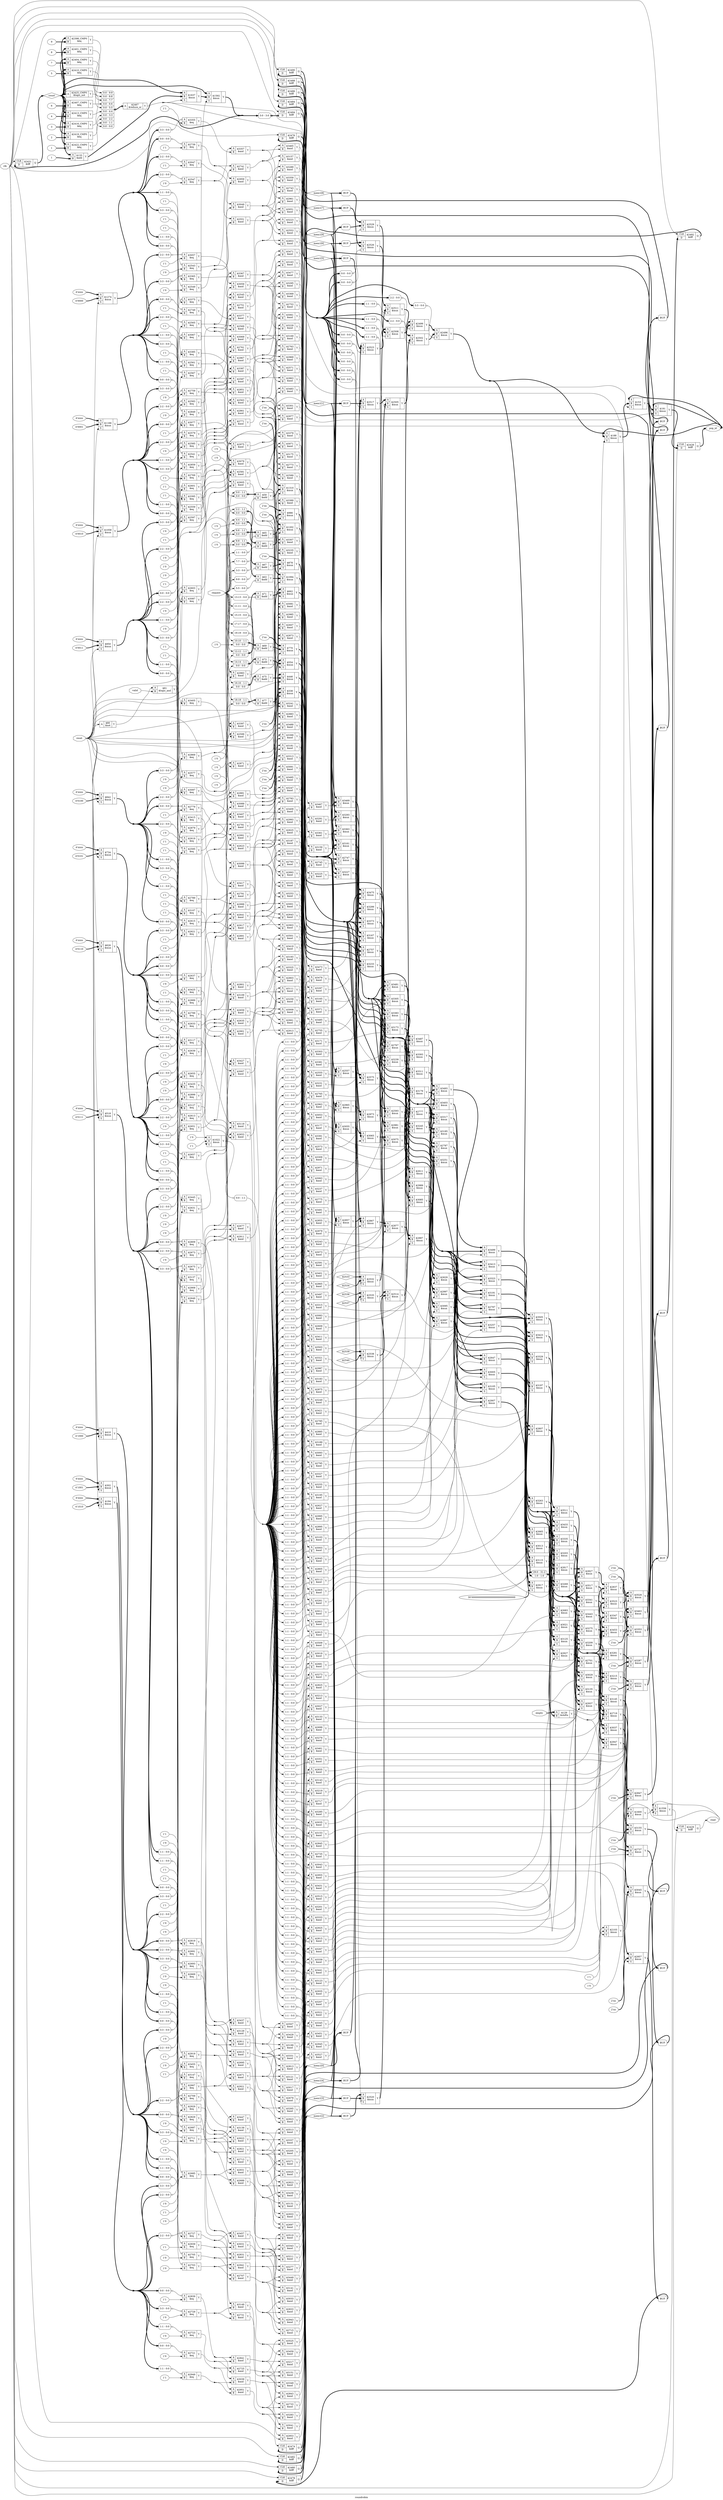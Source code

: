 digraph "roundrobin" {
label="roundrobin";
rankdir="LR";
remincross=true;
n528 [ shape=diamond, label="mem1[9]", color="black", fontcolor="black" ];
n530 [ shape=diamond, label="mem1[8]", color="black", fontcolor="black" ];
n532 [ shape=diamond, label="mem1[7]", color="black", fontcolor="black" ];
n534 [ shape=diamond, label="mem1[6]", color="black", fontcolor="black" ];
n536 [ shape=diamond, label="mem1[5]", color="black", fontcolor="black" ];
n538 [ shape=diamond, label="mem1[4]", color="black", fontcolor="black" ];
n540 [ shape=diamond, label="mem1[3]", color="black", fontcolor="black" ];
n542 [ shape=diamond, label="mem1[2]", color="black", fontcolor="black" ];
n544 [ shape=diamond, label="mem1[1]", color="black", fontcolor="black" ];
n546 [ shape=diamond, label="mem1[0]", color="black", fontcolor="black" ];
n604 [ shape=octagon, label="clk", color="black", fontcolor="black" ];
n605 [ shape=diamond, label="count", color="black", fontcolor="black" ];
n606 [ shape=octagon, label="empty", color="black", fontcolor="black" ];
n607 [ shape=octagon, label="pop_id", color="black", fontcolor="black" ];
n608 [ shape=octagon, label="read", color="black", fontcolor="black" ];
n609 [ shape=octagon, label="request", color="black", fontcolor="black" ];
n610 [ shape=octagon, label="reset", color="black", fontcolor="black" ];
n611 [ shape=octagon, label="valid", color="black", fontcolor="black" ];
c615 [ shape=record, label="{{<p612> A|<p613> B}|$3527\n$and|{<p614> Y}}" ];
x0 [ shape=record, style=rounded, label="<s0> 1:1 - 0:0 " ];
x0:e -> c615:p613:w [arrowhead=odiamond, arrowtail=odiamond, dir=both, color="black", label=""];
c616 [ shape=record, label="{{<p612> A|<p613> B}|$3525\n$and|{<p614> Y}}" ];
c618 [ shape=record, label="{{<p612> A|<p613> B|<p617> S}|$3523\n$mux|{<p614> Y}}" ];
c619 [ shape=record, label="{{<p612> A|<p613> B}|$3521\n$and|{<p614> Y}}" ];
x1 [ shape=record, style=rounded, label="<s0> 1:1 - 0:0 " ];
x1:e -> c619:p613:w [arrowhead=odiamond, arrowtail=odiamond, dir=both, color="black", label=""];
c620 [ shape=record, label="{{<p612> A|<p613> B}|$3519\n$and|{<p614> Y}}" ];
c621 [ shape=record, label="{{<p612> A|<p613> B|<p617> S}|$3517\n$mux|{<p614> Y}}" ];
c622 [ shape=record, label="{{<p612> A|<p613> B}|$3515\n$and|{<p614> Y}}" ];
x2 [ shape=record, style=rounded, label="<s0> 1:1 - 0:0 " ];
x2:e -> c622:p613:w [arrowhead=odiamond, arrowtail=odiamond, dir=both, color="black", label=""];
c623 [ shape=record, label="{{<p612> A|<p613> B}|$3513\n$and|{<p614> Y}}" ];
c624 [ shape=record, label="{{<p612> A|<p613> B|<p617> S}|$3511\n$mux|{<p614> Y}}" ];
c625 [ shape=record, label="{{<p612> A|<p613> B}|$3509\n$and|{<p614> Y}}" ];
x3 [ shape=record, style=rounded, label="<s0> 1:1 - 0:0 " ];
x3:e -> c625:p613:w [arrowhead=odiamond, arrowtail=odiamond, dir=both, color="black", label=""];
c626 [ shape=record, label="{{<p612> A|<p613> B}|$3507\n$and|{<p614> Y}}" ];
c627 [ shape=record, label="{{<p612> A|<p613> B|<p617> S}|$3505\n$mux|{<p614> Y}}" ];
c628 [ shape=record, label="{{<p612> A|<p613> B}|$3503\n$and|{<p614> Y}}" ];
x4 [ shape=record, style=rounded, label="<s0> 1:1 - 0:0 " ];
x4:e -> c628:p613:w [arrowhead=odiamond, arrowtail=odiamond, dir=both, color="black", label=""];
c629 [ shape=record, label="{{<p612> A|<p613> B}|$3501\n$and|{<p614> Y}}" ];
c630 [ shape=record, label="{{<p612> A|<p613> B|<p617> S}|$3499\n$mux|{<p614> Y}}" ];
c631 [ shape=record, label="{{<p612> A|<p613> B}|$3497\n$and|{<p614> Y}}" ];
x5 [ shape=record, style=rounded, label="<s0> 1:1 - 0:0 " ];
x5:e -> c631:p613:w [arrowhead=odiamond, arrowtail=odiamond, dir=both, color="black", label=""];
c632 [ shape=record, label="{{<p612> A|<p613> B}|$3495\n$and|{<p614> Y}}" ];
c633 [ shape=record, label="{{<p612> A|<p613> B|<p617> S}|$3493\n$mux|{<p614> Y}}" ];
c634 [ shape=record, label="{{<p612> A|<p613> B}|$3491\n$and|{<p614> Y}}" ];
x6 [ shape=record, style=rounded, label="<s0> 1:1 - 0:0 " ];
x6:e -> c634:p613:w [arrowhead=odiamond, arrowtail=odiamond, dir=both, color="black", label=""];
c635 [ shape=record, label="{{<p612> A|<p613> B}|$3489\n$and|{<p614> Y}}" ];
c636 [ shape=record, label="{{<p612> A|<p613> B|<p617> S}|$3487\n$mux|{<p614> Y}}" ];
c637 [ shape=record, label="{{<p612> A|<p613> B}|$3485\n$and|{<p614> Y}}" ];
x7 [ shape=record, style=rounded, label="<s0> 1:1 - 0:0 " ];
x7:e -> c637:p613:w [arrowhead=odiamond, arrowtail=odiamond, dir=both, color="black", label=""];
c638 [ shape=record, label="{{<p612> A|<p613> B}|$3483\n$and|{<p614> Y}}" ];
c639 [ shape=record, label="{{<p612> A|<p613> B|<p617> S}|$3481\n$mux|{<p614> Y}}" ];
c640 [ shape=record, label="{{<p612> A|<p613> B}|$3479\n$and|{<p614> Y}}" ];
x8 [ shape=record, style=rounded, label="<s0> 1:1 - 0:0 " ];
x8:e -> c640:p613:w [arrowhead=odiamond, arrowtail=odiamond, dir=both, color="black", label=""];
c641 [ shape=record, label="{{<p612> A|<p613> B}|$3477\n$and|{<p614> Y}}" ];
c642 [ shape=record, label="{{<p612> A|<p613> B|<p617> S}|$3475\n$mux|{<p614> Y}}" ];
c643 [ shape=record, label="{{<p612> A|<p613> B}|$3473\n$and|{<p614> Y}}" ];
x9 [ shape=record, style=rounded, label="<s0> 1:1 - 0:0 " ];
x9:e -> c643:p613:w [arrowhead=odiamond, arrowtail=odiamond, dir=both, color="black", label=""];
c644 [ shape=record, label="{{<p612> A|<p613> B}|$3471\n$and|{<p614> Y}}" ];
c645 [ shape=record, label="{{<p612> A|<p613> B|<p617> S}|$3469\n$mux|{<p614> Y}}" ];
c646 [ shape=record, label="{{<p612> A|<p613> B}|$3467\n$and|{<p614> Y}}" ];
x10 [ shape=record, style=rounded, label="<s0> 1:1 - 0:0 " ];
x10:e -> c646:p613:w [arrowhead=odiamond, arrowtail=odiamond, dir=both, color="black", label=""];
c647 [ shape=record, label="{{<p612> A|<p613> B}|$3465\n$and|{<p614> Y}}" ];
v11 [ label="2'xx" ];
c648 [ shape=record, label="{{<p612> A|<p613> B|<p617> S}|$3463\n$mux|{<p614> Y}}" ];
c649 [ shape=record, label="{{<p612> A|<p613> B}|$3461\n$and|{<p614> Y}}" ];
x12 [ shape=record, style=rounded, label="<s0> 1:1 - 0:0 " ];
x12:e -> c649:p613:w [arrowhead=odiamond, arrowtail=odiamond, dir=both, color="black", label=""];
c650 [ shape=record, label="{{<p612> A|<p613> B}|$3459\n$and|{<p614> Y}}" ];
c651 [ shape=record, label="{{<p612> A|<p613> B}|$3457\n$and|{<p614> Y}}" ];
v13 [ label="1'1" ];
c652 [ shape=record, label="{{<p612> A|<p613> B}|$3455\n$eq|{<p614> Y}}" ];
x14 [ shape=record, style=rounded, label="<s0> 3:3 - 0:0 " ];
x14:e -> c652:p612:w [arrowhead=odiamond, arrowtail=odiamond, dir=both, color="black", label=""];
c653 [ shape=record, label="{{<p612> A|<p613> B|<p617> S}|$3453\n$mux|{<p614> Y}}" ];
c654 [ shape=record, label="{{<p612> A|<p613> B}|$3451\n$and|{<p614> Y}}" ];
x15 [ shape=record, style=rounded, label="<s0> 1:1 - 0:0 " ];
x15:e -> c654:p613:w [arrowhead=odiamond, arrowtail=odiamond, dir=both, color="black", label=""];
c655 [ shape=record, label="{{<p612> A|<p613> B}|$3449\n$and|{<p614> Y}}" ];
c656 [ shape=record, label="{{<p612> A|<p613> B}|$3447\n$and|{<p614> Y}}" ];
v16 [ label="1'1" ];
c657 [ shape=record, label="{{<p612> A|<p613> B}|$3445\n$eq|{<p614> Y}}" ];
x17 [ shape=record, style=rounded, label="<s0> 3:3 - 0:0 " ];
x17:e -> c657:p612:w [arrowhead=odiamond, arrowtail=odiamond, dir=both, color="black", label=""];
c658 [ shape=record, label="{{<p612> A|<p613> B|<p617> S}|$3443\n$mux|{<p614> Y}}" ];
c659 [ shape=record, label="{{<p612> A|<p613> B}|$3441\n$and|{<p614> Y}}" ];
x18 [ shape=record, style=rounded, label="<s0> 1:1 - 0:0 " ];
x18:e -> c659:p613:w [arrowhead=odiamond, arrowtail=odiamond, dir=both, color="black", label=""];
c660 [ shape=record, label="{{<p612> A|<p613> B}|$3439\n$and|{<p614> Y}}" ];
c661 [ shape=record, label="{{<p612> A|<p613> B}|$3437\n$and|{<p614> Y}}" ];
v19 [ label="1'1" ];
c662 [ shape=record, label="{{<p612> A|<p613> B}|$3435\n$eq|{<p614> Y}}" ];
x20 [ shape=record, style=rounded, label="<s0> 3:3 - 0:0 " ];
x20:e -> c662:p612:w [arrowhead=odiamond, arrowtail=odiamond, dir=both, color="black", label=""];
c663 [ shape=record, label="{{<p612> A|<p613> B|<p617> S}|$3433\n$mux|{<p614> Y}}" ];
c664 [ shape=record, label="{{<p612> A|<p613> B}|$3431\n$and|{<p614> Y}}" ];
x21 [ shape=record, style=rounded, label="<s0> 1:1 - 0:0 " ];
x21:e -> c664:p613:w [arrowhead=odiamond, arrowtail=odiamond, dir=both, color="black", label=""];
c665 [ shape=record, label="{{<p612> A|<p613> B}|$3429\n$and|{<p614> Y}}" ];
c666 [ shape=record, label="{{<p612> A|<p613> B}|$3427\n$and|{<p614> Y}}" ];
v22 [ label="1'1" ];
c667 [ shape=record, label="{{<p612> A|<p613> B}|$3425\n$eq|{<p614> Y}}" ];
x23 [ shape=record, style=rounded, label="<s0> 3:3 - 0:0 " ];
x23:e -> c667:p612:w [arrowhead=odiamond, arrowtail=odiamond, dir=both, color="black", label=""];
c668 [ shape=record, label="{{<p612> A|<p613> B|<p617> S}|$3423\n$mux|{<p614> Y}}" ];
c669 [ shape=record, label="{{<p612> A|<p613> B}|$3421\n$and|{<p614> Y}}" ];
x24 [ shape=record, style=rounded, label="<s0> 1:1 - 0:0 " ];
x24:e -> c669:p613:w [arrowhead=odiamond, arrowtail=odiamond, dir=both, color="black", label=""];
c670 [ shape=record, label="{{<p612> A|<p613> B}|$3419\n$and|{<p614> Y}}" ];
c671 [ shape=record, label="{{<p612> A|<p613> B}|$3417\n$and|{<p614> Y}}" ];
v25 [ label="1'1" ];
c672 [ shape=record, label="{{<p612> A|<p613> B}|$3415\n$eq|{<p614> Y}}" ];
x26 [ shape=record, style=rounded, label="<s0> 3:3 - 0:0 " ];
x26:e -> c672:p612:w [arrowhead=odiamond, arrowtail=odiamond, dir=both, color="black", label=""];
c673 [ shape=record, label="{{<p612> A|<p613> B|<p617> S}|$3413\n$mux|{<p614> Y}}" ];
c674 [ shape=record, label="{{<p612> A|<p613> B}|$3411\n$and|{<p614> Y}}" ];
x27 [ shape=record, style=rounded, label="<s0> 1:1 - 0:0 " ];
x27:e -> c674:p613:w [arrowhead=odiamond, arrowtail=odiamond, dir=both, color="black", label=""];
c675 [ shape=record, label="{{<p612> A|<p613> B}|$3409\n$and|{<p614> Y}}" ];
c676 [ shape=record, label="{{<p612> A|<p613> B}|$3407\n$and|{<p614> Y}}" ];
v28 [ label="1'1" ];
c677 [ shape=record, label="{{<p612> A|<p613> B}|$3405\n$eq|{<p614> Y}}" ];
x29 [ shape=record, style=rounded, label="<s0> 3:3 - 0:0 " ];
x29:e -> c677:p612:w [arrowhead=odiamond, arrowtail=odiamond, dir=both, color="black", label=""];
c678 [ shape=record, label="{{<p612> A|<p613> B|<p617> S}|$3403\n$mux|{<p614> Y}}" ];
c679 [ shape=record, label="{{<p612> A|<p613> B}|$3401\n$and|{<p614> Y}}" ];
x30 [ shape=record, style=rounded, label="<s0> 1:1 - 0:0 " ];
x30:e -> c679:p613:w [arrowhead=odiamond, arrowtail=odiamond, dir=both, color="black", label=""];
c680 [ shape=record, label="{{<p612> A|<p613> B}|$3399\n$and|{<p614> Y}}" ];
c681 [ shape=record, label="{{<p612> A|<p613> B}|$3397\n$and|{<p614> Y}}" ];
v31 [ label="1'1" ];
c682 [ shape=record, label="{{<p612> A|<p613> B}|$3395\n$eq|{<p614> Y}}" ];
x32 [ shape=record, style=rounded, label="<s0> 3:3 - 0:0 " ];
x32:e -> c682:p612:w [arrowhead=odiamond, arrowtail=odiamond, dir=both, color="black", label=""];
c683 [ shape=record, label="{{<p612> A|<p613> B|<p617> S}|$3393\n$mux|{<p614> Y}}" ];
c684 [ shape=record, label="{{<p612> A|<p613> B}|$3391\n$and|{<p614> Y}}" ];
x33 [ shape=record, style=rounded, label="<s0> 1:1 - 0:0 " ];
x33:e -> c684:p613:w [arrowhead=odiamond, arrowtail=odiamond, dir=both, color="black", label=""];
c685 [ shape=record, label="{{<p612> A|<p613> B}|$3389\n$and|{<p614> Y}}" ];
c686 [ shape=record, label="{{<p612> A|<p613> B}|$3387\n$and|{<p614> Y}}" ];
v34 [ label="1'1" ];
c687 [ shape=record, label="{{<p612> A|<p613> B}|$3385\n$eq|{<p614> Y}}" ];
x35 [ shape=record, style=rounded, label="<s0> 3:3 - 0:0 " ];
x35:e -> c687:p612:w [arrowhead=odiamond, arrowtail=odiamond, dir=both, color="black", label=""];
c688 [ shape=record, label="{{<p612> A|<p613> B|<p617> S}|$3383\n$mux|{<p614> Y}}" ];
c689 [ shape=record, label="{{<p612> A|<p613> B}|$3381\n$and|{<p614> Y}}" ];
x36 [ shape=record, style=rounded, label="<s0> 1:1 - 0:0 " ];
x36:e -> c689:p613:w [arrowhead=odiamond, arrowtail=odiamond, dir=both, color="black", label=""];
c690 [ shape=record, label="{{<p612> A|<p613> B}|$3379\n$and|{<p614> Y}}" ];
c691 [ shape=record, label="{{<p612> A|<p613> B}|$3377\n$and|{<p614> Y}}" ];
v37 [ label="1'1" ];
c692 [ shape=record, label="{{<p612> A|<p613> B}|$3375\n$eq|{<p614> Y}}" ];
x38 [ shape=record, style=rounded, label="<s0> 3:3 - 0:0 " ];
x38:e -> c692:p612:w [arrowhead=odiamond, arrowtail=odiamond, dir=both, color="black", label=""];
c693 [ shape=record, label="{{<p612> A|<p613> B|<p617> S}|$3373\n$mux|{<p614> Y}}" ];
c694 [ shape=record, label="{{<p612> A|<p613> B}|$3371\n$and|{<p614> Y}}" ];
x39 [ shape=record, style=rounded, label="<s0> 1:1 - 0:0 " ];
x39:e -> c694:p613:w [arrowhead=odiamond, arrowtail=odiamond, dir=both, color="black", label=""];
c695 [ shape=record, label="{{<p612> A|<p613> B}|$3369\n$and|{<p614> Y}}" ];
c696 [ shape=record, label="{{<p612> A|<p613> B}|$3367\n$and|{<p614> Y}}" ];
v40 [ label="1'1" ];
c697 [ shape=record, label="{{<p612> A|<p613> B}|$3365\n$eq|{<p614> Y}}" ];
x41 [ shape=record, style=rounded, label="<s0> 3:3 - 0:0 " ];
x41:e -> c697:p612:w [arrowhead=odiamond, arrowtail=odiamond, dir=both, color="black", label=""];
c698 [ shape=record, label="{{<p612> A|<p613> B|<p617> S}|$3363\n$mux|{<p614> Y}}" ];
c699 [ shape=record, label="{{<p612> A|<p613> B}|$3361\n$and|{<p614> Y}}" ];
x42 [ shape=record, style=rounded, label="<s0> 1:1 - 0:0 " ];
x42:e -> c699:p613:w [arrowhead=odiamond, arrowtail=odiamond, dir=both, color="black", label=""];
c700 [ shape=record, label="{{<p612> A|<p613> B}|$3359\n$and|{<p614> Y}}" ];
c701 [ shape=record, label="{{<p612> A|<p613> B}|$3357\n$and|{<p614> Y}}" ];
v43 [ label="1'1" ];
c702 [ shape=record, label="{{<p612> A|<p613> B}|$3355\n$eq|{<p614> Y}}" ];
x44 [ shape=record, style=rounded, label="<s0> 3:3 - 0:0 " ];
x44:e -> c702:p612:w [arrowhead=odiamond, arrowtail=odiamond, dir=both, color="black", label=""];
v45 [ label="2'xx" ];
c703 [ shape=record, label="{{<p612> A|<p613> B|<p617> S}|$3353\n$mux|{<p614> Y}}" ];
c704 [ shape=record, label="{{<p612> A|<p613> B}|$3351\n$and|{<p614> Y}}" ];
x46 [ shape=record, style=rounded, label="<s0> 1:1 - 0:0 " ];
x46:e -> c704:p613:w [arrowhead=odiamond, arrowtail=odiamond, dir=both, color="black", label=""];
c705 [ shape=record, label="{{<p612> A|<p613> B}|$3349\n$and|{<p614> Y}}" ];
c706 [ shape=record, label="{{<p612> A|<p613> B|<p617> S}|$3347\n$mux|{<p614> Y}}" ];
c707 [ shape=record, label="{{<p612> A|<p613> B}|$3345\n$and|{<p614> Y}}" ];
x47 [ shape=record, style=rounded, label="<s0> 1:1 - 0:0 " ];
x47:e -> c707:p613:w [arrowhead=odiamond, arrowtail=odiamond, dir=both, color="black", label=""];
c708 [ shape=record, label="{{<p612> A|<p613> B}|$3343\n$and|{<p614> Y}}" ];
c709 [ shape=record, label="{{<p612> A|<p613> B|<p617> S}|$3341\n$mux|{<p614> Y}}" ];
c710 [ shape=record, label="{{<p612> A|<p613> B}|$3339\n$and|{<p614> Y}}" ];
x48 [ shape=record, style=rounded, label="<s0> 1:1 - 0:0 " ];
x48:e -> c710:p613:w [arrowhead=odiamond, arrowtail=odiamond, dir=both, color="black", label=""];
c711 [ shape=record, label="{{<p612> A|<p613> B}|$3337\n$and|{<p614> Y}}" ];
c712 [ shape=record, label="{{<p612> A|<p613> B|<p617> S}|$3335\n$mux|{<p614> Y}}" ];
c713 [ shape=record, label="{{<p612> A|<p613> B}|$3333\n$and|{<p614> Y}}" ];
x49 [ shape=record, style=rounded, label="<s0> 1:1 - 0:0 " ];
x49:e -> c713:p613:w [arrowhead=odiamond, arrowtail=odiamond, dir=both, color="black", label=""];
c714 [ shape=record, label="{{<p612> A|<p613> B}|$3331\n$and|{<p614> Y}}" ];
c715 [ shape=record, label="{{<p612> A|<p613> B|<p617> S}|$3329\n$mux|{<p614> Y}}" ];
c716 [ shape=record, label="{{<p612> A|<p613> B}|$3327\n$and|{<p614> Y}}" ];
x50 [ shape=record, style=rounded, label="<s0> 1:1 - 0:0 " ];
x50:e -> c716:p613:w [arrowhead=odiamond, arrowtail=odiamond, dir=both, color="black", label=""];
c717 [ shape=record, label="{{<p612> A|<p613> B}|$3325\n$and|{<p614> Y}}" ];
c718 [ shape=record, label="{{<p612> A|<p613> B|<p617> S}|$3323\n$mux|{<p614> Y}}" ];
c719 [ shape=record, label="{{<p612> A|<p613> B}|$3321\n$and|{<p614> Y}}" ];
x51 [ shape=record, style=rounded, label="<s0> 1:1 - 0:0 " ];
x51:e -> c719:p613:w [arrowhead=odiamond, arrowtail=odiamond, dir=both, color="black", label=""];
c720 [ shape=record, label="{{<p612> A|<p613> B}|$3319\n$and|{<p614> Y}}" ];
c721 [ shape=record, label="{{<p612> A|<p613> B|<p617> S}|$3317\n$mux|{<p614> Y}}" ];
c722 [ shape=record, label="{{<p612> A|<p613> B}|$3315\n$and|{<p614> Y}}" ];
x52 [ shape=record, style=rounded, label="<s0> 1:1 - 0:0 " ];
x52:e -> c722:p613:w [arrowhead=odiamond, arrowtail=odiamond, dir=both, color="black", label=""];
c723 [ shape=record, label="{{<p612> A|<p613> B}|$3313\n$and|{<p614> Y}}" ];
c724 [ shape=record, label="{{<p612> A|<p613> B|<p617> S}|$3311\n$mux|{<p614> Y}}" ];
c725 [ shape=record, label="{{<p612> A|<p613> B}|$3309\n$and|{<p614> Y}}" ];
x53 [ shape=record, style=rounded, label="<s0> 1:1 - 0:0 " ];
x53:e -> c725:p613:w [arrowhead=odiamond, arrowtail=odiamond, dir=both, color="black", label=""];
c726 [ shape=record, label="{{<p612> A|<p613> B}|$3307\n$and|{<p614> Y}}" ];
c727 [ shape=record, label="{{<p612> A|<p613> B|<p617> S}|$3305\n$mux|{<p614> Y}}" ];
c728 [ shape=record, label="{{<p612> A|<p613> B}|$3303\n$and|{<p614> Y}}" ];
x54 [ shape=record, style=rounded, label="<s0> 1:1 - 0:0 " ];
x54:e -> c728:p613:w [arrowhead=odiamond, arrowtail=odiamond, dir=both, color="black", label=""];
c729 [ shape=record, label="{{<p612> A|<p613> B}|$3301\n$and|{<p614> Y}}" ];
c730 [ shape=record, label="{{<p612> A|<p613> B|<p617> S}|$3299\n$mux|{<p614> Y}}" ];
c731 [ shape=record, label="{{<p612> A|<p613> B}|$3297\n$and|{<p614> Y}}" ];
x55 [ shape=record, style=rounded, label="<s0> 1:1 - 0:0 " ];
x55:e -> c731:p613:w [arrowhead=odiamond, arrowtail=odiamond, dir=both, color="black", label=""];
c732 [ shape=record, label="{{<p612> A|<p613> B}|$3295\n$and|{<p614> Y}}" ];
c733 [ shape=record, label="{{<p612> A|<p613> B|<p617> S}|$3293\n$mux|{<p614> Y}}" ];
c734 [ shape=record, label="{{<p612> A|<p613> B}|$3291\n$and|{<p614> Y}}" ];
x56 [ shape=record, style=rounded, label="<s0> 1:1 - 0:0 " ];
x56:e -> c734:p613:w [arrowhead=odiamond, arrowtail=odiamond, dir=both, color="black", label=""];
c735 [ shape=record, label="{{<p612> A|<p613> B}|$3289\n$and|{<p614> Y}}" ];
v57 [ label="2'xx" ];
c736 [ shape=record, label="{{<p612> A|<p613> B|<p617> S}|$3287\n$mux|{<p614> Y}}" ];
c737 [ shape=record, label="{{<p612> A|<p613> B}|$3285\n$and|{<p614> Y}}" ];
x58 [ shape=record, style=rounded, label="<s0> 1:1 - 0:0 " ];
x58:e -> c737:p613:w [arrowhead=odiamond, arrowtail=odiamond, dir=both, color="black", label=""];
c738 [ shape=record, label="{{<p612> A|<p613> B}|$3283\n$and|{<p614> Y}}" ];
c739 [ shape=record, label="{{<p612> A|<p613> B|<p617> S}|$3281\n$mux|{<p614> Y}}" ];
c740 [ shape=record, label="{{<p612> A|<p613> B}|$3279\n$and|{<p614> Y}}" ];
x59 [ shape=record, style=rounded, label="<s0> 1:1 - 0:0 " ];
x59:e -> c740:p613:w [arrowhead=odiamond, arrowtail=odiamond, dir=both, color="black", label=""];
c741 [ shape=record, label="{{<p612> A|<p613> B}|$3277\n$and|{<p614> Y}}" ];
c742 [ shape=record, label="{{<p612> A|<p613> B|<p617> S}|$3275\n$mux|{<p614> Y}}" ];
c743 [ shape=record, label="{{<p612> A|<p613> B}|$3273\n$and|{<p614> Y}}" ];
x60 [ shape=record, style=rounded, label="<s0> 1:1 - 0:0 " ];
x60:e -> c743:p613:w [arrowhead=odiamond, arrowtail=odiamond, dir=both, color="black", label=""];
c744 [ shape=record, label="{{<p612> A|<p613> B}|$3271\n$and|{<p614> Y}}" ];
c745 [ shape=record, label="{{<p612> A|<p613> B|<p617> S}|$3269\n$mux|{<p614> Y}}" ];
c746 [ shape=record, label="{{<p612> A|<p613> B}|$3267\n$and|{<p614> Y}}" ];
x61 [ shape=record, style=rounded, label="<s0> 1:1 - 0:0 " ];
x61:e -> c746:p613:w [arrowhead=odiamond, arrowtail=odiamond, dir=both, color="black", label=""];
c747 [ shape=record, label="{{<p612> A|<p613> B}|$3265\n$and|{<p614> Y}}" ];
c748 [ shape=record, label="{{<p612> A|<p613> B|<p617> S}|$3263\n$mux|{<p614> Y}}" ];
c749 [ shape=record, label="{{<p612> A|<p613> B}|$3261\n$and|{<p614> Y}}" ];
x62 [ shape=record, style=rounded, label="<s0> 1:1 - 0:0 " ];
x62:e -> c749:p613:w [arrowhead=odiamond, arrowtail=odiamond, dir=both, color="black", label=""];
c750 [ shape=record, label="{{<p612> A|<p613> B}|$3259\n$and|{<p614> Y}}" ];
c751 [ shape=record, label="{{<p612> A|<p613> B|<p617> S}|$3257\n$mux|{<p614> Y}}" ];
c752 [ shape=record, label="{{<p612> A|<p613> B}|$3255\n$and|{<p614> Y}}" ];
x63 [ shape=record, style=rounded, label="<s0> 1:1 - 0:0 " ];
x63:e -> c752:p613:w [arrowhead=odiamond, arrowtail=odiamond, dir=both, color="black", label=""];
c753 [ shape=record, label="{{<p612> A|<p613> B}|$3253\n$and|{<p614> Y}}" ];
c754 [ shape=record, label="{{<p612> A|<p613> B|<p617> S}|$3251\n$mux|{<p614> Y}}" ];
c755 [ shape=record, label="{{<p612> A|<p613> B}|$3249\n$and|{<p614> Y}}" ];
x64 [ shape=record, style=rounded, label="<s0> 1:1 - 0:0 " ];
x64:e -> c755:p613:w [arrowhead=odiamond, arrowtail=odiamond, dir=both, color="black", label=""];
c756 [ shape=record, label="{{<p612> A|<p613> B}|$3247\n$and|{<p614> Y}}" ];
c757 [ shape=record, label="{{<p612> A|<p613> B|<p617> S}|$3245\n$mux|{<p614> Y}}" ];
c758 [ shape=record, label="{{<p612> A|<p613> B}|$3243\n$and|{<p614> Y}}" ];
x65 [ shape=record, style=rounded, label="<s0> 1:1 - 0:0 " ];
x65:e -> c758:p613:w [arrowhead=odiamond, arrowtail=odiamond, dir=both, color="black", label=""];
c759 [ shape=record, label="{{<p612> A|<p613> B}|$3241\n$and|{<p614> Y}}" ];
c760 [ shape=record, label="{{<p612> A|<p613> B|<p617> S}|$3239\n$mux|{<p614> Y}}" ];
c761 [ shape=record, label="{{<p612> A|<p613> B}|$3237\n$and|{<p614> Y}}" ];
x66 [ shape=record, style=rounded, label="<s0> 1:1 - 0:0 " ];
x66:e -> c761:p613:w [arrowhead=odiamond, arrowtail=odiamond, dir=both, color="black", label=""];
c762 [ shape=record, label="{{<p612> A|<p613> B}|$3235\n$and|{<p614> Y}}" ];
c763 [ shape=record, label="{{<p612> A|<p613> B|<p617> S}|$3233\n$mux|{<p614> Y}}" ];
c764 [ shape=record, label="{{<p612> A|<p613> B}|$3231\n$and|{<p614> Y}}" ];
x67 [ shape=record, style=rounded, label="<s0> 1:1 - 0:0 " ];
x67:e -> c764:p613:w [arrowhead=odiamond, arrowtail=odiamond, dir=both, color="black", label=""];
c765 [ shape=record, label="{{<p612> A|<p613> B}|$3229\n$and|{<p614> Y}}" ];
c766 [ shape=record, label="{{<p612> A|<p613> B|<p617> S}|$3227\n$mux|{<p614> Y}}" ];
c767 [ shape=record, label="{{<p612> A|<p613> B}|$3225\n$and|{<p614> Y}}" ];
x68 [ shape=record, style=rounded, label="<s0> 1:1 - 0:0 " ];
x68:e -> c767:p613:w [arrowhead=odiamond, arrowtail=odiamond, dir=both, color="black", label=""];
c768 [ shape=record, label="{{<p612> A|<p613> B}|$3223\n$and|{<p614> Y}}" ];
v69 [ label="2'xx" ];
c769 [ shape=record, label="{{<p612> A|<p613> B|<p617> S}|$3221\n$mux|{<p614> Y}}" ];
c770 [ shape=record, label="{{<p612> A|<p613> B}|$3219\n$and|{<p614> Y}}" ];
x70 [ shape=record, style=rounded, label="<s0> 1:1 - 0:0 " ];
x70:e -> c770:p613:w [arrowhead=odiamond, arrowtail=odiamond, dir=both, color="black", label=""];
c771 [ shape=record, label="{{<p612> A|<p613> B}|$3217\n$and|{<p614> Y}}" ];
c772 [ shape=record, label="{{<p612> A|<p613> B|<p617> S}|$3215\n$mux|{<p614> Y}}" ];
c773 [ shape=record, label="{{<p612> A|<p613> B}|$3213\n$and|{<p614> Y}}" ];
x71 [ shape=record, style=rounded, label="<s0> 1:1 - 0:0 " ];
x71:e -> c773:p613:w [arrowhead=odiamond, arrowtail=odiamond, dir=both, color="black", label=""];
c774 [ shape=record, label="{{<p612> A|<p613> B}|$3211\n$and|{<p614> Y}}" ];
c775 [ shape=record, label="{{<p612> A|<p613> B|<p617> S}|$3209\n$mux|{<p614> Y}}" ];
c776 [ shape=record, label="{{<p612> A|<p613> B}|$3207\n$and|{<p614> Y}}" ];
x72 [ shape=record, style=rounded, label="<s0> 1:1 - 0:0 " ];
x72:e -> c776:p613:w [arrowhead=odiamond, arrowtail=odiamond, dir=both, color="black", label=""];
c777 [ shape=record, label="{{<p612> A|<p613> B}|$3205\n$and|{<p614> Y}}" ];
c778 [ shape=record, label="{{<p612> A|<p613> B|<p617> S}|$3203\n$mux|{<p614> Y}}" ];
c779 [ shape=record, label="{{<p612> A|<p613> B}|$3201\n$and|{<p614> Y}}" ];
x73 [ shape=record, style=rounded, label="<s0> 1:1 - 0:0 " ];
x73:e -> c779:p613:w [arrowhead=odiamond, arrowtail=odiamond, dir=both, color="black", label=""];
c780 [ shape=record, label="{{<p612> A|<p613> B}|$3199\n$and|{<p614> Y}}" ];
c781 [ shape=record, label="{{<p612> A|<p613> B|<p617> S}|$3197\n$mux|{<p614> Y}}" ];
c782 [ shape=record, label="{{<p612> A|<p613> B}|$3195\n$and|{<p614> Y}}" ];
x74 [ shape=record, style=rounded, label="<s0> 1:1 - 0:0 " ];
x74:e -> c782:p613:w [arrowhead=odiamond, arrowtail=odiamond, dir=both, color="black", label=""];
c783 [ shape=record, label="{{<p612> A|<p613> B}|$3193\n$and|{<p614> Y}}" ];
c784 [ shape=record, label="{{<p612> A|<p613> B|<p617> S}|$3191\n$mux|{<p614> Y}}" ];
c785 [ shape=record, label="{{<p612> A|<p613> B}|$3189\n$and|{<p614> Y}}" ];
x75 [ shape=record, style=rounded, label="<s0> 1:1 - 0:0 " ];
x75:e -> c785:p613:w [arrowhead=odiamond, arrowtail=odiamond, dir=both, color="black", label=""];
c786 [ shape=record, label="{{<p612> A|<p613> B}|$3187\n$and|{<p614> Y}}" ];
c787 [ shape=record, label="{{<p612> A|<p613> B|<p617> S}|$3185\n$mux|{<p614> Y}}" ];
c788 [ shape=record, label="{{<p612> A|<p613> B}|$3183\n$and|{<p614> Y}}" ];
x76 [ shape=record, style=rounded, label="<s0> 1:1 - 0:0 " ];
x76:e -> c788:p613:w [arrowhead=odiamond, arrowtail=odiamond, dir=both, color="black", label=""];
c789 [ shape=record, label="{{<p612> A|<p613> B}|$3181\n$and|{<p614> Y}}" ];
c790 [ shape=record, label="{{<p612> A|<p613> B|<p617> S}|$3179\n$mux|{<p614> Y}}" ];
c791 [ shape=record, label="{{<p612> A|<p613> B}|$3177\n$and|{<p614> Y}}" ];
x77 [ shape=record, style=rounded, label="<s0> 1:1 - 0:0 " ];
x77:e -> c791:p613:w [arrowhead=odiamond, arrowtail=odiamond, dir=both, color="black", label=""];
c792 [ shape=record, label="{{<p612> A|<p613> B}|$3175\n$and|{<p614> Y}}" ];
c793 [ shape=record, label="{{<p612> A|<p613> B|<p617> S}|$3173\n$mux|{<p614> Y}}" ];
c794 [ shape=record, label="{{<p612> A|<p613> B}|$3171\n$and|{<p614> Y}}" ];
x78 [ shape=record, style=rounded, label="<s0> 1:1 - 0:0 " ];
x78:e -> c794:p613:w [arrowhead=odiamond, arrowtail=odiamond, dir=both, color="black", label=""];
c795 [ shape=record, label="{{<p612> A|<p613> B}|$3169\n$and|{<p614> Y}}" ];
c796 [ shape=record, label="{{<p612> A|<p613> B|<p617> S}|$3167\n$mux|{<p614> Y}}" ];
c797 [ shape=record, label="{{<p612> A|<p613> B}|$3165\n$and|{<p614> Y}}" ];
x79 [ shape=record, style=rounded, label="<s0> 1:1 - 0:0 " ];
x79:e -> c797:p613:w [arrowhead=odiamond, arrowtail=odiamond, dir=both, color="black", label=""];
c798 [ shape=record, label="{{<p612> A|<p613> B}|$3163\n$and|{<p614> Y}}" ];
c799 [ shape=record, label="{{<p612> A|<p613> B|<p617> S}|$3161\n$mux|{<p614> Y}}" ];
c800 [ shape=record, label="{{<p612> A|<p613> B}|$3159\n$and|{<p614> Y}}" ];
x80 [ shape=record, style=rounded, label="<s0> 1:1 - 0:0 " ];
x80:e -> c800:p613:w [arrowhead=odiamond, arrowtail=odiamond, dir=both, color="black", label=""];
c801 [ shape=record, label="{{<p612> A|<p613> B}|$3157\n$and|{<p614> Y}}" ];
v81 [ label="2'xx" ];
c802 [ shape=record, label="{{<p612> A|<p613> B|<p617> S}|$3155\n$mux|{<p614> Y}}" ];
c803 [ shape=record, label="{{<p612> A|<p613> B}|$3153\n$and|{<p614> Y}}" ];
x82 [ shape=record, style=rounded, label="<s0> 1:1 - 0:0 " ];
x82:e -> c803:p613:w [arrowhead=odiamond, arrowtail=odiamond, dir=both, color="black", label=""];
c804 [ shape=record, label="{{<p612> A|<p613> B}|$3151\n$and|{<p614> Y}}" ];
c805 [ shape=record, label="{{<p612> A|<p613> B}|$3149\n$and|{<p614> Y}}" ];
v83 [ label="1'1" ];
c806 [ shape=record, label="{{<p612> A|<p613> B}|$3147\n$eq|{<p614> Y}}" ];
x84 [ shape=record, style=rounded, label="<s0> 2:2 - 0:0 " ];
x84:e -> c806:p612:w [arrowhead=odiamond, arrowtail=odiamond, dir=both, color="black", label=""];
c807 [ shape=record, label="{{<p612> A|<p613> B|<p617> S}|$3145\n$mux|{<p614> Y}}" ];
c808 [ shape=record, label="{{<p612> A|<p613> B}|$3143\n$and|{<p614> Y}}" ];
x85 [ shape=record, style=rounded, label="<s0> 1:1 - 0:0 " ];
x85:e -> c808:p613:w [arrowhead=odiamond, arrowtail=odiamond, dir=both, color="black", label=""];
c809 [ shape=record, label="{{<p612> A|<p613> B}|$3141\n$and|{<p614> Y}}" ];
c810 [ shape=record, label="{{<p612> A|<p613> B}|$3139\n$and|{<p614> Y}}" ];
v86 [ label="1'1" ];
c811 [ shape=record, label="{{<p612> A|<p613> B}|$3137\n$eq|{<p614> Y}}" ];
x87 [ shape=record, style=rounded, label="<s0> 2:2 - 0:0 " ];
x87:e -> c811:p612:w [arrowhead=odiamond, arrowtail=odiamond, dir=both, color="black", label=""];
c812 [ shape=record, label="{{<p612> A|<p613> B|<p617> S}|$3135\n$mux|{<p614> Y}}" ];
c813 [ shape=record, label="{{<p612> A|<p613> B}|$3133\n$and|{<p614> Y}}" ];
x88 [ shape=record, style=rounded, label="<s0> 1:1 - 0:0 " ];
x88:e -> c813:p613:w [arrowhead=odiamond, arrowtail=odiamond, dir=both, color="black", label=""];
c814 [ shape=record, label="{{<p612> A|<p613> B}|$3131\n$and|{<p614> Y}}" ];
c815 [ shape=record, label="{{<p612> A|<p613> B}|$3129\n$and|{<p614> Y}}" ];
v89 [ label="1'1" ];
c816 [ shape=record, label="{{<p612> A|<p613> B}|$3127\n$eq|{<p614> Y}}" ];
x90 [ shape=record, style=rounded, label="<s0> 2:2 - 0:0 " ];
x90:e -> c816:p612:w [arrowhead=odiamond, arrowtail=odiamond, dir=both, color="black", label=""];
c817 [ shape=record, label="{{<p612> A|<p613> B|<p617> S}|$3125\n$mux|{<p614> Y}}" ];
c818 [ shape=record, label="{{<p612> A|<p613> B}|$3123\n$and|{<p614> Y}}" ];
x91 [ shape=record, style=rounded, label="<s0> 1:1 - 0:0 " ];
x91:e -> c818:p613:w [arrowhead=odiamond, arrowtail=odiamond, dir=both, color="black", label=""];
c819 [ shape=record, label="{{<p612> A|<p613> B}|$3121\n$and|{<p614> Y}}" ];
c820 [ shape=record, label="{{<p612> A|<p613> B}|$3119\n$and|{<p614> Y}}" ];
v92 [ label="1'1" ];
c821 [ shape=record, label="{{<p612> A|<p613> B}|$3117\n$eq|{<p614> Y}}" ];
x93 [ shape=record, style=rounded, label="<s0> 2:2 - 0:0 " ];
x93:e -> c821:p612:w [arrowhead=odiamond, arrowtail=odiamond, dir=both, color="black", label=""];
c822 [ shape=record, label="{{<p612> A|<p613> B|<p617> S}|$3115\n$mux|{<p614> Y}}" ];
c823 [ shape=record, label="{{<p612> A|<p613> B}|$3113\n$and|{<p614> Y}}" ];
x94 [ shape=record, style=rounded, label="<s0> 1:1 - 0:0 " ];
x94:e -> c823:p613:w [arrowhead=odiamond, arrowtail=odiamond, dir=both, color="black", label=""];
c824 [ shape=record, label="{{<p612> A|<p613> B}|$3111\n$and|{<p614> Y}}" ];
c825 [ shape=record, label="{{<p612> A|<p613> B}|$3109\n$and|{<p614> Y}}" ];
v95 [ label="1'1" ];
c826 [ shape=record, label="{{<p612> A|<p613> B}|$3107\n$eq|{<p614> Y}}" ];
x96 [ shape=record, style=rounded, label="<s0> 2:2 - 0:0 " ];
x96:e -> c826:p612:w [arrowhead=odiamond, arrowtail=odiamond, dir=both, color="black", label=""];
c827 [ shape=record, label="{{<p612> A|<p613> B|<p617> S}|$3105\n$mux|{<p614> Y}}" ];
c828 [ shape=record, label="{{<p612> A|<p613> B}|$3103\n$and|{<p614> Y}}" ];
x97 [ shape=record, style=rounded, label="<s0> 1:1 - 0:0 " ];
x97:e -> c828:p613:w [arrowhead=odiamond, arrowtail=odiamond, dir=both, color="black", label=""];
c829 [ shape=record, label="{{<p612> A|<p613> B}|$3101\n$and|{<p614> Y}}" ];
c830 [ shape=record, label="{{<p612> A|<p613> B}|$3099\n$and|{<p614> Y}}" ];
v98 [ label="1'1" ];
c831 [ shape=record, label="{{<p612> A|<p613> B}|$3097\n$eq|{<p614> Y}}" ];
x99 [ shape=record, style=rounded, label="<s0> 2:2 - 0:0 " ];
x99:e -> c831:p612:w [arrowhead=odiamond, arrowtail=odiamond, dir=both, color="black", label=""];
c832 [ shape=record, label="{{<p612> A|<p613> B|<p617> S}|$3095\n$mux|{<p614> Y}}" ];
c833 [ shape=record, label="{{<p612> A|<p613> B}|$3093\n$and|{<p614> Y}}" ];
x100 [ shape=record, style=rounded, label="<s0> 1:1 - 0:0 " ];
x100:e -> c833:p613:w [arrowhead=odiamond, arrowtail=odiamond, dir=both, color="black", label=""];
c834 [ shape=record, label="{{<p612> A|<p613> B}|$3091\n$and|{<p614> Y}}" ];
c835 [ shape=record, label="{{<p612> A|<p613> B}|$3089\n$and|{<p614> Y}}" ];
v101 [ label="1'1" ];
c836 [ shape=record, label="{{<p612> A|<p613> B}|$3087\n$eq|{<p614> Y}}" ];
x102 [ shape=record, style=rounded, label="<s0> 2:2 - 0:0 " ];
x102:e -> c836:p612:w [arrowhead=odiamond, arrowtail=odiamond, dir=both, color="black", label=""];
c837 [ shape=record, label="{{<p612> A|<p613> B|<p617> S}|$3085\n$mux|{<p614> Y}}" ];
c838 [ shape=record, label="{{<p612> A|<p613> B}|$3083\n$and|{<p614> Y}}" ];
x103 [ shape=record, style=rounded, label="<s0> 1:1 - 0:0 " ];
x103:e -> c838:p613:w [arrowhead=odiamond, arrowtail=odiamond, dir=both, color="black", label=""];
c839 [ shape=record, label="{{<p612> A|<p613> B}|$3081\n$and|{<p614> Y}}" ];
c840 [ shape=record, label="{{<p612> A|<p613> B}|$3079\n$and|{<p614> Y}}" ];
v104 [ label="1'1" ];
c841 [ shape=record, label="{{<p612> A|<p613> B}|$3077\n$eq|{<p614> Y}}" ];
x105 [ shape=record, style=rounded, label="<s0> 2:2 - 0:0 " ];
x105:e -> c841:p612:w [arrowhead=odiamond, arrowtail=odiamond, dir=both, color="black", label=""];
c842 [ shape=record, label="{{<p612> A|<p613> B|<p617> S}|$3075\n$mux|{<p614> Y}}" ];
c843 [ shape=record, label="{{<p612> A|<p613> B}|$3073\n$and|{<p614> Y}}" ];
x106 [ shape=record, style=rounded, label="<s0> 1:1 - 0:0 " ];
x106:e -> c843:p613:w [arrowhead=odiamond, arrowtail=odiamond, dir=both, color="black", label=""];
c844 [ shape=record, label="{{<p612> A|<p613> B}|$3071\n$and|{<p614> Y}}" ];
c845 [ shape=record, label="{{<p612> A|<p613> B}|$3069\n$and|{<p614> Y}}" ];
v107 [ label="1'1" ];
c846 [ shape=record, label="{{<p612> A|<p613> B}|$3067\n$eq|{<p614> Y}}" ];
x108 [ shape=record, style=rounded, label="<s0> 2:2 - 0:0 " ];
x108:e -> c846:p612:w [arrowhead=odiamond, arrowtail=odiamond, dir=both, color="black", label=""];
c847 [ shape=record, label="{{<p612> A|<p613> B|<p617> S}|$3065\n$mux|{<p614> Y}}" ];
c848 [ shape=record, label="{{<p612> A|<p613> B}|$3063\n$and|{<p614> Y}}" ];
x109 [ shape=record, style=rounded, label="<s0> 1:1 - 0:0 " ];
x109:e -> c848:p613:w [arrowhead=odiamond, arrowtail=odiamond, dir=both, color="black", label=""];
c849 [ shape=record, label="{{<p612> A|<p613> B}|$3061\n$and|{<p614> Y}}" ];
c850 [ shape=record, label="{{<p612> A|<p613> B}|$3059\n$and|{<p614> Y}}" ];
v110 [ label="1'1" ];
c851 [ shape=record, label="{{<p612> A|<p613> B}|$3057\n$eq|{<p614> Y}}" ];
x111 [ shape=record, style=rounded, label="<s0> 2:2 - 0:0 " ];
x111:e -> c851:p612:w [arrowhead=odiamond, arrowtail=odiamond, dir=both, color="black", label=""];
c852 [ shape=record, label="{{<p612> A|<p613> B|<p617> S}|$3055\n$mux|{<p614> Y}}" ];
c853 [ shape=record, label="{{<p612> A|<p613> B}|$3053\n$and|{<p614> Y}}" ];
x112 [ shape=record, style=rounded, label="<s0> 1:1 - 0:0 " ];
x112:e -> c853:p613:w [arrowhead=odiamond, arrowtail=odiamond, dir=both, color="black", label=""];
c854 [ shape=record, label="{{<p612> A|<p613> B}|$3051\n$and|{<p614> Y}}" ];
c855 [ shape=record, label="{{<p612> A|<p613> B}|$3049\n$and|{<p614> Y}}" ];
v113 [ label="1'1" ];
c856 [ shape=record, label="{{<p612> A|<p613> B}|$3047\n$eq|{<p614> Y}}" ];
x114 [ shape=record, style=rounded, label="<s0> 2:2 - 0:0 " ];
x114:e -> c856:p612:w [arrowhead=odiamond, arrowtail=odiamond, dir=both, color="black", label=""];
v115 [ label="2'xx" ];
c857 [ shape=record, label="{{<p612> A|<p613> B|<p617> S}|$3045\n$mux|{<p614> Y}}" ];
c858 [ shape=record, label="{{<p612> A|<p613> B}|$3043\n$and|{<p614> Y}}" ];
x116 [ shape=record, style=rounded, label="<s0> 1:1 - 0:0 " ];
x116:e -> c858:p613:w [arrowhead=odiamond, arrowtail=odiamond, dir=both, color="black", label=""];
c859 [ shape=record, label="{{<p612> A|<p613> B}|$3041\n$and|{<p614> Y}}" ];
c860 [ shape=record, label="{{<p612> A|<p613> B}|$3039\n$and|{<p614> Y}}" ];
c861 [ shape=record, label="{{<p612> A|<p613> B|<p617> S}|$3037\n$mux|{<p614> Y}}" ];
c862 [ shape=record, label="{{<p612> A|<p613> B}|$3035\n$and|{<p614> Y}}" ];
x117 [ shape=record, style=rounded, label="<s0> 1:1 - 0:0 " ];
x117:e -> c862:p613:w [arrowhead=odiamond, arrowtail=odiamond, dir=both, color="black", label=""];
c863 [ shape=record, label="{{<p612> A|<p613> B}|$3033\n$and|{<p614> Y}}" ];
c864 [ shape=record, label="{{<p612> A|<p613> B}|$3031\n$and|{<p614> Y}}" ];
c865 [ shape=record, label="{{<p612> A|<p613> B|<p617> S}|$3029\n$mux|{<p614> Y}}" ];
c866 [ shape=record, label="{{<p612> A|<p613> B}|$3027\n$and|{<p614> Y}}" ];
x118 [ shape=record, style=rounded, label="<s0> 1:1 - 0:0 " ];
x118:e -> c866:p613:w [arrowhead=odiamond, arrowtail=odiamond, dir=both, color="black", label=""];
c867 [ shape=record, label="{{<p612> A|<p613> B}|$3025\n$and|{<p614> Y}}" ];
c868 [ shape=record, label="{{<p612> A|<p613> B}|$3023\n$and|{<p614> Y}}" ];
c869 [ shape=record, label="{{<p612> A|<p613> B|<p617> S}|$3021\n$mux|{<p614> Y}}" ];
c870 [ shape=record, label="{{<p612> A|<p613> B}|$3019\n$and|{<p614> Y}}" ];
x119 [ shape=record, style=rounded, label="<s0> 1:1 - 0:0 " ];
x119:e -> c870:p613:w [arrowhead=odiamond, arrowtail=odiamond, dir=both, color="black", label=""];
c871 [ shape=record, label="{{<p612> A|<p613> B}|$3017\n$and|{<p614> Y}}" ];
c872 [ shape=record, label="{{<p612> A|<p613> B}|$3015\n$and|{<p614> Y}}" ];
c873 [ shape=record, label="{{<p612> A|<p613> B|<p617> S}|$3013\n$mux|{<p614> Y}}" ];
c874 [ shape=record, label="{{<p612> A|<p613> B}|$3011\n$and|{<p614> Y}}" ];
x120 [ shape=record, style=rounded, label="<s0> 1:1 - 0:0 " ];
x120:e -> c874:p613:w [arrowhead=odiamond, arrowtail=odiamond, dir=both, color="black", label=""];
c875 [ shape=record, label="{{<p612> A|<p613> B}|$3009\n$and|{<p614> Y}}" ];
c876 [ shape=record, label="{{<p612> A|<p613> B}|$3007\n$and|{<p614> Y}}" ];
c877 [ shape=record, label="{{<p612> A|<p613> B|<p617> S}|$3005\n$mux|{<p614> Y}}" ];
c878 [ shape=record, label="{{<p612> A|<p613> B}|$3003\n$and|{<p614> Y}}" ];
x121 [ shape=record, style=rounded, label="<s0> 1:1 - 0:0 " ];
x121:e -> c878:p613:w [arrowhead=odiamond, arrowtail=odiamond, dir=both, color="black", label=""];
c879 [ shape=record, label="{{<p612> A|<p613> B}|$3001\n$and|{<p614> Y}}" ];
c880 [ shape=record, label="{{<p612> A|<p613> B}|$2999\n$and|{<p614> Y}}" ];
c881 [ shape=record, label="{{<p612> A|<p613> B|<p617> S}|$2997\n$mux|{<p614> Y}}" ];
c882 [ shape=record, label="{{<p612> A|<p613> B}|$2995\n$and|{<p614> Y}}" ];
x122 [ shape=record, style=rounded, label="<s0> 1:1 - 0:0 " ];
x122:e -> c882:p613:w [arrowhead=odiamond, arrowtail=odiamond, dir=both, color="black", label=""];
c883 [ shape=record, label="{{<p612> A|<p613> B}|$2993\n$and|{<p614> Y}}" ];
c884 [ shape=record, label="{{<p612> A|<p613> B}|$2991\n$and|{<p614> Y}}" ];
c885 [ shape=record, label="{{<p612> A|<p613> B|<p617> S}|$2989\n$mux|{<p614> Y}}" ];
c886 [ shape=record, label="{{<p612> A|<p613> B}|$2987\n$and|{<p614> Y}}" ];
x123 [ shape=record, style=rounded, label="<s0> 1:1 - 0:0 " ];
x123:e -> c886:p613:w [arrowhead=odiamond, arrowtail=odiamond, dir=both, color="black", label=""];
c887 [ shape=record, label="{{<p612> A|<p613> B}|$2985\n$and|{<p614> Y}}" ];
c888 [ shape=record, label="{{<p612> A|<p613> B}|$2983\n$and|{<p614> Y}}" ];
c889 [ shape=record, label="{{<p612> A|<p613> B|<p617> S}|$2981\n$mux|{<p614> Y}}" ];
c890 [ shape=record, label="{{<p612> A|<p613> B}|$2979\n$and|{<p614> Y}}" ];
x124 [ shape=record, style=rounded, label="<s0> 1:1 - 0:0 " ];
x124:e -> c890:p613:w [arrowhead=odiamond, arrowtail=odiamond, dir=both, color="black", label=""];
c891 [ shape=record, label="{{<p612> A|<p613> B}|$2977\n$and|{<p614> Y}}" ];
c892 [ shape=record, label="{{<p612> A|<p613> B}|$2975\n$and|{<p614> Y}}" ];
c893 [ shape=record, label="{{<p612> A|<p613> B|<p617> S}|$2973\n$mux|{<p614> Y}}" ];
c894 [ shape=record, label="{{<p612> A|<p613> B}|$2971\n$and|{<p614> Y}}" ];
x125 [ shape=record, style=rounded, label="<s0> 1:1 - 0:0 " ];
x125:e -> c894:p613:w [arrowhead=odiamond, arrowtail=odiamond, dir=both, color="black", label=""];
c895 [ shape=record, label="{{<p612> A|<p613> B}|$2969\n$and|{<p614> Y}}" ];
c896 [ shape=record, label="{{<p612> A|<p613> B}|$2967\n$and|{<p614> Y}}" ];
c897 [ shape=record, label="{{<p612> A|<p613> B|<p617> S}|$2965\n$mux|{<p614> Y}}" ];
c898 [ shape=record, label="{{<p612> A|<p613> B}|$2963\n$and|{<p614> Y}}" ];
x126 [ shape=record, style=rounded, label="<s0> 1:1 - 0:0 " ];
x126:e -> c898:p613:w [arrowhead=odiamond, arrowtail=odiamond, dir=both, color="black", label=""];
c899 [ shape=record, label="{{<p612> A|<p613> B}|$2961\n$and|{<p614> Y}}" ];
c900 [ shape=record, label="{{<p612> A|<p613> B}|$2959\n$and|{<p614> Y}}" ];
v127 [ label="2'xx" ];
c901 [ shape=record, label="{{<p612> A|<p613> B|<p617> S}|$2957\n$mux|{<p614> Y}}" ];
c902 [ shape=record, label="{{<p612> A|<p613> B}|$2955\n$and|{<p614> Y}}" ];
x128 [ shape=record, style=rounded, label="<s0> 1:1 - 0:0 " ];
x128:e -> c902:p613:w [arrowhead=odiamond, arrowtail=odiamond, dir=both, color="black", label=""];
c903 [ shape=record, label="{{<p612> A|<p613> B}|$2953\n$and|{<p614> Y}}" ];
c904 [ shape=record, label="{{<p612> A|<p613> B}|$2951\n$and|{<p614> Y}}" ];
v129 [ label="1'1" ];
c905 [ shape=record, label="{{<p612> A|<p613> B}|$2949\n$eq|{<p614> Y}}" ];
x130 [ shape=record, style=rounded, label="<s0> 1:1 - 0:0 " ];
x130:e -> c905:p612:w [arrowhead=odiamond, arrowtail=odiamond, dir=both, color="black", label=""];
c906 [ shape=record, label="{{<p612> A|<p613> B|<p617> S}|$2947\n$mux|{<p614> Y}}" ];
c907 [ shape=record, label="{{<p612> A|<p613> B}|$2945\n$and|{<p614> Y}}" ];
x131 [ shape=record, style=rounded, label="<s0> 1:1 - 0:0 " ];
x131:e -> c907:p613:w [arrowhead=odiamond, arrowtail=odiamond, dir=both, color="black", label=""];
c908 [ shape=record, label="{{<p612> A|<p613> B}|$2943\n$and|{<p614> Y}}" ];
c909 [ shape=record, label="{{<p612> A|<p613> B}|$2941\n$and|{<p614> Y}}" ];
v132 [ label="1'1" ];
c910 [ shape=record, label="{{<p612> A|<p613> B}|$2939\n$eq|{<p614> Y}}" ];
x133 [ shape=record, style=rounded, label="<s0> 1:1 - 0:0 " ];
x133:e -> c910:p612:w [arrowhead=odiamond, arrowtail=odiamond, dir=both, color="black", label=""];
c911 [ shape=record, label="{{<p612> A|<p613> B|<p617> S}|$2937\n$mux|{<p614> Y}}" ];
c912 [ shape=record, label="{{<p612> A|<p613> B}|$2935\n$and|{<p614> Y}}" ];
x134 [ shape=record, style=rounded, label="<s0> 1:1 - 0:0 " ];
x134:e -> c912:p613:w [arrowhead=odiamond, arrowtail=odiamond, dir=both, color="black", label=""];
c913 [ shape=record, label="{{<p612> A|<p613> B}|$2933\n$and|{<p614> Y}}" ];
c914 [ shape=record, label="{{<p612> A|<p613> B}|$2931\n$and|{<p614> Y}}" ];
v135 [ label="1'1" ];
c915 [ shape=record, label="{{<p612> A|<p613> B}|$2929\n$eq|{<p614> Y}}" ];
x136 [ shape=record, style=rounded, label="<s0> 1:1 - 0:0 " ];
x136:e -> c915:p612:w [arrowhead=odiamond, arrowtail=odiamond, dir=both, color="black", label=""];
c916 [ shape=record, label="{{<p612> A|<p613> B|<p617> S}|$2927\n$mux|{<p614> Y}}" ];
c917 [ shape=record, label="{{<p612> A|<p613> B}|$2925\n$and|{<p614> Y}}" ];
x137 [ shape=record, style=rounded, label="<s0> 1:1 - 0:0 " ];
x137:e -> c917:p613:w [arrowhead=odiamond, arrowtail=odiamond, dir=both, color="black", label=""];
c918 [ shape=record, label="{{<p612> A|<p613> B}|$2923\n$and|{<p614> Y}}" ];
c919 [ shape=record, label="{{<p612> A|<p613> B}|$2921\n$and|{<p614> Y}}" ];
v138 [ label="1'1" ];
c920 [ shape=record, label="{{<p612> A|<p613> B}|$2919\n$eq|{<p614> Y}}" ];
x139 [ shape=record, style=rounded, label="<s0> 1:1 - 0:0 " ];
x139:e -> c920:p612:w [arrowhead=odiamond, arrowtail=odiamond, dir=both, color="black", label=""];
c921 [ shape=record, label="{{<p612> A|<p613> B|<p617> S}|$2917\n$mux|{<p614> Y}}" ];
c922 [ shape=record, label="{{<p612> A|<p613> B}|$2915\n$and|{<p614> Y}}" ];
x140 [ shape=record, style=rounded, label="<s0> 1:1 - 0:0 " ];
x140:e -> c922:p613:w [arrowhead=odiamond, arrowtail=odiamond, dir=both, color="black", label=""];
c923 [ shape=record, label="{{<p612> A|<p613> B}|$2913\n$and|{<p614> Y}}" ];
c924 [ shape=record, label="{{<p612> A|<p613> B}|$2911\n$and|{<p614> Y}}" ];
v141 [ label="1'1" ];
c925 [ shape=record, label="{{<p612> A|<p613> B}|$2909\n$eq|{<p614> Y}}" ];
x142 [ shape=record, style=rounded, label="<s0> 1:1 - 0:0 " ];
x142:e -> c925:p612:w [arrowhead=odiamond, arrowtail=odiamond, dir=both, color="black", label=""];
c926 [ shape=record, label="{{<p612> A|<p613> B|<p617> S}|$2907\n$mux|{<p614> Y}}" ];
c927 [ shape=record, label="{{<p612> A|<p613> B}|$2905\n$and|{<p614> Y}}" ];
x143 [ shape=record, style=rounded, label="<s0> 1:1 - 0:0 " ];
x143:e -> c927:p613:w [arrowhead=odiamond, arrowtail=odiamond, dir=both, color="black", label=""];
c928 [ shape=record, label="{{<p612> A|<p613> B}|$2903\n$and|{<p614> Y}}" ];
c929 [ shape=record, label="{{<p612> A|<p613> B}|$2901\n$and|{<p614> Y}}" ];
v144 [ label="1'1" ];
c930 [ shape=record, label="{{<p612> A|<p613> B}|$2899\n$eq|{<p614> Y}}" ];
x145 [ shape=record, style=rounded, label="<s0> 1:1 - 0:0 " ];
x145:e -> c930:p612:w [arrowhead=odiamond, arrowtail=odiamond, dir=both, color="black", label=""];
c931 [ shape=record, label="{{<p612> A|<p613> B|<p617> S}|$2897\n$mux|{<p614> Y}}" ];
c932 [ shape=record, label="{{<p612> A|<p613> B}|$2895\n$and|{<p614> Y}}" ];
x146 [ shape=record, style=rounded, label="<s0> 1:1 - 0:0 " ];
x146:e -> c932:p613:w [arrowhead=odiamond, arrowtail=odiamond, dir=both, color="black", label=""];
c933 [ shape=record, label="{{<p612> A|<p613> B}|$2893\n$and|{<p614> Y}}" ];
c934 [ shape=record, label="{{<p612> A|<p613> B}|$2891\n$and|{<p614> Y}}" ];
v147 [ label="1'1" ];
c935 [ shape=record, label="{{<p612> A|<p613> B}|$2889\n$eq|{<p614> Y}}" ];
x148 [ shape=record, style=rounded, label="<s0> 1:1 - 0:0 " ];
x148:e -> c935:p612:w [arrowhead=odiamond, arrowtail=odiamond, dir=both, color="black", label=""];
c936 [ shape=record, label="{{<p612> A|<p613> B|<p617> S}|$2887\n$mux|{<p614> Y}}" ];
c937 [ shape=record, label="{{<p612> A|<p613> B}|$2885\n$and|{<p614> Y}}" ];
x149 [ shape=record, style=rounded, label="<s0> 1:1 - 0:0 " ];
x149:e -> c937:p613:w [arrowhead=odiamond, arrowtail=odiamond, dir=both, color="black", label=""];
c938 [ shape=record, label="{{<p612> A|<p613> B}|$2883\n$and|{<p614> Y}}" ];
c939 [ shape=record, label="{{<p612> A|<p613> B}|$2881\n$and|{<p614> Y}}" ];
v150 [ label="1'1" ];
c940 [ shape=record, label="{{<p612> A|<p613> B}|$2879\n$eq|{<p614> Y}}" ];
x151 [ shape=record, style=rounded, label="<s0> 1:1 - 0:0 " ];
x151:e -> c940:p612:w [arrowhead=odiamond, arrowtail=odiamond, dir=both, color="black", label=""];
c941 [ shape=record, label="{{<p612> A|<p613> B|<p617> S}|$2877\n$mux|{<p614> Y}}" ];
c942 [ shape=record, label="{{<p612> A|<p613> B}|$2875\n$and|{<p614> Y}}" ];
x152 [ shape=record, style=rounded, label="<s0> 1:1 - 0:0 " ];
x152:e -> c942:p613:w [arrowhead=odiamond, arrowtail=odiamond, dir=both, color="black", label=""];
c943 [ shape=record, label="{{<p612> A|<p613> B}|$2873\n$and|{<p614> Y}}" ];
c944 [ shape=record, label="{{<p612> A|<p613> B}|$2871\n$and|{<p614> Y}}" ];
v153 [ label="1'1" ];
c945 [ shape=record, label="{{<p612> A|<p613> B}|$2869\n$eq|{<p614> Y}}" ];
x154 [ shape=record, style=rounded, label="<s0> 1:1 - 0:0 " ];
x154:e -> c945:p612:w [arrowhead=odiamond, arrowtail=odiamond, dir=both, color="black", label=""];
c946 [ shape=record, label="{{<p612> A|<p613> B|<p617> S}|$2867\n$mux|{<p614> Y}}" ];
c947 [ shape=record, label="{{<p612> A|<p613> B}|$2865\n$and|{<p614> Y}}" ];
x155 [ shape=record, style=rounded, label="<s0> 1:1 - 0:0 " ];
x155:e -> c947:p613:w [arrowhead=odiamond, arrowtail=odiamond, dir=both, color="black", label=""];
c948 [ shape=record, label="{{<p612> A|<p613> B}|$2863\n$and|{<p614> Y}}" ];
c949 [ shape=record, label="{{<p612> A|<p613> B}|$2861\n$and|{<p614> Y}}" ];
v156 [ label="1'1" ];
c950 [ shape=record, label="{{<p612> A|<p613> B}|$2859\n$eq|{<p614> Y}}" ];
x157 [ shape=record, style=rounded, label="<s0> 1:1 - 0:0 " ];
x157:e -> c950:p612:w [arrowhead=odiamond, arrowtail=odiamond, dir=both, color="black", label=""];
c951 [ shape=record, label="{{<p612> A|<p613> B|<p617> S}|$2857\n$mux|{<p614> Y}}" ];
c952 [ shape=record, label="{{<p612> A|<p613> B}|$2855\n$and|{<p614> Y}}" ];
x158 [ shape=record, style=rounded, label="<s0> 1:1 - 0:0 " ];
x158:e -> c952:p613:w [arrowhead=odiamond, arrowtail=odiamond, dir=both, color="black", label=""];
c953 [ shape=record, label="{{<p612> A|<p613> B}|$2853\n$and|{<p614> Y}}" ];
c954 [ shape=record, label="{{<p612> A|<p613> B}|$2851\n$and|{<p614> Y}}" ];
v159 [ label="1'1" ];
c955 [ shape=record, label="{{<p612> A|<p613> B}|$2849\n$eq|{<p614> Y}}" ];
x160 [ shape=record, style=rounded, label="<s0> 1:1 - 0:0 " ];
x160:e -> c955:p612:w [arrowhead=odiamond, arrowtail=odiamond, dir=both, color="black", label=""];
v161 [ label="2'xx" ];
c956 [ shape=record, label="{{<p612> A|<p613> B|<p617> S}|$2847\n$mux|{<p614> Y}}" ];
c957 [ shape=record, label="{{<p612> A|<p613> B}|$2845\n$and|{<p614> Y}}" ];
x162 [ shape=record, style=rounded, label="<s0> 1:1 - 0:0 " ];
x162:e -> c957:p613:w [arrowhead=odiamond, arrowtail=odiamond, dir=both, color="black", label=""];
c958 [ shape=record, label="{{<p612> A|<p613> B}|$2843\n$and|{<p614> Y}}" ];
c959 [ shape=record, label="{{<p612> A|<p613> B}|$2841\n$and|{<p614> Y}}" ];
v163 [ label="1'1" ];
c960 [ shape=record, label="{{<p612> A|<p613> B}|$2839\n$eq|{<p614> Y}}" ];
x164 [ shape=record, style=rounded, label="<s0> 0:0 - 0:0 " ];
x164:e -> c960:p612:w [arrowhead=odiamond, arrowtail=odiamond, dir=both, color="black", label=""];
c961 [ shape=record, label="{{<p612> A|<p613> B|<p617> S}|$2837\n$mux|{<p614> Y}}" ];
c962 [ shape=record, label="{{<p612> A|<p613> B}|$2835\n$and|{<p614> Y}}" ];
x165 [ shape=record, style=rounded, label="<s0> 1:1 - 0:0 " ];
x165:e -> c962:p613:w [arrowhead=odiamond, arrowtail=odiamond, dir=both, color="black", label=""];
c963 [ shape=record, label="{{<p612> A|<p613> B}|$2833\n$and|{<p614> Y}}" ];
c964 [ shape=record, label="{{<p612> A|<p613> B}|$2831\n$and|{<p614> Y}}" ];
v166 [ label="1'1" ];
c965 [ shape=record, label="{{<p612> A|<p613> B}|$2829\n$eq|{<p614> Y}}" ];
x167 [ shape=record, style=rounded, label="<s0> 0:0 - 0:0 " ];
x167:e -> c965:p612:w [arrowhead=odiamond, arrowtail=odiamond, dir=both, color="black", label=""];
c966 [ shape=record, label="{{<p612> A|<p613> B|<p617> S}|$2827\n$mux|{<p614> Y}}" ];
c967 [ shape=record, label="{{<p612> A|<p613> B}|$2825\n$and|{<p614> Y}}" ];
x168 [ shape=record, style=rounded, label="<s0> 1:1 - 0:0 " ];
x168:e -> c967:p613:w [arrowhead=odiamond, arrowtail=odiamond, dir=both, color="black", label=""];
c968 [ shape=record, label="{{<p612> A|<p613> B}|$2823\n$and|{<p614> Y}}" ];
c969 [ shape=record, label="{{<p612> A|<p613> B}|$2821\n$and|{<p614> Y}}" ];
v169 [ label="1'1" ];
c970 [ shape=record, label="{{<p612> A|<p613> B}|$2819\n$eq|{<p614> Y}}" ];
x170 [ shape=record, style=rounded, label="<s0> 0:0 - 0:0 " ];
x170:e -> c970:p612:w [arrowhead=odiamond, arrowtail=odiamond, dir=both, color="black", label=""];
c971 [ shape=record, label="{{<p612> A|<p613> B|<p617> S}|$2817\n$mux|{<p614> Y}}" ];
c972 [ shape=record, label="{{<p612> A|<p613> B}|$2815\n$and|{<p614> Y}}" ];
x171 [ shape=record, style=rounded, label="<s0> 1:1 - 0:0 " ];
x171:e -> c972:p613:w [arrowhead=odiamond, arrowtail=odiamond, dir=both, color="black", label=""];
c973 [ shape=record, label="{{<p612> A|<p613> B}|$2813\n$and|{<p614> Y}}" ];
c974 [ shape=record, label="{{<p612> A|<p613> B}|$2811\n$and|{<p614> Y}}" ];
v172 [ label="1'1" ];
c975 [ shape=record, label="{{<p612> A|<p613> B}|$2809\n$eq|{<p614> Y}}" ];
x173 [ shape=record, style=rounded, label="<s0> 0:0 - 0:0 " ];
x173:e -> c975:p612:w [arrowhead=odiamond, arrowtail=odiamond, dir=both, color="black", label=""];
c976 [ shape=record, label="{{<p612> A|<p613> B|<p617> S}|$2807\n$mux|{<p614> Y}}" ];
c977 [ shape=record, label="{{<p612> A|<p613> B}|$2805\n$and|{<p614> Y}}" ];
x174 [ shape=record, style=rounded, label="<s0> 1:1 - 0:0 " ];
x174:e -> c977:p613:w [arrowhead=odiamond, arrowtail=odiamond, dir=both, color="black", label=""];
c978 [ shape=record, label="{{<p612> A|<p613> B}|$2803\n$and|{<p614> Y}}" ];
c979 [ shape=record, label="{{<p612> A|<p613> B}|$2801\n$and|{<p614> Y}}" ];
v175 [ label="1'1" ];
c980 [ shape=record, label="{{<p612> A|<p613> B}|$2799\n$eq|{<p614> Y}}" ];
x176 [ shape=record, style=rounded, label="<s0> 0:0 - 0:0 " ];
x176:e -> c980:p612:w [arrowhead=odiamond, arrowtail=odiamond, dir=both, color="black", label=""];
c981 [ shape=record, label="{{<p612> A|<p613> B|<p617> S}|$2797\n$mux|{<p614> Y}}" ];
c982 [ shape=record, label="{{<p612> A|<p613> B}|$2795\n$and|{<p614> Y}}" ];
x177 [ shape=record, style=rounded, label="<s0> 1:1 - 0:0 " ];
x177:e -> c982:p613:w [arrowhead=odiamond, arrowtail=odiamond, dir=both, color="black", label=""];
c983 [ shape=record, label="{{<p612> A|<p613> B}|$2793\n$and|{<p614> Y}}" ];
c984 [ shape=record, label="{{<p612> A|<p613> B}|$2791\n$and|{<p614> Y}}" ];
v178 [ label="1'1" ];
c985 [ shape=record, label="{{<p612> A|<p613> B}|$2789\n$eq|{<p614> Y}}" ];
x179 [ shape=record, style=rounded, label="<s0> 0:0 - 0:0 " ];
x179:e -> c985:p612:w [arrowhead=odiamond, arrowtail=odiamond, dir=both, color="black", label=""];
c986 [ shape=record, label="{{<p612> A|<p613> B|<p617> S}|$2787\n$mux|{<p614> Y}}" ];
c987 [ shape=record, label="{{<p612> A|<p613> B}|$2785\n$and|{<p614> Y}}" ];
x180 [ shape=record, style=rounded, label="<s0> 1:1 - 0:0 " ];
x180:e -> c987:p613:w [arrowhead=odiamond, arrowtail=odiamond, dir=both, color="black", label=""];
c988 [ shape=record, label="{{<p612> A|<p613> B}|$2783\n$and|{<p614> Y}}" ];
c989 [ shape=record, label="{{<p612> A|<p613> B}|$2781\n$and|{<p614> Y}}" ];
v181 [ label="1'1" ];
c990 [ shape=record, label="{{<p612> A|<p613> B}|$2779\n$eq|{<p614> Y}}" ];
x182 [ shape=record, style=rounded, label="<s0> 0:0 - 0:0 " ];
x182:e -> c990:p612:w [arrowhead=odiamond, arrowtail=odiamond, dir=both, color="black", label=""];
c991 [ shape=record, label="{{<p612> A|<p613> B|<p617> S}|$2777\n$mux|{<p614> Y}}" ];
c992 [ shape=record, label="{{<p612> A|<p613> B}|$2775\n$and|{<p614> Y}}" ];
x183 [ shape=record, style=rounded, label="<s0> 1:1 - 0:0 " ];
x183:e -> c992:p613:w [arrowhead=odiamond, arrowtail=odiamond, dir=both, color="black", label=""];
c993 [ shape=record, label="{{<p612> A|<p613> B}|$2773\n$and|{<p614> Y}}" ];
c994 [ shape=record, label="{{<p612> A|<p613> B}|$2771\n$and|{<p614> Y}}" ];
v184 [ label="1'1" ];
c995 [ shape=record, label="{{<p612> A|<p613> B}|$2769\n$eq|{<p614> Y}}" ];
x185 [ shape=record, style=rounded, label="<s0> 0:0 - 0:0 " ];
x185:e -> c995:p612:w [arrowhead=odiamond, arrowtail=odiamond, dir=both, color="black", label=""];
c996 [ shape=record, label="{{<p612> A|<p613> B|<p617> S}|$2767\n$mux|{<p614> Y}}" ];
c997 [ shape=record, label="{{<p612> A|<p613> B}|$2765\n$and|{<p614> Y}}" ];
x186 [ shape=record, style=rounded, label="<s0> 1:1 - 0:0 " ];
x186:e -> c997:p613:w [arrowhead=odiamond, arrowtail=odiamond, dir=both, color="black", label=""];
c998 [ shape=record, label="{{<p612> A|<p613> B}|$2763\n$and|{<p614> Y}}" ];
c999 [ shape=record, label="{{<p612> A|<p613> B}|$2761\n$and|{<p614> Y}}" ];
v187 [ label="1'1" ];
c1000 [ shape=record, label="{{<p612> A|<p613> B}|$2759\n$eq|{<p614> Y}}" ];
x188 [ shape=record, style=rounded, label="<s0> 0:0 - 0:0 " ];
x188:e -> c1000:p612:w [arrowhead=odiamond, arrowtail=odiamond, dir=both, color="black", label=""];
c1001 [ shape=record, label="{{<p612> A|<p613> B|<p617> S}|$2757\n$mux|{<p614> Y}}" ];
c1002 [ shape=record, label="{{<p612> A|<p613> B}|$2755\n$and|{<p614> Y}}" ];
x189 [ shape=record, style=rounded, label="<s0> 1:1 - 0:0 " ];
x189:e -> c1002:p613:w [arrowhead=odiamond, arrowtail=odiamond, dir=both, color="black", label=""];
c1003 [ shape=record, label="{{<p612> A|<p613> B}|$2753\n$and|{<p614> Y}}" ];
c1004 [ shape=record, label="{{<p612> A|<p613> B}|$2751\n$and|{<p614> Y}}" ];
v190 [ label="1'1" ];
c1005 [ shape=record, label="{{<p612> A|<p613> B}|$2749\n$eq|{<p614> Y}}" ];
x191 [ shape=record, style=rounded, label="<s0> 0:0 - 0:0 " ];
x191:e -> c1005:p612:w [arrowhead=odiamond, arrowtail=odiamond, dir=both, color="black", label=""];
c1006 [ shape=record, label="{{<p612> A|<p613> B|<p617> S}|$2747\n$mux|{<p614> Y}}" ];
c1007 [ shape=record, label="{{<p612> A|<p613> B}|$2745\n$and|{<p614> Y}}" ];
x192 [ shape=record, style=rounded, label="<s0> 1:1 - 0:0 " ];
x192:e -> c1007:p613:w [arrowhead=odiamond, arrowtail=odiamond, dir=both, color="black", label=""];
c1008 [ shape=record, label="{{<p612> A|<p613> B}|$2743\n$and|{<p614> Y}}" ];
c1009 [ shape=record, label="{{<p612> A|<p613> B}|$2741\n$and|{<p614> Y}}" ];
v193 [ label="1'1" ];
c1010 [ shape=record, label="{{<p612> A|<p613> B}|$2739\n$eq|{<p614> Y}}" ];
x194 [ shape=record, style=rounded, label="<s0> 0:0 - 0:0 " ];
x194:e -> c1010:p612:w [arrowhead=odiamond, arrowtail=odiamond, dir=both, color="black", label=""];
v195 [ label="2'xx" ];
c1011 [ shape=record, label="{{<p612> A|<p613> B|<p617> S}|$2737\n$mux|{<p614> Y}}" ];
c1012 [ shape=record, label="{{<p612> A|<p613> B}|$2735\n$and|{<p614> Y}}" ];
x196 [ shape=record, style=rounded, label="<s0> 1:1 - 0:0 " ];
x196:e -> c1012:p613:w [arrowhead=odiamond, arrowtail=odiamond, dir=both, color="black", label=""];
c1013 [ shape=record, label="{{<p612> A|<p613> B}|$2733\n$and|{<p614> Y}}" ];
c1014 [ shape=record, label="{{<p612> A|<p613> B}|$2731\n$and|{<p614> Y}}" ];
v197 [ label="1'0" ];
c1015 [ shape=record, label="{{<p612> A|<p613> B}|$2729\n$eq|{<p614> Y}}" ];
x198 [ shape=record, style=rounded, label="<s0> 3:3 - 0:0 " ];
x198:e -> c1015:p612:w [arrowhead=odiamond, arrowtail=odiamond, dir=both, color="black", label=""];
v199 [ label="1'0" ];
c1016 [ shape=record, label="{{<p612> A|<p613> B}|$2727\n$eq|{<p614> Y}}" ];
x200 [ shape=record, style=rounded, label="<s0> 2:2 - 0:0 " ];
x200:e -> c1016:p612:w [arrowhead=odiamond, arrowtail=odiamond, dir=both, color="black", label=""];
c1017 [ shape=record, label="{{<p612> A|<p613> B}|$2725\n$and|{<p614> Y}}" ];
v201 [ label="1'0" ];
c1018 [ shape=record, label="{{<p612> A|<p613> B}|$2723\n$eq|{<p614> Y}}" ];
x202 [ shape=record, style=rounded, label="<s0> 1:1 - 0:0 " ];
x202:e -> c1018:p612:w [arrowhead=odiamond, arrowtail=odiamond, dir=both, color="black", label=""];
v203 [ label="1'0" ];
c1019 [ shape=record, label="{{<p612> A|<p613> B}|$2721\n$eq|{<p614> Y}}" ];
x204 [ shape=record, style=rounded, label="<s0> 0:0 - 0:0 " ];
x204:e -> c1019:p612:w [arrowhead=odiamond, arrowtail=odiamond, dir=both, color="black", label=""];
c1020 [ shape=record, label="{{<p612> A|<p613> B|<p617> S}|$2719\n$mux|{<p614> Y}}" ];
c1021 [ shape=record, label="{{<p612> A|<p613> B}|$2717\n$and|{<p614> Y}}" ];
x205 [ shape=record, style=rounded, label="<s0> 1:1 - 0:0 " ];
x205:e -> c1021:p613:w [arrowhead=odiamond, arrowtail=odiamond, dir=both, color="black", label=""];
c1022 [ shape=record, label="{{<p612> A|<p613> B}|$2715\n$and|{<p614> Y}}" ];
c1023 [ shape=record, label="{{<p612> A|<p613> B}|$2713\n$and|{<p614> Y}}" ];
v206 [ label="1'0" ];
c1024 [ shape=record, label="{{<p612> A|<p613> B}|$2711\n$eq|{<p614> Y}}" ];
x207 [ shape=record, style=rounded, label="<s0> 3:3 - 0:0 " ];
x207:e -> c1024:p612:w [arrowhead=odiamond, arrowtail=odiamond, dir=both, color="black", label=""];
v208 [ label="1'0" ];
c1025 [ shape=record, label="{{<p612> A|<p613> B}|$2709\n$eq|{<p614> Y}}" ];
x209 [ shape=record, style=rounded, label="<s0> 2:2 - 0:0 " ];
x209:e -> c1025:p612:w [arrowhead=odiamond, arrowtail=odiamond, dir=both, color="black", label=""];
c1026 [ shape=record, label="{{<p612> A|<p613> B}|$2707\n$and|{<p614> Y}}" ];
v210 [ label="1'0" ];
c1027 [ shape=record, label="{{<p612> A|<p613> B}|$2705\n$eq|{<p614> Y}}" ];
x211 [ shape=record, style=rounded, label="<s0> 1:1 - 0:0 " ];
x211:e -> c1027:p612:w [arrowhead=odiamond, arrowtail=odiamond, dir=both, color="black", label=""];
v212 [ label="1'0" ];
c1028 [ shape=record, label="{{<p612> A|<p613> B}|$2703\n$eq|{<p614> Y}}" ];
x213 [ shape=record, style=rounded, label="<s0> 0:0 - 0:0 " ];
x213:e -> c1028:p612:w [arrowhead=odiamond, arrowtail=odiamond, dir=both, color="black", label=""];
c1029 [ shape=record, label="{{<p612> A|<p613> B|<p617> S}|$2701\n$mux|{<p614> Y}}" ];
c1030 [ shape=record, label="{{<p612> A|<p613> B}|$2699\n$and|{<p614> Y}}" ];
x214 [ shape=record, style=rounded, label="<s0> 1:1 - 0:0 " ];
x214:e -> c1030:p613:w [arrowhead=odiamond, arrowtail=odiamond, dir=both, color="black", label=""];
c1031 [ shape=record, label="{{<p612> A|<p613> B}|$2697\n$and|{<p614> Y}}" ];
c1032 [ shape=record, label="{{<p612> A|<p613> B}|$2695\n$and|{<p614> Y}}" ];
v215 [ label="1'0" ];
c1033 [ shape=record, label="{{<p612> A|<p613> B}|$2693\n$eq|{<p614> Y}}" ];
x216 [ shape=record, style=rounded, label="<s0> 3:3 - 0:0 " ];
x216:e -> c1033:p612:w [arrowhead=odiamond, arrowtail=odiamond, dir=both, color="black", label=""];
v217 [ label="1'0" ];
c1034 [ shape=record, label="{{<p612> A|<p613> B}|$2691\n$eq|{<p614> Y}}" ];
x218 [ shape=record, style=rounded, label="<s0> 2:2 - 0:0 " ];
x218:e -> c1034:p612:w [arrowhead=odiamond, arrowtail=odiamond, dir=both, color="black", label=""];
c1035 [ shape=record, label="{{<p612> A|<p613> B}|$2689\n$and|{<p614> Y}}" ];
v219 [ label="1'0" ];
c1036 [ shape=record, label="{{<p612> A|<p613> B}|$2687\n$eq|{<p614> Y}}" ];
x220 [ shape=record, style=rounded, label="<s0> 1:1 - 0:0 " ];
x220:e -> c1036:p612:w [arrowhead=odiamond, arrowtail=odiamond, dir=both, color="black", label=""];
v221 [ label="1'0" ];
c1037 [ shape=record, label="{{<p612> A|<p613> B}|$2685\n$eq|{<p614> Y}}" ];
x222 [ shape=record, style=rounded, label="<s0> 0:0 - 0:0 " ];
x222:e -> c1037:p612:w [arrowhead=odiamond, arrowtail=odiamond, dir=both, color="black", label=""];
c1038 [ shape=record, label="{{<p612> A|<p613> B|<p617> S}|$2683\n$mux|{<p614> Y}}" ];
c1039 [ shape=record, label="{{<p612> A|<p613> B}|$2681\n$and|{<p614> Y}}" ];
x223 [ shape=record, style=rounded, label="<s0> 1:1 - 0:0 " ];
x223:e -> c1039:p613:w [arrowhead=odiamond, arrowtail=odiamond, dir=both, color="black", label=""];
c1040 [ shape=record, label="{{<p612> A|<p613> B}|$2679\n$and|{<p614> Y}}" ];
c1041 [ shape=record, label="{{<p612> A|<p613> B}|$2677\n$and|{<p614> Y}}" ];
v224 [ label="1'0" ];
c1042 [ shape=record, label="{{<p612> A|<p613> B}|$2675\n$eq|{<p614> Y}}" ];
x225 [ shape=record, style=rounded, label="<s0> 3:3 - 0:0 " ];
x225:e -> c1042:p612:w [arrowhead=odiamond, arrowtail=odiamond, dir=both, color="black", label=""];
v226 [ label="1'0" ];
c1043 [ shape=record, label="{{<p612> A|<p613> B}|$2673\n$eq|{<p614> Y}}" ];
x227 [ shape=record, style=rounded, label="<s0> 2:2 - 0:0 " ];
x227:e -> c1043:p612:w [arrowhead=odiamond, arrowtail=odiamond, dir=both, color="black", label=""];
c1044 [ shape=record, label="{{<p612> A|<p613> B}|$2671\n$and|{<p614> Y}}" ];
v228 [ label="1'0" ];
c1045 [ shape=record, label="{{<p612> A|<p613> B}|$2669\n$eq|{<p614> Y}}" ];
x229 [ shape=record, style=rounded, label="<s0> 1:1 - 0:0 " ];
x229:e -> c1045:p612:w [arrowhead=odiamond, arrowtail=odiamond, dir=both, color="black", label=""];
v230 [ label="1'0" ];
c1046 [ shape=record, label="{{<p612> A|<p613> B}|$2667\n$eq|{<p614> Y}}" ];
x231 [ shape=record, style=rounded, label="<s0> 0:0 - 0:0 " ];
x231:e -> c1046:p612:w [arrowhead=odiamond, arrowtail=odiamond, dir=both, color="black", label=""];
c1047 [ shape=record, label="{{<p612> A|<p613> B|<p617> S}|$2665\n$mux|{<p614> Y}}" ];
c1048 [ shape=record, label="{{<p612> A|<p613> B}|$2663\n$and|{<p614> Y}}" ];
x232 [ shape=record, style=rounded, label="<s0> 1:1 - 0:0 " ];
x232:e -> c1048:p613:w [arrowhead=odiamond, arrowtail=odiamond, dir=both, color="black", label=""];
c1049 [ shape=record, label="{{<p612> A|<p613> B}|$2661\n$and|{<p614> Y}}" ];
c1050 [ shape=record, label="{{<p612> A|<p613> B}|$2659\n$and|{<p614> Y}}" ];
v233 [ label="1'0" ];
c1051 [ shape=record, label="{{<p612> A|<p613> B}|$2657\n$eq|{<p614> Y}}" ];
x234 [ shape=record, style=rounded, label="<s0> 3:3 - 0:0 " ];
x234:e -> c1051:p612:w [arrowhead=odiamond, arrowtail=odiamond, dir=both, color="black", label=""];
v235 [ label="1'0" ];
c1052 [ shape=record, label="{{<p612> A|<p613> B}|$2655\n$eq|{<p614> Y}}" ];
x236 [ shape=record, style=rounded, label="<s0> 2:2 - 0:0 " ];
x236:e -> c1052:p612:w [arrowhead=odiamond, arrowtail=odiamond, dir=both, color="black", label=""];
c1053 [ shape=record, label="{{<p612> A|<p613> B}|$2653\n$and|{<p614> Y}}" ];
v237 [ label="1'0" ];
c1054 [ shape=record, label="{{<p612> A|<p613> B}|$2651\n$eq|{<p614> Y}}" ];
x238 [ shape=record, style=rounded, label="<s0> 1:1 - 0:0 " ];
x238:e -> c1054:p612:w [arrowhead=odiamond, arrowtail=odiamond, dir=both, color="black", label=""];
v239 [ label="1'0" ];
c1055 [ shape=record, label="{{<p612> A|<p613> B}|$2649\n$eq|{<p614> Y}}" ];
x240 [ shape=record, style=rounded, label="<s0> 0:0 - 0:0 " ];
x240:e -> c1055:p612:w [arrowhead=odiamond, arrowtail=odiamond, dir=both, color="black", label=""];
c1056 [ shape=record, label="{{<p612> A|<p613> B|<p617> S}|$2647\n$mux|{<p614> Y}}" ];
c1057 [ shape=record, label="{{<p612> A|<p613> B}|$2645\n$and|{<p614> Y}}" ];
x241 [ shape=record, style=rounded, label="<s0> 1:1 - 0:0 " ];
x241:e -> c1057:p613:w [arrowhead=odiamond, arrowtail=odiamond, dir=both, color="black", label=""];
c1058 [ shape=record, label="{{<p612> A|<p613> B}|$2643\n$and|{<p614> Y}}" ];
c1059 [ shape=record, label="{{<p612> A|<p613> B}|$2641\n$and|{<p614> Y}}" ];
v242 [ label="1'0" ];
c1060 [ shape=record, label="{{<p612> A|<p613> B}|$2639\n$eq|{<p614> Y}}" ];
x243 [ shape=record, style=rounded, label="<s0> 3:3 - 0:0 " ];
x243:e -> c1060:p612:w [arrowhead=odiamond, arrowtail=odiamond, dir=both, color="black", label=""];
v244 [ label="1'0" ];
c1061 [ shape=record, label="{{<p612> A|<p613> B}|$2637\n$eq|{<p614> Y}}" ];
x245 [ shape=record, style=rounded, label="<s0> 2:2 - 0:0 " ];
x245:e -> c1061:p612:w [arrowhead=odiamond, arrowtail=odiamond, dir=both, color="black", label=""];
c1062 [ shape=record, label="{{<p612> A|<p613> B}|$2635\n$and|{<p614> Y}}" ];
v246 [ label="1'0" ];
c1063 [ shape=record, label="{{<p612> A|<p613> B}|$2633\n$eq|{<p614> Y}}" ];
x247 [ shape=record, style=rounded, label="<s0> 1:1 - 0:0 " ];
x247:e -> c1063:p612:w [arrowhead=odiamond, arrowtail=odiamond, dir=both, color="black", label=""];
v248 [ label="1'0" ];
c1064 [ shape=record, label="{{<p612> A|<p613> B}|$2631\n$eq|{<p614> Y}}" ];
x249 [ shape=record, style=rounded, label="<s0> 0:0 - 0:0 " ];
x249:e -> c1064:p612:w [arrowhead=odiamond, arrowtail=odiamond, dir=both, color="black", label=""];
c1065 [ shape=record, label="{{<p612> A|<p613> B|<p617> S}|$2629\n$mux|{<p614> Y}}" ];
c1066 [ shape=record, label="{{<p612> A|<p613> B}|$2627\n$and|{<p614> Y}}" ];
x250 [ shape=record, style=rounded, label="<s0> 1:1 - 0:0 " ];
x250:e -> c1066:p613:w [arrowhead=odiamond, arrowtail=odiamond, dir=both, color="black", label=""];
c1067 [ shape=record, label="{{<p612> A|<p613> B}|$2625\n$and|{<p614> Y}}" ];
c1068 [ shape=record, label="{{<p612> A|<p613> B}|$2623\n$and|{<p614> Y}}" ];
v251 [ label="1'0" ];
c1069 [ shape=record, label="{{<p612> A|<p613> B}|$2621\n$eq|{<p614> Y}}" ];
x252 [ shape=record, style=rounded, label="<s0> 3:3 - 0:0 " ];
x252:e -> c1069:p612:w [arrowhead=odiamond, arrowtail=odiamond, dir=both, color="black", label=""];
v253 [ label="1'0" ];
c1070 [ shape=record, label="{{<p612> A|<p613> B}|$2619\n$eq|{<p614> Y}}" ];
x254 [ shape=record, style=rounded, label="<s0> 2:2 - 0:0 " ];
x254:e -> c1070:p612:w [arrowhead=odiamond, arrowtail=odiamond, dir=both, color="black", label=""];
c1071 [ shape=record, label="{{<p612> A|<p613> B}|$2617\n$and|{<p614> Y}}" ];
v255 [ label="1'0" ];
c1072 [ shape=record, label="{{<p612> A|<p613> B}|$2615\n$eq|{<p614> Y}}" ];
x256 [ shape=record, style=rounded, label="<s0> 1:1 - 0:0 " ];
x256:e -> c1072:p612:w [arrowhead=odiamond, arrowtail=odiamond, dir=both, color="black", label=""];
v257 [ label="1'0" ];
c1073 [ shape=record, label="{{<p612> A|<p613> B}|$2613\n$eq|{<p614> Y}}" ];
x258 [ shape=record, style=rounded, label="<s0> 0:0 - 0:0 " ];
x258:e -> c1073:p612:w [arrowhead=odiamond, arrowtail=odiamond, dir=both, color="black", label=""];
c1074 [ shape=record, label="{{<p612> A|<p613> B|<p617> S}|$2611\n$mux|{<p614> Y}}" ];
c1075 [ shape=record, label="{{<p612> A|<p613> B}|$2609\n$and|{<p614> Y}}" ];
x259 [ shape=record, style=rounded, label="<s0> 1:1 - 0:0 " ];
x259:e -> c1075:p613:w [arrowhead=odiamond, arrowtail=odiamond, dir=both, color="black", label=""];
c1076 [ shape=record, label="{{<p612> A|<p613> B}|$2607\n$and|{<p614> Y}}" ];
c1077 [ shape=record, label="{{<p612> A|<p613> B}|$2605\n$and|{<p614> Y}}" ];
v260 [ label="1'0" ];
c1078 [ shape=record, label="{{<p612> A|<p613> B}|$2603\n$eq|{<p614> Y}}" ];
x261 [ shape=record, style=rounded, label="<s0> 3:3 - 0:0 " ];
x261:e -> c1078:p612:w [arrowhead=odiamond, arrowtail=odiamond, dir=both, color="black", label=""];
v262 [ label="1'0" ];
c1079 [ shape=record, label="{{<p612> A|<p613> B}|$2601\n$eq|{<p614> Y}}" ];
x263 [ shape=record, style=rounded, label="<s0> 2:2 - 0:0 " ];
x263:e -> c1079:p612:w [arrowhead=odiamond, arrowtail=odiamond, dir=both, color="black", label=""];
c1080 [ shape=record, label="{{<p612> A|<p613> B}|$2599\n$and|{<p614> Y}}" ];
v264 [ label="1'0" ];
c1081 [ shape=record, label="{{<p612> A|<p613> B}|$2597\n$eq|{<p614> Y}}" ];
x265 [ shape=record, style=rounded, label="<s0> 1:1 - 0:0 " ];
x265:e -> c1081:p612:w [arrowhead=odiamond, arrowtail=odiamond, dir=both, color="black", label=""];
v266 [ label="1'0" ];
c1082 [ shape=record, label="{{<p612> A|<p613> B}|$2595\n$eq|{<p614> Y}}" ];
x267 [ shape=record, style=rounded, label="<s0> 0:0 - 0:0 " ];
x267:e -> c1082:p612:w [arrowhead=odiamond, arrowtail=odiamond, dir=both, color="black", label=""];
c1083 [ shape=record, label="{{<p612> A|<p613> B|<p617> S}|$2593\n$mux|{<p614> Y}}" ];
c1084 [ shape=record, label="{{<p612> A|<p613> B}|$2591\n$and|{<p614> Y}}" ];
x268 [ shape=record, style=rounded, label="<s0> 1:1 - 0:0 " ];
x268:e -> c1084:p613:w [arrowhead=odiamond, arrowtail=odiamond, dir=both, color="black", label=""];
c1085 [ shape=record, label="{{<p612> A|<p613> B}|$2589\n$and|{<p614> Y}}" ];
c1086 [ shape=record, label="{{<p612> A|<p613> B}|$2587\n$and|{<p614> Y}}" ];
v269 [ label="1'0" ];
c1087 [ shape=record, label="{{<p612> A|<p613> B}|$2585\n$eq|{<p614> Y}}" ];
x270 [ shape=record, style=rounded, label="<s0> 3:3 - 0:0 " ];
x270:e -> c1087:p612:w [arrowhead=odiamond, arrowtail=odiamond, dir=both, color="black", label=""];
v271 [ label="1'0" ];
c1088 [ shape=record, label="{{<p612> A|<p613> B}|$2583\n$eq|{<p614> Y}}" ];
x272 [ shape=record, style=rounded, label="<s0> 2:2 - 0:0 " ];
x272:e -> c1088:p612:w [arrowhead=odiamond, arrowtail=odiamond, dir=both, color="black", label=""];
c1089 [ shape=record, label="{{<p612> A|<p613> B}|$2581\n$and|{<p614> Y}}" ];
v273 [ label="1'0" ];
c1090 [ shape=record, label="{{<p612> A|<p613> B}|$2579\n$eq|{<p614> Y}}" ];
x274 [ shape=record, style=rounded, label="<s0> 1:1 - 0:0 " ];
x274:e -> c1090:p612:w [arrowhead=odiamond, arrowtail=odiamond, dir=both, color="black", label=""];
v275 [ label="1'0" ];
c1091 [ shape=record, label="{{<p612> A|<p613> B}|$2577\n$eq|{<p614> Y}}" ];
x276 [ shape=record, style=rounded, label="<s0> 0:0 - 0:0 " ];
x276:e -> c1091:p612:w [arrowhead=odiamond, arrowtail=odiamond, dir=both, color="black", label=""];
c1092 [ shape=record, label="{{<p612> A|<p613> B|<p617> S}|$2575\n$mux|{<p614> Y}}" ];
c1093 [ shape=record, label="{{<p612> A|<p613> B}|$2573\n$and|{<p614> Y}}" ];
x277 [ shape=record, style=rounded, label="<s0> 1:1 - 0:0 " ];
x277:e -> c1093:p613:w [arrowhead=odiamond, arrowtail=odiamond, dir=both, color="black", label=""];
c1094 [ shape=record, label="{{<p612> A|<p613> B}|$2571\n$and|{<p614> Y}}" ];
c1095 [ shape=record, label="{{<p612> A|<p613> B}|$2569\n$and|{<p614> Y}}" ];
v278 [ label="1'0" ];
c1096 [ shape=record, label="{{<p612> A|<p613> B}|$2567\n$eq|{<p614> Y}}" ];
x279 [ shape=record, style=rounded, label="<s0> 3:3 - 0:0 " ];
x279:e -> c1096:p612:w [arrowhead=odiamond, arrowtail=odiamond, dir=both, color="black", label=""];
v280 [ label="1'0" ];
c1097 [ shape=record, label="{{<p612> A|<p613> B}|$2565\n$eq|{<p614> Y}}" ];
x281 [ shape=record, style=rounded, label="<s0> 2:2 - 0:0 " ];
x281:e -> c1097:p612:w [arrowhead=odiamond, arrowtail=odiamond, dir=both, color="black", label=""];
c1098 [ shape=record, label="{{<p612> A|<p613> B}|$2563\n$and|{<p614> Y}}" ];
v282 [ label="1'0" ];
c1099 [ shape=record, label="{{<p612> A|<p613> B}|$2561\n$eq|{<p614> Y}}" ];
x283 [ shape=record, style=rounded, label="<s0> 1:1 - 0:0 " ];
x283:e -> c1099:p612:w [arrowhead=odiamond, arrowtail=odiamond, dir=both, color="black", label=""];
v284 [ label="1'0" ];
c1100 [ shape=record, label="{{<p612> A|<p613> B}|$2559\n$eq|{<p614> Y}}" ];
x285 [ shape=record, style=rounded, label="<s0> 0:0 - 0:0 " ];
x285:e -> c1100:p612:w [arrowhead=odiamond, arrowtail=odiamond, dir=both, color="black", label=""];
c1101 [ shape=record, label="{{<p612> A|<p613> B|<p617> S}|$2557\n$mux|{<p614> Y}}" ];
c1102 [ shape=record, label="{{<p612> A|<p613> B}|$2555\n$and|{<p614> Y}}" ];
x286 [ shape=record, style=rounded, label="<s0> 1:1 - 0:0 " ];
x286:e -> c1102:p613:w [arrowhead=odiamond, arrowtail=odiamond, dir=both, color="black", label=""];
c1103 [ shape=record, label="{{<p612> A|<p613> B}|$2553\n$and|{<p614> Y}}" ];
c1104 [ shape=record, label="{{<p612> A|<p613> B}|$2551\n$and|{<p614> Y}}" ];
v287 [ label="1'0" ];
c1105 [ shape=record, label="{{<p612> A|<p613> B}|$2549\n$eq|{<p614> Y}}" ];
x288 [ shape=record, style=rounded, label="<s0> 3:3 - 0:0 " ];
x288:e -> c1105:p612:w [arrowhead=odiamond, arrowtail=odiamond, dir=both, color="black", label=""];
v289 [ label="1'0" ];
c1106 [ shape=record, label="{{<p612> A|<p613> B}|$2547\n$eq|{<p614> Y}}" ];
x290 [ shape=record, style=rounded, label="<s0> 2:2 - 0:0 " ];
x290:e -> c1106:p612:w [arrowhead=odiamond, arrowtail=odiamond, dir=both, color="black", label=""];
c1107 [ shape=record, label="{{<p612> A|<p613> B}|$2545\n$and|{<p614> Y}}" ];
v291 [ label="1'0" ];
c1108 [ shape=record, label="{{<p612> A|<p613> B}|$2543\n$eq|{<p614> Y}}" ];
x292 [ shape=record, style=rounded, label="<s0> 1:1 - 0:0 " ];
x292:e -> c1108:p612:w [arrowhead=odiamond, arrowtail=odiamond, dir=both, color="black", label=""];
v293 [ label="1'0" ];
c1109 [ shape=record, label="{{<p612> A|<p613> B}|$2541\n$eq|{<p614> Y}}" ];
x294 [ shape=record, style=rounded, label="<s0> 0:0 - 0:0 " ];
x294:e -> c1109:p612:w [arrowhead=odiamond, arrowtail=odiamond, dir=both, color="black", label=""];
c1110 [ shape=record, label="{{<p612> A|<p613> B|<p617> S}|$2538\n$mux|{<p614> Y}}" ];
x295 [ shape=record, style=rounded, label="<s0> 0:0 - 0:0 " ];
x295:e -> c1110:p617:w [arrowhead=odiamond, arrowtail=odiamond, dir=both, color="black", label=""];
c1111 [ shape=record, label="{{<p612> A|<p613> B|<p617> S}|$2535\n$mux|{<p614> Y}}" ];
x296 [ shape=record, style=rounded, label="<s0> 0:0 - 0:0 " ];
x296:e -> c1111:p617:w [arrowhead=odiamond, arrowtail=odiamond, dir=both, color="black", label=""];
c1112 [ shape=record, label="{{<p612> A|<p613> B|<p617> S}|$2532\n$mux|{<p614> Y}}" ];
x297 [ shape=record, style=rounded, label="<s0> 0:0 - 0:0 " ];
x297:e -> c1112:p617:w [arrowhead=odiamond, arrowtail=odiamond, dir=both, color="black", label=""];
c1113 [ shape=record, label="{{<p612> A|<p613> B|<p617> S}|$2529\n$mux|{<p614> Y}}" ];
x298 [ shape=record, style=rounded, label="<s0> 0:0 - 0:0 " ];
x298:e -> c1113:p617:w [arrowhead=odiamond, arrowtail=odiamond, dir=both, color="black", label=""];
c1114 [ shape=record, label="{{<p612> A|<p613> B|<p617> S}|$2526\n$mux|{<p614> Y}}" ];
x299 [ shape=record, style=rounded, label="<s0> 0:0 - 0:0 " ];
x299:e -> c1114:p617:w [arrowhead=odiamond, arrowtail=odiamond, dir=both, color="black", label=""];
c1115 [ shape=record, label="{{<p612> A|<p613> B|<p617> S}|$2523\n$mux|{<p614> Y}}" ];
x300 [ shape=record, style=rounded, label="<s0> 0:0 - 0:0 " ];
x300:e -> c1115:p617:w [arrowhead=odiamond, arrowtail=odiamond, dir=both, color="black", label=""];
c1116 [ shape=record, label="{{<p612> A|<p613> B|<p617> S}|$2520\n$mux|{<p614> Y}}" ];
x301 [ shape=record, style=rounded, label="<s0> 0:0 - 0:0 " ];
x301:e -> c1116:p617:w [arrowhead=odiamond, arrowtail=odiamond, dir=both, color="black", label=""];
c1117 [ shape=record, label="{{<p612> A|<p613> B|<p617> S}|$2517\n$mux|{<p614> Y}}" ];
x302 [ shape=record, style=rounded, label="<s0> 0:0 - 0:0 " ];
x302:e -> c1117:p617:w [arrowhead=odiamond, arrowtail=odiamond, dir=both, color="black", label=""];
c1118 [ shape=record, label="{{<p612> A|<p613> B|<p617> S}|$2514\n$mux|{<p614> Y}}" ];
x303 [ shape=record, style=rounded, label="<s0> 1:1 - 0:0 " ];
x303:e -> c1118:p617:w [arrowhead=odiamond, arrowtail=odiamond, dir=both, color="black", label=""];
c1119 [ shape=record, label="{{<p612> A|<p613> B|<p617> S}|$2511\n$mux|{<p614> Y}}" ];
x304 [ shape=record, style=rounded, label="<s0> 1:1 - 0:0 " ];
x304:e -> c1119:p617:w [arrowhead=odiamond, arrowtail=odiamond, dir=both, color="black", label=""];
c1120 [ shape=record, label="{{<p612> A|<p613> B|<p617> S}|$2508\n$mux|{<p614> Y}}" ];
x305 [ shape=record, style=rounded, label="<s0> 1:1 - 0:0 " ];
x305:e -> c1120:p617:w [arrowhead=odiamond, arrowtail=odiamond, dir=both, color="black", label=""];
c1121 [ shape=record, label="{{<p612> A|<p613> B|<p617> S}|$2505\n$mux|{<p614> Y}}" ];
x306 [ shape=record, style=rounded, label="<s0> 1:1 - 0:0 " ];
x306:e -> c1121:p617:w [arrowhead=odiamond, arrowtail=odiamond, dir=both, color="black", label=""];
c1122 [ shape=record, label="{{<p612> A|<p613> B|<p617> S}|$2502\n$mux|{<p614> Y}}" ];
x307 [ shape=record, style=rounded, label="<s0> 2:2 - 0:0 " ];
x307:e -> c1122:p617:w [arrowhead=odiamond, arrowtail=odiamond, dir=both, color="black", label=""];
c1123 [ shape=record, label="{{<p612> A|<p613> B|<p617> S}|$2499\n$mux|{<p614> Y}}" ];
x308 [ shape=record, style=rounded, label="<s0> 2:2 - 0:0 " ];
x308:e -> c1123:p617:w [arrowhead=odiamond, arrowtail=odiamond, dir=both, color="black", label=""];
c1124 [ shape=record, label="{{<p612> A|<p613> B|<p617> S}|$2496\n$mux|{<p614> Y}}" ];
x309 [ shape=record, style=rounded, label="<s0> 3:3 - 0:0 " ];
x309:e -> c1124:p617:w [arrowhead=odiamond, arrowtail=odiamond, dir=both, color="black", label=""];
c1128 [ shape=record, label="{{<p1125> CLK|<p1126> D}|$2494\n$dff|{<p1127> Q}}" ];
x310 [ shape=record, style=rounded, label="<s0> 3:0 - 3:0 " ];
x310:e -> c1128:p1126:w [arrowhead=odiamond, arrowtail=odiamond, dir=both, color="black", style="setlinewidth(3)", label=""];
c1129 [ shape=record, label="{{<p1125> CLK|<p1126> D}|$2492\n$dff|{<p1127> Q}}" ];
c1130 [ shape=record, label="{{<p1125> CLK|<p1126> D}|$2490\n$dff|{<p1127> Q}}" ];
c1131 [ shape=record, label="{{<p1125> CLK|<p1126> D}|$2488\n$dff|{<p1127> Q}}" ];
c1132 [ shape=record, label="{{<p1125> CLK|<p1126> D}|$2486\n$dff|{<p1127> Q}}" ];
c1133 [ shape=record, label="{{<p1125> CLK|<p1126> D}|$2484\n$dff|{<p1127> Q}}" ];
c1134 [ shape=record, label="{{<p1125> CLK|<p1126> D}|$2482\n$dff|{<p1127> Q}}" ];
c1135 [ shape=record, label="{{<p1125> CLK|<p1126> D}|$2480\n$dff|{<p1127> Q}}" ];
c1136 [ shape=record, label="{{<p1125> CLK|<p1126> D}|$2478\n$dff|{<p1127> Q}}" ];
c1137 [ shape=record, label="{{<p1125> CLK|<p1126> D}|$2476\n$dff|{<p1127> Q}}" ];
c1138 [ shape=record, label="{{<p1125> CLK|<p1126> D}|$2474\n$dff|{<p1127> Q}}" ];
v311 [ label="2'xx" ];
c1139 [ shape=record, label="{{<p612> A|<p613> B|<p617> S}|$3529\n$mux|{<p614> Y}}" ];
c1140 [ shape=record, label="{{<p612> A}|$80\n$not|{<p614> Y}}" ];
c1141 [ shape=record, label="{{<p612> A|<p613> B}|$81\n$logic_and|{<p614> Y}}" ];
v313 [ label="1'0" ];
c1142 [ shape=record, label="{{<p612> A|<p613> B}|$77\n$add|{<p614> Y}}" ];
x312 [ shape=record, style=rounded, label="<s1> 18:18 - 1:1 |<s0> 0:0 - 0:0 " ];
x312:e -> c1142:p612:w [arrowhead=odiamond, arrowtail=odiamond, dir=both, color="black", style="setlinewidth(3)", label=""];
x314 [ shape=record, style=rounded, label="<s0> 19:19 - 0:0 " ];
x314:e -> c1142:p613:w [arrowhead=odiamond, arrowtail=odiamond, dir=both, color="black", label=""];
c1143 [ shape=record, label="{{<p612> A}|$2467\n$reduce_or|{<p614> Y}}" ];
x315 [ shape=record, style=rounded, label="<s9> 0:0 - 9:9 |<s8> 0:0 - 8:8 |<s7> 0:0 - 7:7 |<s6> 0:0 - 6:6 |<s5> 0:0 - 5:5 |<s4> 0:0 - 4:4 |<s3> 0:0 - 3:3 |<s2> 0:0 - 2:2 |<s1> 0:0 - 1:1 |<s0> 0:0 - 0:0 " ];
x315:e -> c1143:p612:w [arrowhead=odiamond, arrowtail=odiamond, dir=both, color="black", style="setlinewidth(3)", label=""];
v316 [ label="1" ];
c1144 [ shape=record, label="{{<p612> A|<p613> B}|$133\n$add|{<p614> Y}}" ];
v318 [ label="1'0" ];
c1145 [ shape=record, label="{{<p612> A|<p613> B}|$59\n$add|{<p614> Y}}" ];
x317 [ shape=record, style=rounded, label="<s1> 0:0 - 1:1 |<s0> 0:0 - 0:0 " ];
x317:e -> c1145:p612:w [arrowhead=odiamond, arrowtail=odiamond, dir=both, color="black", style="setlinewidth(3)", label=""];
x319 [ shape=record, style=rounded, label="<s0> 1:1 - 0:0 " ];
x319:e -> c1145:p613:w [arrowhead=odiamond, arrowtail=odiamond, dir=both, color="black", label=""];
v321 [ label="1'0" ];
c1146 [ shape=record, label="{{<p612> A|<p613> B}|$61\n$add|{<p614> Y}}" ];
x320 [ shape=record, style=rounded, label="<s1> 2:2 - 1:1 |<s0> 0:0 - 0:0 " ];
x320:e -> c1146:p612:w [arrowhead=odiamond, arrowtail=odiamond, dir=both, color="black", style="setlinewidth(3)", label=""];
x322 [ shape=record, style=rounded, label="<s0> 3:3 - 0:0 " ];
x322:e -> c1146:p613:w [arrowhead=odiamond, arrowtail=odiamond, dir=both, color="black", label=""];
v324 [ label="1'0" ];
c1147 [ shape=record, label="{{<p612> A|<p613> B}|$63\n$add|{<p614> Y}}" ];
x323 [ shape=record, style=rounded, label="<s1> 4:4 - 1:1 |<s0> 0:0 - 0:0 " ];
x323:e -> c1147:p612:w [arrowhead=odiamond, arrowtail=odiamond, dir=both, color="black", style="setlinewidth(3)", label=""];
x325 [ shape=record, style=rounded, label="<s0> 5:5 - 0:0 " ];
x325:e -> c1147:p613:w [arrowhead=odiamond, arrowtail=odiamond, dir=both, color="black", label=""];
v327 [ label="1'0" ];
c1148 [ shape=record, label="{{<p612> A|<p613> B}|$65\n$add|{<p614> Y}}" ];
x326 [ shape=record, style=rounded, label="<s1> 6:6 - 1:1 |<s0> 0:0 - 0:0 " ];
x326:e -> c1148:p612:w [arrowhead=odiamond, arrowtail=odiamond, dir=both, color="black", style="setlinewidth(3)", label=""];
x328 [ shape=record, style=rounded, label="<s0> 7:7 - 0:0 " ];
x328:e -> c1148:p613:w [arrowhead=odiamond, arrowtail=odiamond, dir=both, color="black", label=""];
v330 [ label="1'0" ];
c1149 [ shape=record, label="{{<p612> A|<p613> B}|$67\n$add|{<p614> Y}}" ];
x329 [ shape=record, style=rounded, label="<s1> 8:8 - 1:1 |<s0> 0:0 - 0:0 " ];
x329:e -> c1149:p612:w [arrowhead=odiamond, arrowtail=odiamond, dir=both, color="black", style="setlinewidth(3)", label=""];
x331 [ shape=record, style=rounded, label="<s0> 9:9 - 0:0 " ];
x331:e -> c1149:p613:w [arrowhead=odiamond, arrowtail=odiamond, dir=both, color="black", label=""];
v333 [ label="1'0" ];
c1150 [ shape=record, label="{{<p612> A|<p613> B}|$69\n$add|{<p614> Y}}" ];
x332 [ shape=record, style=rounded, label="<s1> 10:10 - 1:1 |<s0> 0:0 - 0:0 " ];
x332:e -> c1150:p612:w [arrowhead=odiamond, arrowtail=odiamond, dir=both, color="black", style="setlinewidth(3)", label=""];
x334 [ shape=record, style=rounded, label="<s0> 11:11 - 0:0 " ];
x334:e -> c1150:p613:w [arrowhead=odiamond, arrowtail=odiamond, dir=both, color="black", label=""];
v336 [ label="1'0" ];
c1151 [ shape=record, label="{{<p612> A|<p613> B}|$71\n$add|{<p614> Y}}" ];
x335 [ shape=record, style=rounded, label="<s1> 12:12 - 1:1 |<s0> 0:0 - 0:0 " ];
x335:e -> c1151:p612:w [arrowhead=odiamond, arrowtail=odiamond, dir=both, color="black", style="setlinewidth(3)", label=""];
x337 [ shape=record, style=rounded, label="<s0> 13:13 - 0:0 " ];
x337:e -> c1151:p613:w [arrowhead=odiamond, arrowtail=odiamond, dir=both, color="black", label=""];
v339 [ label="1'0" ];
c1152 [ shape=record, label="{{<p612> A|<p613> B}|$73\n$add|{<p614> Y}}" ];
x338 [ shape=record, style=rounded, label="<s1> 14:14 - 1:1 |<s0> 0:0 - 0:0 " ];
x338:e -> c1152:p612:w [arrowhead=odiamond, arrowtail=odiamond, dir=both, color="black", style="setlinewidth(3)", label=""];
x340 [ shape=record, style=rounded, label="<s0> 15:15 - 0:0 " ];
x340:e -> c1152:p613:w [arrowhead=odiamond, arrowtail=odiamond, dir=both, color="black", label=""];
v342 [ label="1'0" ];
c1153 [ shape=record, label="{{<p612> A|<p613> B}|$75\n$add|{<p614> Y}}" ];
x341 [ shape=record, style=rounded, label="<s1> 16:16 - 1:1 |<s0> 0:0 - 0:0 " ];
x341:e -> c1153:p612:w [arrowhead=odiamond, arrowtail=odiamond, dir=both, color="black", style="setlinewidth(3)", label=""];
x343 [ shape=record, style=rounded, label="<s0> 17:17 - 0:0 " ];
x343:e -> c1153:p613:w [arrowhead=odiamond, arrowtail=odiamond, dir=both, color="black", label=""];
c1154 [ shape=record, label="{{<p1125> CLK|<p1126> D}|$2428\n$dff|{<p1127> Q}}" ];
c1155 [ shape=record, label="{{<p1125> CLK|<p1126> D}|$2429\n$dff|{<p1127> Q}}" ];
c1156 [ shape=record, label="{{<p1125> CLK|<p1126> D}|$2431\n$dff|{<p1127> Q}}" ];
v344 [ label="1'0" ];
v345 [ label="1'1" ];
c1157 [ shape=record, label="{{<p612> A|<p613> B|<p617> S}|$1022\n$mux|{<p614> Y}}" ];
x346 [ shape=record, style=rounded, label="<s0> 0:0 - 1:1 " ];
c1157:p614:e -> x346:w [arrowhead=odiamond, arrowtail=odiamond, dir=both, color="black", label=""];
v347 [ label="4'xxxx" ];
v348 [ label="4'0010" ];
c1158 [ shape=record, label="{{<p612> A|<p613> B|<p617> S}|$1058\n$mux|{<p614> Y}}" ];
v349 [ label="2'xx" ];
c1159 [ shape=record, label="{{<p612> A|<p613> B|<p617> S}|$1094\n$mux|{<p614> Y}}" ];
v350 [ label="4'xxxx" ];
v351 [ label="4'0001" ];
c1160 [ shape=record, label="{{<p612> A|<p613> B|<p617> S}|$1166\n$mux|{<p614> Y}}" ];
v352 [ label="2'xx" ];
c1161 [ shape=record, label="{{<p612> A|<p613> B|<p617> S}|$1202\n$mux|{<p614> Y}}" ];
v353 [ label="4'xxxx" ];
v354 [ label="4'0000" ];
c1162 [ shape=record, label="{{<p612> A|<p613> B|<p617> S}|$1274\n$mux|{<p614> Y}}" ];
v355 [ label="2'xx" ];
c1163 [ shape=record, label="{{<p612> A|<p613> B|<p617> S}|$1310\n$mux|{<p614> Y}}" ];
c1164 [ shape=record, label="{{<p612> A|<p613> B|<p617> S}|$153\n$mux|{<p614> Y}}" ];
c1165 [ shape=record, label="{{<p612> A|<p613> B|<p617> S}|$1556\n$mux|{<p614> Y}}" ];
c1166 [ shape=record, label="{{<p612> A|<p613> B|<p617> S}|$1592\n$mux|{<p614> Y}}" ];
c1167 [ shape=record, label="{{<p612> A|<p613> B|<p617> S}|$1600\n$mux|{<p614> Y}}" ];
c1168 [ shape=record, label="{{<p612> A|<p613> B|<p617> S}|$1637\n$mux|{<p614> Y}}" ];
c1169 [ shape=record, label="{{<p612> A|<p613> B|<p617> S}|$188\n$mux|{<p614> Y}}" ];
c1170 [ shape=record, label="{{<p612> A|<p613> B|<p617> S}|$191\n$mux|{<p614> Y}}" ];
v356 [ label="4'xxxx" ];
v357 [ label="4'1010" ];
c1171 [ shape=record, label="{{<p612> A|<p613> B|<p617> S}|$194\n$mux|{<p614> Y}}" ];
v358 [ label="1'1" ];
v359 [ label="1'0" ];
c1172 [ shape=record, label="{{<p612> A|<p613> B|<p617> S}|$2103\n$mux|{<p614> Y}}" ];
v360 [ label="9" ];
c1173 [ shape=record, label="{{<p612> A|<p613> B}|$2398_CMP0\n$eq|{<p614> Y}}" ];
v361 [ label="8" ];
c1174 [ shape=record, label="{{<p612> A|<p613> B}|$2401_CMP0\n$eq|{<p614> Y}}" ];
v362 [ label="7" ];
c1175 [ shape=record, label="{{<p612> A|<p613> B}|$2404_CMP0\n$eq|{<p614> Y}}" ];
v363 [ label="6" ];
c1176 [ shape=record, label="{{<p612> A|<p613> B}|$2407_CMP0\n$eq|{<p614> Y}}" ];
v364 [ label="5" ];
c1177 [ shape=record, label="{{<p612> A|<p613> B}|$2410_CMP0\n$eq|{<p614> Y}}" ];
v365 [ label="4" ];
c1178 [ shape=record, label="{{<p612> A|<p613> B}|$2413_CMP0\n$eq|{<p614> Y}}" ];
v366 [ label="3" ];
c1179 [ shape=record, label="{{<p612> A|<p613> B}|$2416_CMP0\n$eq|{<p614> Y}}" ];
v367 [ label="2" ];
c1180 [ shape=record, label="{{<p612> A|<p613> B}|$2419_CMP0\n$eq|{<p614> Y}}" ];
v368 [ label="1" ];
c1181 [ shape=record, label="{{<p612> A|<p613> B}|$2422_CMP0\n$eq|{<p614> Y}}" ];
c1182 [ shape=record, label="{{<p612> A}|$2425_CMP0\n$logic_not|{<p614> Y}}" ];
v369 [ label="4'xxxx" ];
v370 [ label="4'1001" ];
c1183 [ shape=record, label="{{<p612> A|<p613> B|<p617> S}|$302\n$mux|{<p614> Y}}" ];
v371 [ label="2'xx" ];
c1184 [ shape=record, label="{{<p612> A|<p613> B|<p617> S}|$338\n$mux|{<p614> Y}}" ];
v372 [ label="4'xxxx" ];
v373 [ label="4'1000" ];
c1185 [ shape=record, label="{{<p612> A|<p613> B|<p617> S}|$410\n$mux|{<p614> Y}}" ];
v374 [ label="2'xx" ];
c1186 [ shape=record, label="{{<p612> A|<p613> B|<p617> S}|$446\n$mux|{<p614> Y}}" ];
v375 [ label="4'xxxx" ];
v376 [ label="4'0111" ];
c1187 [ shape=record, label="{{<p612> A|<p613> B|<p617> S}|$518\n$mux|{<p614> Y}}" ];
v377 [ label="2'xx" ];
c1188 [ shape=record, label="{{<p612> A|<p613> B|<p617> S}|$554\n$mux|{<p614> Y}}" ];
v378 [ label="4'xxxx" ];
v379 [ label="4'0110" ];
c1189 [ shape=record, label="{{<p612> A|<p613> B|<p617> S}|$626\n$mux|{<p614> Y}}" ];
v380 [ label="2'xx" ];
c1190 [ shape=record, label="{{<p612> A|<p613> B|<p617> S}|$662\n$mux|{<p614> Y}}" ];
v381 [ label="4'xxxx" ];
v382 [ label="4'0101" ];
c1191 [ shape=record, label="{{<p612> A|<p613> B|<p617> S}|$734\n$mux|{<p614> Y}}" ];
v383 [ label="2'xx" ];
c1192 [ shape=record, label="{{<p612> A|<p613> B|<p617> S}|$770\n$mux|{<p614> Y}}" ];
v384 [ label="4'xxxx" ];
v385 [ label="4'0100" ];
c1193 [ shape=record, label="{{<p612> A|<p613> B|<p617> S}|$842\n$mux|{<p614> Y}}" ];
v386 [ label="2'xx" ];
c1194 [ shape=record, label="{{<p612> A|<p613> B|<p617> S}|$878\n$mux|{<p614> Y}}" ];
v387 [ label="4'xxxx" ];
v388 [ label="4'0011" ];
c1195 [ shape=record, label="{{<p612> A|<p613> B|<p617> S}|$950\n$mux|{<p614> Y}}" ];
v389 [ label="2'xx" ];
c1196 [ shape=record, label="{{<p612> A|<p613> B|<p617> S}|$986\n$mux|{<p614> Y}}" ];
v391 [ label="30'000000000000000000000000000000" ];
c1197 [ shape=record, label="{{<p612> A|<p613> B}|$129\n$shiftx|{<p614> Y}}" ];
x390 [ shape=record, style=rounded, label="<s1> 29:0 - 31:2 |<s0> 1:0 - 1:0 " ];
x390:e -> c1197:p613:w [arrowhead=odiamond, arrowtail=odiamond, dir=both, color="black", style="setlinewidth(3)", label=""];
x392 [shape=box, style=rounded, label="BUF"];
x393 [shape=box, style=rounded, label="BUF"];
x394 [shape=box, style=rounded, label="BUF"];
x395 [shape=box, style=rounded, label="BUF"];
x396 [shape=box, style=rounded, label="BUF"];
x397 [shape=box, style=rounded, label="BUF"];
x398 [shape=box, style=rounded, label="BUF"];
x399 [shape=box, style=rounded, label="BUF"];
x400 [shape=box, style=rounded, label="BUF"];
x401 [shape=box, style=rounded, label="BUF"];
x402 [shape=box, style=rounded, label="BUF"];
x403 [shape=box, style=rounded, label="BUF"];
x404 [shape=box, style=rounded, label="BUF"];
x405 [shape=box, style=rounded, label="BUF"];
x406 [shape=box, style=rounded, label="BUF"];
x407 [shape=box, style=rounded, label="BUF"];
x408 [shape=box, style=rounded, label="BUF"];
x409 [shape=box, style=rounded, label="BUF"];
x410 [shape=box, style=rounded, label="BUF"];
x411 [shape=box, style=rounded, label="BUF"];
c623:p614:e -> c622:p612:w [color="black", label=""];
c713:p614:e -> c712:p617:w [color="black", label=""];
c714:p614:e -> c713:p612:w [color="black", label=""];
c715:p614:e -> c712:p612:w [color="black", style="setlinewidth(3)", label=""];
c716:p614:e -> c715:p617:w [color="black", label=""];
c717:p614:e -> c716:p612:w [color="black", label=""];
c718:p614:e -> c715:p612:w [color="black", style="setlinewidth(3)", label=""];
c719:p614:e -> c718:p617:w [color="black", label=""];
c720:p614:e -> c719:p612:w [color="black", label=""];
c721:p614:e -> c718:p612:w [color="black", style="setlinewidth(3)", label=""];
c722:p614:e -> c721:p617:w [color="black", label=""];
c624:p614:e -> c621:p612:w [color="black", style="setlinewidth(3)", label=""];
c723:p614:e -> c722:p612:w [color="black", label=""];
c724:p614:e -> c721:p612:w [color="black", style="setlinewidth(3)", label=""];
c725:p614:e -> c724:p617:w [color="black", label=""];
c726:p614:e -> c725:p612:w [color="black", label=""];
c727:p614:e -> c724:p612:w [color="black", style="setlinewidth(3)", label=""];
c728:p614:e -> c727:p617:w [color="black", label=""];
c729:p614:e -> c728:p612:w [color="black", label=""];
c730:p614:e -> c727:p612:w [color="black", style="setlinewidth(3)", label=""];
c731:p614:e -> c730:p617:w [color="black", label=""];
c732:p614:e -> c731:p612:w [color="black", label=""];
c625:p614:e -> c624:p617:w [color="black", label=""];
c733:p614:e -> c730:p612:w [color="black", style="setlinewidth(3)", label=""];
c734:p614:e -> c733:p617:w [color="black", label=""];
c735:p614:e -> c734:p612:w [color="black", label=""];
c736:p614:e -> x408:w:w [color="black", style="setlinewidth(3)", label=""];
c737:p614:e -> c736:p617:w [color="black", label=""];
c738:p614:e -> c737:p612:w [color="black", label=""];
c739:p614:e -> c736:p612:w [color="black", style="setlinewidth(3)", label=""];
c740:p614:e -> c739:p617:w [color="black", label=""];
c741:p614:e -> c740:p612:w [color="black", label=""];
c742:p614:e -> c739:p612:w [color="black", style="setlinewidth(3)", label=""];
c626:p614:e -> c625:p612:w [color="black", label=""];
c743:p614:e -> c742:p617:w [color="black", label=""];
c744:p614:e -> c743:p612:w [color="black", label=""];
c745:p614:e -> c742:p612:w [color="black", style="setlinewidth(3)", label=""];
c746:p614:e -> c745:p617:w [color="black", label=""];
c747:p614:e -> c746:p612:w [color="black", label=""];
c748:p614:e -> c745:p612:w [color="black", style="setlinewidth(3)", label=""];
c749:p614:e -> c748:p617:w [color="black", label=""];
c750:p614:e -> c749:p612:w [color="black", label=""];
c751:p614:e -> c748:p612:w [color="black", style="setlinewidth(3)", label=""];
c752:p614:e -> c751:p617:w [color="black", label=""];
c627:p614:e -> c624:p612:w [color="black", style="setlinewidth(3)", label=""];
c753:p614:e -> c752:p612:w [color="black", label=""];
c754:p614:e -> c751:p612:w [color="black", style="setlinewidth(3)", label=""];
c755:p614:e -> c754:p617:w [color="black", label=""];
c756:p614:e -> c755:p612:w [color="black", label=""];
c757:p614:e -> c754:p612:w [color="black", style="setlinewidth(3)", label=""];
c758:p614:e -> c757:p617:w [color="black", label=""];
c759:p614:e -> c758:p612:w [color="black", label=""];
c760:p614:e -> c757:p612:w [color="black", style="setlinewidth(3)", label=""];
c761:p614:e -> c760:p617:w [color="black", label=""];
c762:p614:e -> c761:p612:w [color="black", label=""];
c628:p614:e -> c627:p617:w [color="black", label=""];
c763:p614:e -> c760:p612:w [color="black", style="setlinewidth(3)", label=""];
c764:p614:e -> c763:p617:w [color="black", label=""];
c765:p614:e -> c764:p612:w [color="black", label=""];
c766:p614:e -> c763:p612:w [color="black", style="setlinewidth(3)", label=""];
c767:p614:e -> c766:p617:w [color="black", label=""];
c768:p614:e -> c767:p612:w [color="black", label=""];
c769:p614:e -> x407:w:w [color="black", style="setlinewidth(3)", label=""];
c770:p614:e -> c769:p617:w [color="black", label=""];
c771:p614:e -> c770:p612:w [color="black", label=""];
c772:p614:e -> c769:p612:w [color="black", style="setlinewidth(3)", label=""];
c629:p614:e -> c628:p612:w [color="black", label=""];
c773:p614:e -> c772:p617:w [color="black", label=""];
c774:p614:e -> c773:p612:w [color="black", label=""];
c775:p614:e -> c772:p612:w [color="black", style="setlinewidth(3)", label=""];
c776:p614:e -> c775:p617:w [color="black", label=""];
c777:p614:e -> c776:p612:w [color="black", label=""];
c778:p614:e -> c775:p612:w [color="black", style="setlinewidth(3)", label=""];
c779:p614:e -> c778:p617:w [color="black", label=""];
c780:p614:e -> c779:p612:w [color="black", label=""];
c781:p614:e -> c778:p612:w [color="black", style="setlinewidth(3)", label=""];
c782:p614:e -> c781:p617:w [color="black", label=""];
c630:p614:e -> c627:p612:w [color="black", style="setlinewidth(3)", label=""];
c783:p614:e -> c782:p612:w [color="black", label=""];
c784:p614:e -> c781:p612:w [color="black", style="setlinewidth(3)", label=""];
c785:p614:e -> c784:p617:w [color="black", label=""];
c786:p614:e -> c785:p612:w [color="black", label=""];
c787:p614:e -> c784:p612:w [color="black", style="setlinewidth(3)", label=""];
c788:p614:e -> c787:p617:w [color="black", label=""];
c789:p614:e -> c788:p612:w [color="black", label=""];
c790:p614:e -> c787:p612:w [color="black", style="setlinewidth(3)", label=""];
c791:p614:e -> c790:p617:w [color="black", label=""];
c792:p614:e -> c791:p612:w [color="black", label=""];
c631:p614:e -> c630:p617:w [color="black", label=""];
c793:p614:e -> c790:p612:w [color="black", style="setlinewidth(3)", label=""];
c794:p614:e -> c793:p617:w [color="black", label=""];
c795:p614:e -> c794:p612:w [color="black", label=""];
c796:p614:e -> c793:p612:w [color="black", style="setlinewidth(3)", label=""];
c797:p614:e -> c796:p617:w [color="black", label=""];
c798:p614:e -> c797:p612:w [color="black", label=""];
c799:p614:e -> c796:p612:w [color="black", style="setlinewidth(3)", label=""];
c800:p614:e -> c799:p617:w [color="black", label=""];
c801:p614:e -> c800:p612:w [color="black", label=""];
c802:p614:e -> x406:w:w [color="black", style="setlinewidth(3)", label=""];
c632:p614:e -> c631:p612:w [color="black", label=""];
c803:p614:e -> c802:p617:w [color="black", label=""];
c804:p614:e -> c803:p612:w [color="black", label=""];
n192 [ shape=point ];
c805:p614:e -> n192:w [color="black", label=""];
n192:e -> c705:p613:w [color="black", label=""];
n192:e -> c738:p613:w [color="black", label=""];
n192:e -> c771:p613:w [color="black", label=""];
n192:e -> c804:p613:w [color="black", label=""];
c806:p614:e -> c805:p612:w [color="black", label=""];
c807:p614:e -> c802:p612:w [color="black", style="setlinewidth(3)", label=""];
c808:p614:e -> c807:p617:w [color="black", label=""];
c809:p614:e -> c808:p612:w [color="black", label=""];
n197 [ shape=point ];
c810:p614:e -> n197:w [color="black", label=""];
n197:e -> c708:p613:w [color="black", label=""];
n197:e -> c741:p613:w [color="black", label=""];
n197:e -> c774:p613:w [color="black", label=""];
n197:e -> c809:p613:w [color="black", label=""];
c811:p614:e -> c810:p612:w [color="black", label=""];
c812:p614:e -> c807:p612:w [color="black", style="setlinewidth(3)", label=""];
c1139:p614:e -> x411:w:w [color="black", style="setlinewidth(3)", label=""];
c633:p614:e -> c630:p612:w [color="black", style="setlinewidth(3)", label=""];
c813:p614:e -> c812:p617:w [color="black", label=""];
c814:p614:e -> c813:p612:w [color="black", label=""];
n202 [ shape=point ];
c815:p614:e -> n202:w [color="black", label=""];
n202:e -> c711:p613:w [color="black", label=""];
n202:e -> c744:p613:w [color="black", label=""];
n202:e -> c777:p613:w [color="black", label=""];
n202:e -> c814:p613:w [color="black", label=""];
c816:p614:e -> c815:p612:w [color="black", label=""];
c817:p614:e -> c812:p612:w [color="black", style="setlinewidth(3)", label=""];
c818:p614:e -> c817:p617:w [color="black", label=""];
c819:p614:e -> c818:p612:w [color="black", label=""];
n207 [ shape=point ];
c820:p614:e -> n207:w [color="black", label=""];
n207:e -> c714:p613:w [color="black", label=""];
n207:e -> c747:p613:w [color="black", label=""];
n207:e -> c780:p613:w [color="black", label=""];
n207:e -> c819:p613:w [color="black", label=""];
c821:p614:e -> c820:p612:w [color="black", label=""];
c822:p614:e -> c817:p612:w [color="black", style="setlinewidth(3)", label=""];
c634:p614:e -> c633:p617:w [color="black", label=""];
c823:p614:e -> c822:p617:w [color="black", label=""];
c824:p614:e -> c823:p612:w [color="black", label=""];
n212 [ shape=point ];
c825:p614:e -> n212:w [color="black", label=""];
n212:e -> c717:p613:w [color="black", label=""];
n212:e -> c750:p613:w [color="black", label=""];
n212:e -> c783:p613:w [color="black", label=""];
n212:e -> c824:p613:w [color="black", label=""];
c826:p614:e -> c825:p612:w [color="black", label=""];
c827:p614:e -> c822:p612:w [color="black", style="setlinewidth(3)", label=""];
c828:p614:e -> c827:p617:w [color="black", label=""];
c829:p614:e -> c828:p612:w [color="black", label=""];
n217 [ shape=point ];
c830:p614:e -> n217:w [color="black", label=""];
n217:e -> c720:p613:w [color="black", label=""];
n217:e -> c753:p613:w [color="black", label=""];
n217:e -> c786:p613:w [color="black", label=""];
n217:e -> c829:p613:w [color="black", label=""];
c831:p614:e -> c830:p612:w [color="black", label=""];
c832:p614:e -> c827:p612:w [color="black", style="setlinewidth(3)", label=""];
c635:p614:e -> c634:p612:w [color="black", label=""];
c833:p614:e -> c832:p617:w [color="black", label=""];
c834:p614:e -> c833:p612:w [color="black", label=""];
n222 [ shape=point ];
c835:p614:e -> n222:w [color="black", label=""];
n222:e -> c723:p613:w [color="black", label=""];
n222:e -> c756:p613:w [color="black", label=""];
n222:e -> c789:p613:w [color="black", label=""];
n222:e -> c834:p613:w [color="black", label=""];
c836:p614:e -> c835:p612:w [color="black", label=""];
c837:p614:e -> c832:p612:w [color="black", style="setlinewidth(3)", label=""];
c838:p614:e -> c837:p617:w [color="black", label=""];
c839:p614:e -> c838:p612:w [color="black", label=""];
n227 [ shape=point ];
c840:p614:e -> n227:w [color="black", label=""];
n227:e -> c726:p613:w [color="black", label=""];
n227:e -> c759:p613:w [color="black", label=""];
n227:e -> c792:p613:w [color="black", label=""];
n227:e -> c839:p613:w [color="black", label=""];
c841:p614:e -> c840:p612:w [color="black", label=""];
c842:p614:e -> c837:p612:w [color="black", style="setlinewidth(3)", label=""];
c636:p614:e -> c633:p612:w [color="black", style="setlinewidth(3)", label=""];
c843:p614:e -> c842:p617:w [color="black", label=""];
c844:p614:e -> c843:p612:w [color="black", label=""];
n232 [ shape=point ];
c845:p614:e -> n232:w [color="black", label=""];
n232:e -> c729:p613:w [color="black", label=""];
n232:e -> c762:p613:w [color="black", label=""];
n232:e -> c795:p613:w [color="black", label=""];
n232:e -> c844:p613:w [color="black", label=""];
c846:p614:e -> c845:p612:w [color="black", label=""];
c847:p614:e -> c842:p612:w [color="black", style="setlinewidth(3)", label=""];
c848:p614:e -> c847:p617:w [color="black", label=""];
c849:p614:e -> c848:p612:w [color="black", label=""];
n237 [ shape=point ];
c850:p614:e -> n237:w [color="black", label=""];
n237:e -> c732:p613:w [color="black", label=""];
n237:e -> c765:p613:w [color="black", label=""];
n237:e -> c798:p613:w [color="black", label=""];
n237:e -> c849:p613:w [color="black", label=""];
c851:p614:e -> c850:p612:w [color="black", label=""];
c852:p614:e -> c847:p612:w [color="black", style="setlinewidth(3)", label=""];
c637:p614:e -> c636:p617:w [color="black", label=""];
c853:p614:e -> c852:p617:w [color="black", label=""];
c854:p614:e -> c853:p612:w [color="black", label=""];
n242 [ shape=point ];
c855:p614:e -> n242:w [color="black", label=""];
n242:e -> c735:p613:w [color="black", label=""];
n242:e -> c768:p613:w [color="black", label=""];
n242:e -> c801:p613:w [color="black", label=""];
n242:e -> c854:p613:w [color="black", label=""];
c856:p614:e -> c855:p612:w [color="black", label=""];
c857:p614:e -> x405:w:w [color="black", style="setlinewidth(3)", label=""];
c858:p614:e -> c857:p617:w [color="black", label=""];
c859:p614:e -> c858:p612:w [color="black", label=""];
n247 [ shape=point ];
c860:p614:e -> n247:w [color="black", label=""];
n247:e -> c705:p612:w [color="black", label=""];
n247:e -> c859:p612:w [color="black", label=""];
c861:p614:e -> c857:p612:w [color="black", style="setlinewidth(3)", label=""];
c862:p614:e -> c861:p617:w [color="black", label=""];
c638:p614:e -> c637:p612:w [color="black", label=""];
c863:p614:e -> c862:p612:w [color="black", label=""];
n251 [ shape=point ];
c864:p614:e -> n251:w [color="black", label=""];
n251:e -> c708:p612:w [color="black", label=""];
n251:e -> c863:p612:w [color="black", label=""];
c865:p614:e -> c861:p612:w [color="black", style="setlinewidth(3)", label=""];
c866:p614:e -> c865:p617:w [color="black", label=""];
c867:p614:e -> c866:p612:w [color="black", label=""];
n255 [ shape=point ];
c868:p614:e -> n255:w [color="black", label=""];
n255:e -> c711:p612:w [color="black", label=""];
n255:e -> c867:p612:w [color="black", label=""];
c869:p614:e -> c865:p612:w [color="black", style="setlinewidth(3)", label=""];
c870:p614:e -> c869:p617:w [color="black", label=""];
c871:p614:e -> c870:p612:w [color="black", label=""];
n259 [ shape=point ];
c872:p614:e -> n259:w [color="black", label=""];
n259:e -> c714:p612:w [color="black", label=""];
n259:e -> c871:p612:w [color="black", label=""];
c639:p614:e -> c636:p612:w [color="black", style="setlinewidth(3)", label=""];
c873:p614:e -> c869:p612:w [color="black", style="setlinewidth(3)", label=""];
c874:p614:e -> c873:p617:w [color="black", label=""];
c875:p614:e -> c874:p612:w [color="black", label=""];
n263 [ shape=point ];
c876:p614:e -> n263:w [color="black", label=""];
n263:e -> c717:p612:w [color="black", label=""];
n263:e -> c875:p612:w [color="black", label=""];
c877:p614:e -> c873:p612:w [color="black", style="setlinewidth(3)", label=""];
c878:p614:e -> c877:p617:w [color="black", label=""];
c879:p614:e -> c878:p612:w [color="black", label=""];
n267 [ shape=point ];
c880:p614:e -> n267:w [color="black", label=""];
n267:e -> c720:p612:w [color="black", label=""];
n267:e -> c879:p612:w [color="black", label=""];
c881:p614:e -> c877:p612:w [color="black", style="setlinewidth(3)", label=""];
c882:p614:e -> c881:p617:w [color="black", label=""];
c640:p614:e -> c639:p617:w [color="black", label=""];
c883:p614:e -> c882:p612:w [color="black", label=""];
n271 [ shape=point ];
c884:p614:e -> n271:w [color="black", label=""];
n271:e -> c723:p612:w [color="black", label=""];
n271:e -> c883:p612:w [color="black", label=""];
c885:p614:e -> c881:p612:w [color="black", style="setlinewidth(3)", label=""];
c886:p614:e -> c885:p617:w [color="black", label=""];
c887:p614:e -> c886:p612:w [color="black", label=""];
n275 [ shape=point ];
c888:p614:e -> n275:w [color="black", label=""];
n275:e -> c726:p612:w [color="black", label=""];
n275:e -> c887:p612:w [color="black", label=""];
c889:p614:e -> c885:p612:w [color="black", style="setlinewidth(3)", label=""];
c890:p614:e -> c889:p617:w [color="black", label=""];
c891:p614:e -> c890:p612:w [color="black", label=""];
n279 [ shape=point ];
c892:p614:e -> n279:w [color="black", label=""];
n279:e -> c729:p612:w [color="black", label=""];
n279:e -> c891:p612:w [color="black", label=""];
c641:p614:e -> c640:p612:w [color="black", label=""];
c893:p614:e -> c889:p612:w [color="black", style="setlinewidth(3)", label=""];
c894:p614:e -> c893:p617:w [color="black", label=""];
c895:p614:e -> c894:p612:w [color="black", label=""];
n283 [ shape=point ];
c896:p614:e -> n283:w [color="black", label=""];
n283:e -> c732:p612:w [color="black", label=""];
n283:e -> c895:p612:w [color="black", label=""];
c897:p614:e -> c893:p612:w [color="black", style="setlinewidth(3)", label=""];
c898:p614:e -> c897:p617:w [color="black", label=""];
c899:p614:e -> c898:p612:w [color="black", label=""];
n287 [ shape=point ];
c900:p614:e -> n287:w [color="black", label=""];
n287:e -> c735:p612:w [color="black", label=""];
n287:e -> c899:p612:w [color="black", label=""];
c901:p614:e -> x404:w:w [color="black", style="setlinewidth(3)", label=""];
c902:p614:e -> c901:p617:w [color="black", label=""];
c642:p614:e -> c639:p612:w [color="black", style="setlinewidth(3)", label=""];
c903:p614:e -> c902:p612:w [color="black", label=""];
n291 [ shape=point ];
c904:p614:e -> n291:w [color="black", label=""];
n291:e -> c738:p612:w [color="black", label=""];
n291:e -> c903:p612:w [color="black", label=""];
n292 [ shape=point ];
c905:p614:e -> n292:w [color="black", label=""];
n292:e -> c860:p613:w [color="black", label=""];
n292:e -> c904:p613:w [color="black", label=""];
c906:p614:e -> c901:p612:w [color="black", style="setlinewidth(3)", label=""];
c907:p614:e -> c906:p617:w [color="black", label=""];
c908:p614:e -> c907:p612:w [color="black", label=""];
n296 [ shape=point ];
c909:p614:e -> n296:w [color="black", label=""];
n296:e -> c741:p612:w [color="black", label=""];
n296:e -> c908:p612:w [color="black", label=""];
n297 [ shape=point ];
c910:p614:e -> n297:w [color="black", label=""];
n297:e -> c864:p613:w [color="black", label=""];
n297:e -> c909:p613:w [color="black", label=""];
c911:p614:e -> c906:p612:w [color="black", style="setlinewidth(3)", label=""];
c912:p614:e -> c911:p617:w [color="black", label=""];
c615:p614:e -> c1139:p617:w [color="black", label=""];
c643:p614:e -> c642:p617:w [color="black", label=""];
c913:p614:e -> c912:p612:w [color="black", label=""];
n301 [ shape=point ];
c914:p614:e -> n301:w [color="black", label=""];
n301:e -> c744:p612:w [color="black", label=""];
n301:e -> c913:p612:w [color="black", label=""];
n302 [ shape=point ];
c915:p614:e -> n302:w [color="black", label=""];
n302:e -> c868:p613:w [color="black", label=""];
n302:e -> c914:p613:w [color="black", label=""];
c916:p614:e -> c911:p612:w [color="black", style="setlinewidth(3)", label=""];
c917:p614:e -> c916:p617:w [color="black", label=""];
c918:p614:e -> c917:p612:w [color="black", label=""];
n306 [ shape=point ];
c919:p614:e -> n306:w [color="black", label=""];
n306:e -> c747:p612:w [color="black", label=""];
n306:e -> c918:p612:w [color="black", label=""];
n307 [ shape=point ];
c920:p614:e -> n307:w [color="black", label=""];
n307:e -> c872:p613:w [color="black", label=""];
n307:e -> c919:p613:w [color="black", label=""];
c921:p614:e -> c916:p612:w [color="black", style="setlinewidth(3)", label=""];
c922:p614:e -> c921:p617:w [color="black", label=""];
c644:p614:e -> c643:p612:w [color="black", label=""];
c923:p614:e -> c922:p612:w [color="black", label=""];
n311 [ shape=point ];
c924:p614:e -> n311:w [color="black", label=""];
n311:e -> c750:p612:w [color="black", label=""];
n311:e -> c923:p612:w [color="black", label=""];
n312 [ shape=point ];
c925:p614:e -> n312:w [color="black", label=""];
n312:e -> c876:p613:w [color="black", label=""];
n312:e -> c924:p613:w [color="black", label=""];
c926:p614:e -> c921:p612:w [color="black", style="setlinewidth(3)", label=""];
c927:p614:e -> c926:p617:w [color="black", label=""];
c928:p614:e -> c927:p612:w [color="black", label=""];
n316 [ shape=point ];
c929:p614:e -> n316:w [color="black", label=""];
n316:e -> c753:p612:w [color="black", label=""];
n316:e -> c928:p612:w [color="black", label=""];
n317 [ shape=point ];
c930:p614:e -> n317:w [color="black", label=""];
n317:e -> c880:p613:w [color="black", label=""];
n317:e -> c929:p613:w [color="black", label=""];
c931:p614:e -> c926:p612:w [color="black", style="setlinewidth(3)", label=""];
c932:p614:e -> c931:p617:w [color="black", label=""];
c645:p614:e -> c642:p612:w [color="black", style="setlinewidth(3)", label=""];
c933:p614:e -> c932:p612:w [color="black", label=""];
n321 [ shape=point ];
c934:p614:e -> n321:w [color="black", label=""];
n321:e -> c756:p612:w [color="black", label=""];
n321:e -> c933:p612:w [color="black", label=""];
n322 [ shape=point ];
c935:p614:e -> n322:w [color="black", label=""];
n322:e -> c884:p613:w [color="black", label=""];
n322:e -> c934:p613:w [color="black", label=""];
c936:p614:e -> c931:p612:w [color="black", style="setlinewidth(3)", label=""];
c937:p614:e -> c936:p617:w [color="black", label=""];
c938:p614:e -> c937:p612:w [color="black", label=""];
n326 [ shape=point ];
c939:p614:e -> n326:w [color="black", label=""];
n326:e -> c759:p612:w [color="black", label=""];
n326:e -> c938:p612:w [color="black", label=""];
n327 [ shape=point ];
c940:p614:e -> n327:w [color="black", label=""];
n327:e -> c888:p613:w [color="black", label=""];
n327:e -> c939:p613:w [color="black", label=""];
c941:p614:e -> c936:p612:w [color="black", style="setlinewidth(3)", label=""];
c942:p614:e -> c941:p617:w [color="black", label=""];
c646:p614:e -> c645:p617:w [color="black", label=""];
c943:p614:e -> c942:p612:w [color="black", label=""];
n331 [ shape=point ];
c944:p614:e -> n331:w [color="black", label=""];
n331:e -> c762:p612:w [color="black", label=""];
n331:e -> c943:p612:w [color="black", label=""];
n332 [ shape=point ];
c945:p614:e -> n332:w [color="black", label=""];
n332:e -> c892:p613:w [color="black", label=""];
n332:e -> c944:p613:w [color="black", label=""];
c946:p614:e -> c941:p612:w [color="black", style="setlinewidth(3)", label=""];
c947:p614:e -> c946:p617:w [color="black", label=""];
c948:p614:e -> c947:p612:w [color="black", label=""];
n336 [ shape=point ];
c949:p614:e -> n336:w [color="black", label=""];
n336:e -> c765:p612:w [color="black", label=""];
n336:e -> c948:p612:w [color="black", label=""];
n337 [ shape=point ];
c950:p614:e -> n337:w [color="black", label=""];
n337:e -> c896:p613:w [color="black", label=""];
n337:e -> c949:p613:w [color="black", label=""];
c951:p614:e -> c946:p612:w [color="black", style="setlinewidth(3)", label=""];
c952:p614:e -> c951:p617:w [color="black", label=""];
c647:p614:e -> c646:p612:w [color="black", label=""];
c953:p614:e -> c952:p612:w [color="black", label=""];
n341 [ shape=point ];
c954:p614:e -> n341:w [color="black", label=""];
n341:e -> c768:p612:w [color="black", label=""];
n341:e -> c953:p612:w [color="black", label=""];
n342 [ shape=point ];
c955:p614:e -> n342:w [color="black", label=""];
n342:e -> c900:p613:w [color="black", label=""];
n342:e -> c954:p613:w [color="black", label=""];
c956:p614:e -> x403:w:w [color="black", style="setlinewidth(3)", label=""];
c957:p614:e -> c956:p617:w [color="black", label=""];
c958:p614:e -> c957:p612:w [color="black", label=""];
n346 [ shape=point ];
c959:p614:e -> n346:w [color="black", label=""];
n346:e -> c616:p612:w [color="black", label=""];
n346:e -> c771:p612:w [color="black", label=""];
n346:e -> c958:p612:w [color="black", label=""];
n347 [ shape=point ];
c960:p614:e -> n347:w [color="black", label=""];
n347:e -> c860:p612:w [color="black", label=""];
n347:e -> c959:p612:w [color="black", label=""];
c961:p614:e -> c956:p612:w [color="black", style="setlinewidth(3)", label=""];
c962:p614:e -> c961:p617:w [color="black", label=""];
c648:p614:e -> x410:w:w [color="black", style="setlinewidth(3)", label=""];
c963:p614:e -> c962:p612:w [color="black", label=""];
n351 [ shape=point ];
c964:p614:e -> n351:w [color="black", label=""];
n351:e -> c620:p612:w [color="black", label=""];
n351:e -> c774:p612:w [color="black", label=""];
n351:e -> c963:p612:w [color="black", label=""];
n352 [ shape=point ];
c965:p614:e -> n352:w [color="black", label=""];
n352:e -> c864:p612:w [color="black", label=""];
n352:e -> c964:p612:w [color="black", label=""];
c966:p614:e -> c961:p612:w [color="black", style="setlinewidth(3)", label=""];
c967:p614:e -> c966:p617:w [color="black", label=""];
c968:p614:e -> c967:p612:w [color="black", label=""];
n356 [ shape=point ];
c969:p614:e -> n356:w [color="black", label=""];
n356:e -> c623:p612:w [color="black", label=""];
n356:e -> c777:p612:w [color="black", label=""];
n356:e -> c968:p612:w [color="black", label=""];
n357 [ shape=point ];
c970:p614:e -> n357:w [color="black", label=""];
n357:e -> c868:p612:w [color="black", label=""];
n357:e -> c969:p612:w [color="black", label=""];
c971:p614:e -> c966:p612:w [color="black", style="setlinewidth(3)", label=""];
c972:p614:e -> c971:p617:w [color="black", label=""];
c649:p614:e -> c648:p617:w [color="black", label=""];
c973:p614:e -> c972:p612:w [color="black", label=""];
n361 [ shape=point ];
c974:p614:e -> n361:w [color="black", label=""];
n361:e -> c626:p612:w [color="black", label=""];
n361:e -> c780:p612:w [color="black", label=""];
n361:e -> c973:p612:w [color="black", label=""];
n362 [ shape=point ];
c975:p614:e -> n362:w [color="black", label=""];
n362:e -> c872:p612:w [color="black", label=""];
n362:e -> c974:p612:w [color="black", label=""];
c976:p614:e -> c971:p612:w [color="black", style="setlinewidth(3)", label=""];
c977:p614:e -> c976:p617:w [color="black", label=""];
c978:p614:e -> c977:p612:w [color="black", label=""];
n366 [ shape=point ];
c979:p614:e -> n366:w [color="black", label=""];
n366:e -> c629:p612:w [color="black", label=""];
n366:e -> c783:p612:w [color="black", label=""];
n366:e -> c978:p612:w [color="black", label=""];
n367 [ shape=point ];
c980:p614:e -> n367:w [color="black", label=""];
n367:e -> c876:p612:w [color="black", label=""];
n367:e -> c979:p612:w [color="black", label=""];
c981:p614:e -> c976:p612:w [color="black", style="setlinewidth(3)", label=""];
c982:p614:e -> c981:p617:w [color="black", label=""];
c650:p614:e -> c649:p612:w [color="black", label=""];
c983:p614:e -> c982:p612:w [color="black", label=""];
n371 [ shape=point ];
c984:p614:e -> n371:w [color="black", label=""];
n371:e -> c632:p612:w [color="black", label=""];
n371:e -> c786:p612:w [color="black", label=""];
n371:e -> c983:p612:w [color="black", label=""];
n372 [ shape=point ];
c985:p614:e -> n372:w [color="black", label=""];
n372:e -> c880:p612:w [color="black", label=""];
n372:e -> c984:p612:w [color="black", label=""];
c986:p614:e -> c981:p612:w [color="black", style="setlinewidth(3)", label=""];
c987:p614:e -> c986:p617:w [color="black", label=""];
c988:p614:e -> c987:p612:w [color="black", label=""];
n376 [ shape=point ];
c989:p614:e -> n376:w [color="black", label=""];
n376:e -> c635:p612:w [color="black", label=""];
n376:e -> c789:p612:w [color="black", label=""];
n376:e -> c988:p612:w [color="black", label=""];
n377 [ shape=point ];
c990:p614:e -> n377:w [color="black", label=""];
n377:e -> c884:p612:w [color="black", label=""];
n377:e -> c989:p612:w [color="black", label=""];
c991:p614:e -> c986:p612:w [color="black", style="setlinewidth(3)", label=""];
c992:p614:e -> c991:p617:w [color="black", label=""];
n38 [ shape=point ];
c651:p614:e -> n38:w [color="black", label=""];
n38:e -> c616:p613:w [color="black", label=""];
n38:e -> c650:p613:w [color="black", label=""];
c993:p614:e -> c992:p612:w [color="black", label=""];
n381 [ shape=point ];
c994:p614:e -> n381:w [color="black", label=""];
n381:e -> c638:p612:w [color="black", label=""];
n381:e -> c792:p612:w [color="black", label=""];
n381:e -> c993:p612:w [color="black", label=""];
n382 [ shape=point ];
c995:p614:e -> n382:w [color="black", label=""];
n382:e -> c888:p612:w [color="black", label=""];
n382:e -> c994:p612:w [color="black", label=""];
c996:p614:e -> c991:p612:w [color="black", style="setlinewidth(3)", label=""];
c997:p614:e -> c996:p617:w [color="black", label=""];
c998:p614:e -> c997:p612:w [color="black", label=""];
n386 [ shape=point ];
c999:p614:e -> n386:w [color="black", label=""];
n386:e -> c641:p612:w [color="black", label=""];
n386:e -> c795:p612:w [color="black", label=""];
n386:e -> c998:p612:w [color="black", label=""];
n387 [ shape=point ];
c1000:p614:e -> n387:w [color="black", label=""];
n387:e -> c892:p612:w [color="black", label=""];
n387:e -> c999:p612:w [color="black", label=""];
c1001:p614:e -> c996:p612:w [color="black", style="setlinewidth(3)", label=""];
c1002:p614:e -> c1001:p617:w [color="black", label=""];
c652:p614:e -> c651:p613:w [color="black", label=""];
c1003:p614:e -> c1002:p612:w [color="black", label=""];
n391 [ shape=point ];
c1004:p614:e -> n391:w [color="black", label=""];
n391:e -> c1003:p612:w [color="black", label=""];
n391:e -> c644:p612:w [color="black", label=""];
n391:e -> c798:p612:w [color="black", label=""];
n392 [ shape=point ];
c1005:p614:e -> n392:w [color="black", label=""];
n392:e -> c1004:p612:w [color="black", label=""];
n392:e -> c896:p612:w [color="black", label=""];
c1006:p614:e -> c1001:p612:w [color="black", style="setlinewidth(3)", label=""];
c1007:p614:e -> c1006:p617:w [color="black", label=""];
c1008:p614:e -> c1007:p612:w [color="black", label=""];
n396 [ shape=point ];
c1009:p614:e -> n396:w [color="black", label=""];
n396:e -> c1008:p612:w [color="black", label=""];
n396:e -> c647:p612:w [color="black", label=""];
n396:e -> c801:p612:w [color="black", label=""];
n397 [ shape=point ];
c1010:p614:e -> n397:w [color="black", label=""];
n397:e -> c1009:p612:w [color="black", label=""];
n397:e -> c900:p612:w [color="black", label=""];
c1011:p614:e -> x402:w:w [color="black", style="setlinewidth(3)", label=""];
c1012:p614:e -> c1011:p617:w [color="black", label=""];
c616:p614:e -> c615:p612:w [color="black", label=""];
c653:p614:e -> c648:p612:w [color="black", style="setlinewidth(3)", label=""];
c1013:p614:e -> c1012:p612:w [color="black", label=""];
n401 [ shape=point ];
c1014:p614:e -> n401:w [color="black", label=""];
n401:e -> c1013:p613:w [color="black", label=""];
n401:e -> c859:p613:w [color="black", label=""];
n401:e -> c903:p613:w [color="black", label=""];
n401:e -> c958:p613:w [color="black", label=""];
n402 [ shape=point ];
c1015:p614:e -> n402:w [color="black", label=""];
n402:e -> c1014:p613:w [color="black", label=""];
n402:e -> c805:p613:w [color="black", label=""];
n403 [ shape=point ];
c1016:p614:e -> n403:w [color="black", label=""];
n403:e -> c1014:p612:w [color="black", label=""];
n403:e -> c651:p612:w [color="black", label=""];
n404 [ shape=point ];
c1017:p614:e -> n404:w [color="black", label=""];
n404:e -> c1013:p612:w [color="black", label=""];
n404:e -> c650:p612:w [color="black", label=""];
n404:e -> c804:p612:w [color="black", label=""];
n405 [ shape=point ];
c1018:p614:e -> n405:w [color="black", label=""];
n405:e -> c1017:p613:w [color="black", label=""];
n405:e -> c959:p613:w [color="black", label=""];
n406 [ shape=point ];
c1019:p614:e -> n406:w [color="black", label=""];
n406:e -> c1017:p612:w [color="black", label=""];
n406:e -> c904:p612:w [color="black", label=""];
c1020:p614:e -> c1011:p612:w [color="black", style="setlinewidth(3)", label=""];
c1021:p614:e -> c1020:p617:w [color="black", label=""];
c1022:p614:e -> c1021:p612:w [color="black", label=""];
c654:p614:e -> c653:p617:w [color="black", label=""];
n410 [ shape=point ];
c1023:p614:e -> n410:w [color="black", label=""];
n410:e -> c1022:p613:w [color="black", label=""];
n410:e -> c863:p613:w [color="black", label=""];
n410:e -> c908:p613:w [color="black", label=""];
n410:e -> c963:p613:w [color="black", label=""];
n411 [ shape=point ];
c1024:p614:e -> n411:w [color="black", label=""];
n411:e -> c1023:p613:w [color="black", label=""];
n411:e -> c810:p613:w [color="black", label=""];
n412 [ shape=point ];
c1025:p614:e -> n412:w [color="black", label=""];
n412:e -> c1023:p612:w [color="black", label=""];
n412:e -> c656:p612:w [color="black", label=""];
n413 [ shape=point ];
c1026:p614:e -> n413:w [color="black", label=""];
n413:e -> c1022:p612:w [color="black", label=""];
n413:e -> c655:p612:w [color="black", label=""];
n413:e -> c809:p612:w [color="black", label=""];
n414 [ shape=point ];
c1027:p614:e -> n414:w [color="black", label=""];
n414:e -> c1026:p613:w [color="black", label=""];
n414:e -> c964:p613:w [color="black", label=""];
n415 [ shape=point ];
c1028:p614:e -> n415:w [color="black", label=""];
n415:e -> c1026:p612:w [color="black", label=""];
n415:e -> c909:p612:w [color="black", label=""];
c1029:p614:e -> c1020:p612:w [color="black", style="setlinewidth(3)", label=""];
c1030:p614:e -> c1029:p617:w [color="black", label=""];
c1031:p614:e -> c1030:p612:w [color="black", label=""];
n419 [ shape=point ];
c1032:p614:e -> n419:w [color="black", label=""];
n419:e -> c1031:p613:w [color="black", label=""];
n419:e -> c867:p613:w [color="black", label=""];
n419:e -> c913:p613:w [color="black", label=""];
n419:e -> c968:p613:w [color="black", label=""];
c655:p614:e -> c654:p612:w [color="black", label=""];
n420 [ shape=point ];
c1033:p614:e -> n420:w [color="black", label=""];
n420:e -> c1032:p613:w [color="black", label=""];
n420:e -> c815:p613:w [color="black", label=""];
n421 [ shape=point ];
c1034:p614:e -> n421:w [color="black", label=""];
n421:e -> c1032:p612:w [color="black", label=""];
n421:e -> c661:p612:w [color="black", label=""];
n422 [ shape=point ];
c1035:p614:e -> n422:w [color="black", label=""];
n422:e -> c1031:p612:w [color="black", label=""];
n422:e -> c660:p612:w [color="black", label=""];
n422:e -> c814:p612:w [color="black", label=""];
n423 [ shape=point ];
c1036:p614:e -> n423:w [color="black", label=""];
n423:e -> c1035:p613:w [color="black", label=""];
n423:e -> c969:p613:w [color="black", label=""];
n424 [ shape=point ];
c1037:p614:e -> n424:w [color="black", label=""];
n424:e -> c1035:p612:w [color="black", label=""];
n424:e -> c914:p612:w [color="black", label=""];
c1038:p614:e -> c1029:p612:w [color="black", style="setlinewidth(3)", label=""];
c1039:p614:e -> c1038:p617:w [color="black", label=""];
c1040:p614:e -> c1039:p612:w [color="black", label=""];
n428 [ shape=point ];
c1041:p614:e -> n428:w [color="black", label=""];
n428:e -> c1040:p613:w [color="black", label=""];
n428:e -> c871:p613:w [color="black", label=""];
n428:e -> c918:p613:w [color="black", label=""];
n428:e -> c973:p613:w [color="black", label=""];
n429 [ shape=point ];
c1042:p614:e -> n429:w [color="black", label=""];
n429:e -> c1041:p613:w [color="black", label=""];
n429:e -> c820:p613:w [color="black", label=""];
n43 [ shape=point ];
c656:p614:e -> n43:w [color="black", label=""];
n43:e -> c620:p613:w [color="black", label=""];
n43:e -> c655:p613:w [color="black", label=""];
n430 [ shape=point ];
c1043:p614:e -> n430:w [color="black", label=""];
n430:e -> c1041:p612:w [color="black", label=""];
n430:e -> c666:p612:w [color="black", label=""];
n431 [ shape=point ];
c1044:p614:e -> n431:w [color="black", label=""];
n431:e -> c1040:p612:w [color="black", label=""];
n431:e -> c665:p612:w [color="black", label=""];
n431:e -> c819:p612:w [color="black", label=""];
n432 [ shape=point ];
c1045:p614:e -> n432:w [color="black", label=""];
n432:e -> c1044:p613:w [color="black", label=""];
n432:e -> c974:p613:w [color="black", label=""];
n433 [ shape=point ];
c1046:p614:e -> n433:w [color="black", label=""];
n433:e -> c1044:p612:w [color="black", label=""];
n433:e -> c919:p612:w [color="black", label=""];
c1047:p614:e -> c1038:p612:w [color="black", style="setlinewidth(3)", label=""];
c1048:p614:e -> c1047:p617:w [color="black", label=""];
c1049:p614:e -> c1048:p612:w [color="black", label=""];
n437 [ shape=point ];
c1050:p614:e -> n437:w [color="black", label=""];
n437:e -> c1049:p613:w [color="black", label=""];
n437:e -> c875:p613:w [color="black", label=""];
n437:e -> c923:p613:w [color="black", label=""];
n437:e -> c978:p613:w [color="black", label=""];
n438 [ shape=point ];
c1051:p614:e -> n438:w [color="black", label=""];
n438:e -> c1050:p613:w [color="black", label=""];
n438:e -> c825:p613:w [color="black", label=""];
n439 [ shape=point ];
c1052:p614:e -> n439:w [color="black", label=""];
n439:e -> c1050:p612:w [color="black", label=""];
n439:e -> c671:p612:w [color="black", label=""];
c657:p614:e -> c656:p613:w [color="black", label=""];
n440 [ shape=point ];
c1053:p614:e -> n440:w [color="black", label=""];
n440:e -> c1049:p612:w [color="black", label=""];
n440:e -> c670:p612:w [color="black", label=""];
n440:e -> c824:p612:w [color="black", label=""];
n441 [ shape=point ];
c1054:p614:e -> n441:w [color="black", label=""];
n441:e -> c1053:p613:w [color="black", label=""];
n441:e -> c979:p613:w [color="black", label=""];
n442 [ shape=point ];
c1055:p614:e -> n442:w [color="black", label=""];
n442:e -> c1053:p612:w [color="black", label=""];
n442:e -> c924:p612:w [color="black", label=""];
c1056:p614:e -> c1047:p612:w [color="black", style="setlinewidth(3)", label=""];
c1057:p614:e -> c1056:p617:w [color="black", label=""];
c1058:p614:e -> c1057:p612:w [color="black", label=""];
n446 [ shape=point ];
c1059:p614:e -> n446:w [color="black", label=""];
n446:e -> c1058:p613:w [color="black", label=""];
n446:e -> c879:p613:w [color="black", label=""];
n446:e -> c928:p613:w [color="black", label=""];
n446:e -> c983:p613:w [color="black", label=""];
n447 [ shape=point ];
c1060:p614:e -> n447:w [color="black", label=""];
n447:e -> c1059:p613:w [color="black", label=""];
n447:e -> c830:p613:w [color="black", label=""];
n448 [ shape=point ];
c1061:p614:e -> n448:w [color="black", label=""];
n448:e -> c1059:p612:w [color="black", label=""];
n448:e -> c676:p612:w [color="black", label=""];
n449 [ shape=point ];
c1062:p614:e -> n449:w [color="black", label=""];
n449:e -> c1058:p612:w [color="black", label=""];
n449:e -> c675:p612:w [color="black", label=""];
n449:e -> c829:p612:w [color="black", label=""];
c658:p614:e -> c653:p612:w [color="black", style="setlinewidth(3)", label=""];
n450 [ shape=point ];
c1063:p614:e -> n450:w [color="black", label=""];
n450:e -> c1062:p613:w [color="black", label=""];
n450:e -> c984:p613:w [color="black", label=""];
n451 [ shape=point ];
c1064:p614:e -> n451:w [color="black", label=""];
n451:e -> c1062:p612:w [color="black", label=""];
n451:e -> c929:p612:w [color="black", label=""];
c1065:p614:e -> c1056:p612:w [color="black", style="setlinewidth(3)", label=""];
c1066:p614:e -> c1065:p617:w [color="black", label=""];
c1067:p614:e -> c1066:p612:w [color="black", label=""];
n455 [ shape=point ];
c1068:p614:e -> n455:w [color="black", label=""];
n455:e -> c1067:p613:w [color="black", label=""];
n455:e -> c883:p613:w [color="black", label=""];
n455:e -> c933:p613:w [color="black", label=""];
n455:e -> c988:p613:w [color="black", label=""];
n456 [ shape=point ];
c1069:p614:e -> n456:w [color="black", label=""];
n456:e -> c1068:p613:w [color="black", label=""];
n456:e -> c835:p613:w [color="black", label=""];
n457 [ shape=point ];
c1070:p614:e -> n457:w [color="black", label=""];
n457:e -> c1068:p612:w [color="black", label=""];
n457:e -> c681:p612:w [color="black", label=""];
n458 [ shape=point ];
c1071:p614:e -> n458:w [color="black", label=""];
n458:e -> c1067:p612:w [color="black", label=""];
n458:e -> c680:p612:w [color="black", label=""];
n458:e -> c834:p612:w [color="black", label=""];
n459 [ shape=point ];
c1072:p614:e -> n459:w [color="black", label=""];
n459:e -> c1071:p613:w [color="black", label=""];
n459:e -> c989:p613:w [color="black", label=""];
c659:p614:e -> c658:p617:w [color="black", label=""];
n460 [ shape=point ];
c1073:p614:e -> n460:w [color="black", label=""];
n460:e -> c1071:p612:w [color="black", label=""];
n460:e -> c934:p612:w [color="black", label=""];
c1074:p614:e -> c1065:p612:w [color="black", style="setlinewidth(3)", label=""];
c1075:p614:e -> c1074:p617:w [color="black", label=""];
c1076:p614:e -> c1075:p612:w [color="black", label=""];
n464 [ shape=point ];
c1077:p614:e -> n464:w [color="black", label=""];
n464:e -> c1076:p613:w [color="black", label=""];
n464:e -> c887:p613:w [color="black", label=""];
n464:e -> c938:p613:w [color="black", label=""];
n464:e -> c993:p613:w [color="black", label=""];
n465 [ shape=point ];
c1078:p614:e -> n465:w [color="black", label=""];
n465:e -> c1077:p613:w [color="black", label=""];
n465:e -> c840:p613:w [color="black", label=""];
n466 [ shape=point ];
c1079:p614:e -> n466:w [color="black", label=""];
n466:e -> c1077:p612:w [color="black", label=""];
n466:e -> c686:p612:w [color="black", label=""];
n467 [ shape=point ];
c1080:p614:e -> n467:w [color="black", label=""];
n467:e -> c1076:p612:w [color="black", label=""];
n467:e -> c685:p612:w [color="black", label=""];
n467:e -> c839:p612:w [color="black", label=""];
n468 [ shape=point ];
c1081:p614:e -> n468:w [color="black", label=""];
n468:e -> c1080:p613:w [color="black", label=""];
n468:e -> c994:p613:w [color="black", label=""];
n469 [ shape=point ];
c1082:p614:e -> n469:w [color="black", label=""];
n469:e -> c1080:p612:w [color="black", label=""];
n469:e -> c939:p612:w [color="black", label=""];
c660:p614:e -> c659:p612:w [color="black", label=""];
c1083:p614:e -> c1074:p612:w [color="black", style="setlinewidth(3)", label=""];
c1084:p614:e -> c1083:p617:w [color="black", label=""];
c1085:p614:e -> c1084:p612:w [color="black", label=""];
n473 [ shape=point ];
c1086:p614:e -> n473:w [color="black", label=""];
n473:e -> c1085:p613:w [color="black", label=""];
n473:e -> c891:p613:w [color="black", label=""];
n473:e -> c943:p613:w [color="black", label=""];
n473:e -> c998:p613:w [color="black", label=""];
n474 [ shape=point ];
c1087:p614:e -> n474:w [color="black", label=""];
n474:e -> c1086:p613:w [color="black", label=""];
n474:e -> c845:p613:w [color="black", label=""];
n475 [ shape=point ];
c1088:p614:e -> n475:w [color="black", label=""];
n475:e -> c1086:p612:w [color="black", label=""];
n475:e -> c691:p612:w [color="black", label=""];
n476 [ shape=point ];
c1089:p614:e -> n476:w [color="black", label=""];
n476:e -> c1085:p612:w [color="black", label=""];
n476:e -> c690:p612:w [color="black", label=""];
n476:e -> c844:p612:w [color="black", label=""];
n477 [ shape=point ];
c1090:p614:e -> n477:w [color="black", label=""];
n477:e -> c1089:p613:w [color="black", label=""];
n477:e -> c999:p613:w [color="black", label=""];
n478 [ shape=point ];
c1091:p614:e -> n478:w [color="black", label=""];
n478:e -> c1089:p612:w [color="black", label=""];
n478:e -> c944:p612:w [color="black", label=""];
c1092:p614:e -> c1083:p612:w [color="black", style="setlinewidth(3)", label=""];
n48 [ shape=point ];
c661:p614:e -> n48:w [color="black", label=""];
n48:e -> c623:p613:w [color="black", label=""];
n48:e -> c660:p613:w [color="black", label=""];
c1093:p614:e -> c1092:p617:w [color="black", label=""];
c1094:p614:e -> c1093:p612:w [color="black", label=""];
n482 [ shape=point ];
c1095:p614:e -> n482:w [color="black", label=""];
n482:e -> c1003:p613:w [color="black", label=""];
n482:e -> c1094:p613:w [color="black", label=""];
n482:e -> c895:p613:w [color="black", label=""];
n482:e -> c948:p613:w [color="black", label=""];
n483 [ shape=point ];
c1096:p614:e -> n483:w [color="black", label=""];
n483:e -> c1095:p613:w [color="black", label=""];
n483:e -> c850:p613:w [color="black", label=""];
n484 [ shape=point ];
c1097:p614:e -> n484:w [color="black", label=""];
n484:e -> c1095:p612:w [color="black", label=""];
n484:e -> c696:p612:w [color="black", label=""];
n485 [ shape=point ];
c1098:p614:e -> n485:w [color="black", label=""];
n485:e -> c1094:p612:w [color="black", label=""];
n485:e -> c695:p612:w [color="black", label=""];
n485:e -> c849:p612:w [color="black", label=""];
n486 [ shape=point ];
c1099:p614:e -> n486:w [color="black", label=""];
n486:e -> c1004:p613:w [color="black", label=""];
n486:e -> c1098:p613:w [color="black", label=""];
n487 [ shape=point ];
c1100:p614:e -> n487:w [color="black", label=""];
n487:e -> c1098:p612:w [color="black", label=""];
n487:e -> c949:p612:w [color="black", label=""];
c1101:p614:e -> c1092:p612:w [color="black", style="setlinewidth(3)", label=""];
c1102:p614:e -> c1101:p617:w [color="black", label=""];
c662:p614:e -> c661:p613:w [color="black", label=""];
c1103:p614:e -> c1102:p612:w [color="black", label=""];
n491 [ shape=point ];
c1104:p614:e -> n491:w [color="black", label=""];
n491:e -> c1008:p613:w [color="black", label=""];
n491:e -> c1103:p613:w [color="black", label=""];
n491:e -> c899:p613:w [color="black", label=""];
n491:e -> c953:p613:w [color="black", label=""];
n492 [ shape=point ];
c1105:p614:e -> n492:w [color="black", label=""];
n492:e -> c1104:p613:w [color="black", label=""];
n492:e -> c855:p613:w [color="black", label=""];
n493 [ shape=point ];
c1106:p614:e -> n493:w [color="black", label=""];
n493:e -> c1104:p612:w [color="black", label=""];
n493:e -> c701:p612:w [color="black", label=""];
n494 [ shape=point ];
c1107:p614:e -> n494:w [color="black", label=""];
n494:e -> c1103:p612:w [color="black", label=""];
n494:e -> c700:p612:w [color="black", label=""];
n494:e -> c854:p612:w [color="black", label=""];
n495 [ shape=point ];
c1108:p614:e -> n495:w [color="black", label=""];
n495:e -> c1009:p613:w [color="black", label=""];
n495:e -> c1107:p613:w [color="black", label=""];
n496 [ shape=point ];
c1109:p614:e -> n496:w [color="black", label=""];
n496:e -> c1107:p612:w [color="black", label=""];
n496:e -> c954:p612:w [color="black", label=""];
n497 [ shape=diamond, label="$2540" ];
n497:e -> c1110:p613:w [color="black", style="setlinewidth(3)", label=""];
n498 [ shape=diamond, label="$2539" ];
n498:e -> c1110:p612:w [color="black", style="setlinewidth(3)", label=""];
n499 [ shape=diamond, label="$2537" ];
n499:e -> c1111:p613:w [color="black", style="setlinewidth(3)", label=""];
c618:p614:e -> c1139:p612:w [color="black", style="setlinewidth(3)", label=""];
c663:p614:e -> c658:p612:w [color="black", style="setlinewidth(3)", label=""];
n500 [ shape=diamond, label="$2536" ];
n500:e -> c1111:p612:w [color="black", style="setlinewidth(3)", label=""];
n501 [ shape=diamond, label="$2534" ];
n501:e -> c1112:p613:w [color="black", style="setlinewidth(3)", label=""];
n502 [ shape=diamond, label="$2533" ];
n502:e -> c1112:p612:w [color="black", style="setlinewidth(3)", label=""];
x401:e:e -> c1113:p613:w [color="black", style="setlinewidth(3)", label=""];
x400:e:e -> c1113:p612:w [color="black", style="setlinewidth(3)", label=""];
x399:e:e -> c1114:p613:w [color="black", style="setlinewidth(3)", label=""];
x398:e:e -> c1114:p612:w [color="black", style="setlinewidth(3)", label=""];
x397:e:e -> c1115:p613:w [color="black", style="setlinewidth(3)", label=""];
x396:e:e -> c1115:p612:w [color="black", style="setlinewidth(3)", label=""];
x395:e:e -> c1116:p613:w [color="black", style="setlinewidth(3)", label=""];
c664:p614:e -> c663:p617:w [color="black", label=""];
x394:e:e -> c1116:p612:w [color="black", style="setlinewidth(3)", label=""];
x393:e:e -> c1117:p613:w [color="black", style="setlinewidth(3)", label=""];
x392:e:e -> c1117:p612:w [color="black", style="setlinewidth(3)", label=""];
c1110:p614:e -> c1118:p613:w [color="black", style="setlinewidth(3)", label=""];
c1111:p614:e -> c1118:p612:w [color="black", style="setlinewidth(3)", label=""];
c1112:p614:e -> c1119:p613:w [color="black", style="setlinewidth(3)", label=""];
c1113:p614:e -> c1119:p612:w [color="black", style="setlinewidth(3)", label=""];
c1114:p614:e -> c1120:p613:w [color="black", style="setlinewidth(3)", label=""];
c1115:p614:e -> c1120:p612:w [color="black", style="setlinewidth(3)", label=""];
c1116:p614:e -> c1121:p613:w [color="black", style="setlinewidth(3)", label=""];
c665:p614:e -> c664:p612:w [color="black", label=""];
c1117:p614:e -> c1121:p612:w [color="black", style="setlinewidth(3)", label=""];
c1118:p614:e -> c1122:p613:w [color="black", style="setlinewidth(3)", label=""];
c1119:p614:e -> c1122:p612:w [color="black", style="setlinewidth(3)", label=""];
c1120:p614:e -> c1123:p613:w [color="black", style="setlinewidth(3)", label=""];
c1121:p614:e -> c1123:p612:w [color="black", style="setlinewidth(3)", label=""];
c1122:p614:e -> c1124:p613:w [color="black", style="setlinewidth(3)", label=""];
c1123:p614:e -> c1124:p612:w [color="black", style="setlinewidth(3)", label=""];
n527 [ shape=point ];
c1128:p1127:e -> n527:w [color="black", style="setlinewidth(3)", label=""];
n527:e -> x295:s0:w [color="black", style="setlinewidth(3)", label=""];
n527:e -> x296:s0:w [color="black", style="setlinewidth(3)", label=""];
n527:e -> x297:s0:w [color="black", style="setlinewidth(3)", label=""];
n527:e -> x298:s0:w [color="black", style="setlinewidth(3)", label=""];
n527:e -> x299:s0:w [color="black", style="setlinewidth(3)", label=""];
n527:e -> x300:s0:w [color="black", style="setlinewidth(3)", label=""];
n527:e -> x301:s0:w [color="black", style="setlinewidth(3)", label=""];
n527:e -> x302:s0:w [color="black", style="setlinewidth(3)", label=""];
n527:e -> x303:s0:w [color="black", style="setlinewidth(3)", label=""];
n527:e -> x304:s0:w [color="black", style="setlinewidth(3)", label=""];
n527:e -> x305:s0:w [color="black", style="setlinewidth(3)", label=""];
n527:e -> x306:s0:w [color="black", style="setlinewidth(3)", label=""];
n527:e -> x307:s0:w [color="black", style="setlinewidth(3)", label=""];
n527:e -> x308:s0:w [color="black", style="setlinewidth(3)", label=""];
n527:e -> x309:s0:w [color="black", style="setlinewidth(3)", label=""];
c1129:p1127:e -> n528:w [color="black", style="setlinewidth(3)", label=""];
n528:e -> c645:p612:w [color="black", style="setlinewidth(3)", label=""];
n528:e -> x401:w:w [color="black", style="setlinewidth(3)", label=""];
x411:e:e -> c1129:p1126:w [color="black", style="setlinewidth(3)", label=""];
n53 [ shape=point ];
c666:p614:e -> n53:w [color="black", label=""];
n53:e -> c626:p613:w [color="black", label=""];
n53:e -> c665:p613:w [color="black", label=""];
c1130:p1127:e -> n530:w [color="black", style="setlinewidth(3)", label=""];
n530:e -> c698:p612:w [color="black", style="setlinewidth(3)", label=""];
n530:e -> x400:w:w [color="black", style="setlinewidth(3)", label=""];
x410:e:e -> c1130:p1126:w [color="black", style="setlinewidth(3)", label=""];
c1131:p1127:e -> n532:w [color="black", style="setlinewidth(3)", label=""];
n532:e -> c733:p612:w [color="black", style="setlinewidth(3)", label=""];
n532:e -> x399:w:w [color="black", style="setlinewidth(3)", label=""];
x409:e:e -> c1131:p1126:w [color="black", style="setlinewidth(3)", label=""];
c1132:p1127:e -> n534:w [color="black", style="setlinewidth(3)", label=""];
n534:e -> c766:p612:w [color="black", style="setlinewidth(3)", label=""];
n534:e -> x398:w:w [color="black", style="setlinewidth(3)", label=""];
x408:e:e -> c1132:p1126:w [color="black", style="setlinewidth(3)", label=""];
c1133:p1127:e -> n536:w [color="black", style="setlinewidth(3)", label=""];
n536:e -> c799:p612:w [color="black", style="setlinewidth(3)", label=""];
n536:e -> x397:w:w [color="black", style="setlinewidth(3)", label=""];
x407:e:e -> c1133:p1126:w [color="black", style="setlinewidth(3)", label=""];
c1134:p1127:e -> n538:w [color="black", style="setlinewidth(3)", label=""];
n538:e -> c852:p612:w [color="black", style="setlinewidth(3)", label=""];
n538:e -> x396:w:w [color="black", style="setlinewidth(3)", label=""];
x406:e:e -> c1134:p1126:w [color="black", style="setlinewidth(3)", label=""];
c667:p614:e -> c666:p613:w [color="black", label=""];
c1135:p1127:e -> n540:w [color="black", style="setlinewidth(3)", label=""];
n540:e -> c897:p612:w [color="black", style="setlinewidth(3)", label=""];
n540:e -> x395:w:w [color="black", style="setlinewidth(3)", label=""];
x405:e:e -> c1135:p1126:w [color="black", style="setlinewidth(3)", label=""];
c1136:p1127:e -> n542:w [color="black", style="setlinewidth(3)", label=""];
n542:e -> c951:p612:w [color="black", style="setlinewidth(3)", label=""];
n542:e -> x394:w:w [color="black", style="setlinewidth(3)", label=""];
x404:e:e -> c1136:p1126:w [color="black", style="setlinewidth(3)", label=""];
c1137:p1127:e -> n544:w [color="black", style="setlinewidth(3)", label=""];
n544:e -> c1006:p612:w [color="black", style="setlinewidth(3)", label=""];
n544:e -> x393:w:w [color="black", style="setlinewidth(3)", label=""];
x403:e:e -> c1137:p1126:w [color="black", style="setlinewidth(3)", label=""];
c1138:p1127:e -> n546:w [color="black", style="setlinewidth(3)", label=""];
n546:e -> c1101:p612:w [color="black", style="setlinewidth(3)", label=""];
n546:e -> x392:w:w [color="black", style="setlinewidth(3)", label=""];
x402:e:e -> c1138:p1126:w [color="black", style="setlinewidth(3)", label=""];
n548 [ shape=point ];
c1162:p614:e -> n548:w [color="black", style="setlinewidth(3)", label=""];
n548:e -> x114:s0:w [color="black", style="setlinewidth(3)", label=""];
n548:e -> x160:s0:w [color="black", style="setlinewidth(3)", label=""];
n548:e -> x194:s0:w [color="black", style="setlinewidth(3)", label=""];
n548:e -> x288:s0:w [color="black", style="setlinewidth(3)", label=""];
n548:e -> x290:s0:w [color="black", style="setlinewidth(3)", label=""];
n548:e -> x292:s0:w [color="black", style="setlinewidth(3)", label=""];
n548:e -> x294:s0:w [color="black", style="setlinewidth(3)", label=""];
n548:e -> x44:s0:w [color="black", style="setlinewidth(3)", label=""];
n549 [ shape=point ];
c1163:p614:e -> n549:w [color="black", style="setlinewidth(3)", label=""];
n549:e -> c1006:p613:w [color="black", style="setlinewidth(3)", label=""];
n549:e -> c1101:p613:w [color="black", style="setlinewidth(3)", label=""];
n549:e -> c645:p613:w [color="black", style="setlinewidth(3)", label=""];
n549:e -> c698:p613:w [color="black", style="setlinewidth(3)", label=""];
n549:e -> c733:p613:w [color="black", style="setlinewidth(3)", label=""];
n549:e -> c766:p613:w [color="black", style="setlinewidth(3)", label=""];
n549:e -> c799:p613:w [color="black", style="setlinewidth(3)", label=""];
n549:e -> c852:p613:w [color="black", style="setlinewidth(3)", label=""];
n549:e -> c897:p613:w [color="black", style="setlinewidth(3)", label=""];
n549:e -> c951:p613:w [color="black", style="setlinewidth(3)", label=""];
c668:p614:e -> c663:p612:w [color="black", style="setlinewidth(3)", label=""];
n550 [ shape=point ];
x346:s0:e -> n550:w [color="black", label=""];
n550:e -> x0:s0:w [color="black", label=""];
n550:e -> x100:s0:w [color="black", label=""];
n550:e -> x103:s0:w [color="black", label=""];
n550:e -> x106:s0:w [color="black", label=""];
n550:e -> x109:s0:w [color="black", label=""];
n550:e -> x10:s0:w [color="black", label=""];
n550:e -> x112:s0:w [color="black", label=""];
n550:e -> x116:s0:w [color="black", label=""];
n550:e -> x117:s0:w [color="black", label=""];
n550:e -> x118:s0:w [color="black", label=""];
n550:e -> x119:s0:w [color="black", label=""];
n550:e -> x120:s0:w [color="black", label=""];
n550:e -> x121:s0:w [color="black", label=""];
n550:e -> x122:s0:w [color="black", label=""];
n550:e -> x123:s0:w [color="black", label=""];
n550:e -> x124:s0:w [color="black", label=""];
n550:e -> x125:s0:w [color="black", label=""];
n550:e -> x126:s0:w [color="black", label=""];
n550:e -> x128:s0:w [color="black", label=""];
n550:e -> x12:s0:w [color="black", label=""];
n550:e -> x131:s0:w [color="black", label=""];
n550:e -> x134:s0:w [color="black", label=""];
n550:e -> x137:s0:w [color="black", label=""];
n550:e -> x140:s0:w [color="black", label=""];
n550:e -> x143:s0:w [color="black", label=""];
n550:e -> x146:s0:w [color="black", label=""];
n550:e -> x149:s0:w [color="black", label=""];
n550:e -> x152:s0:w [color="black", label=""];
n550:e -> x155:s0:w [color="black", label=""];
n550:e -> x158:s0:w [color="black", label=""];
n550:e -> x15:s0:w [color="black", label=""];
n550:e -> x162:s0:w [color="black", label=""];
n550:e -> x165:s0:w [color="black", label=""];
n550:e -> x168:s0:w [color="black", label=""];
n550:e -> x171:s0:w [color="black", label=""];
n550:e -> x174:s0:w [color="black", label=""];
n550:e -> x177:s0:w [color="black", label=""];
n550:e -> x180:s0:w [color="black", label=""];
n550:e -> x183:s0:w [color="black", label=""];
n550:e -> x186:s0:w [color="black", label=""];
n550:e -> x189:s0:w [color="black", label=""];
n550:e -> x18:s0:w [color="black", label=""];
n550:e -> x192:s0:w [color="black", label=""];
n550:e -> x196:s0:w [color="black", label=""];
n550:e -> x1:s0:w [color="black", label=""];
n550:e -> x205:s0:w [color="black", label=""];
n550:e -> x214:s0:w [color="black", label=""];
n550:e -> x21:s0:w [color="black", label=""];
n550:e -> x223:s0:w [color="black", label=""];
n550:e -> x232:s0:w [color="black", label=""];
n550:e -> x241:s0:w [color="black", label=""];
n550:e -> x24:s0:w [color="black", label=""];
n550:e -> x250:s0:w [color="black", label=""];
n550:e -> x259:s0:w [color="black", label=""];
n550:e -> x268:s0:w [color="black", label=""];
n550:e -> x277:s0:w [color="black", label=""];
n550:e -> x27:s0:w [color="black", label=""];
n550:e -> x286:s0:w [color="black", label=""];
n550:e -> x2:s0:w [color="black", label=""];
n550:e -> x30:s0:w [color="black", label=""];
n550:e -> x33:s0:w [color="black", label=""];
n550:e -> x36:s0:w [color="black", label=""];
n550:e -> x39:s0:w [color="black", label=""];
n550:e -> x3:s0:w [color="black", label=""];
n550:e -> x42:s0:w [color="black", label=""];
n550:e -> x46:s0:w [color="black", label=""];
n550:e -> x47:s0:w [color="black", label=""];
n550:e -> x48:s0:w [color="black", label=""];
n550:e -> x49:s0:w [color="black", label=""];
n550:e -> x4:s0:w [color="black", label=""];
n550:e -> x50:s0:w [color="black", label=""];
n550:e -> x51:s0:w [color="black", label=""];
n550:e -> x52:s0:w [color="black", label=""];
n550:e -> x53:s0:w [color="black", label=""];
n550:e -> x54:s0:w [color="black", label=""];
n550:e -> x55:s0:w [color="black", label=""];
n550:e -> x56:s0:w [color="black", label=""];
n550:e -> x58:s0:w [color="black", label=""];
n550:e -> x59:s0:w [color="black", label=""];
n550:e -> x5:s0:w [color="black", label=""];
n550:e -> x60:s0:w [color="black", label=""];
n550:e -> x61:s0:w [color="black", label=""];
n550:e -> x62:s0:w [color="black", label=""];
n550:e -> x63:s0:w [color="black", label=""];
n550:e -> x64:s0:w [color="black", label=""];
n550:e -> x65:s0:w [color="black", label=""];
n550:e -> x66:s0:w [color="black", label=""];
n550:e -> x67:s0:w [color="black", label=""];
n550:e -> x68:s0:w [color="black", label=""];
n550:e -> x6:s0:w [color="black", label=""];
n550:e -> x70:s0:w [color="black", label=""];
n550:e -> x71:s0:w [color="black", label=""];
n550:e -> x72:s0:w [color="black", label=""];
n550:e -> x73:s0:w [color="black", label=""];
n550:e -> x74:s0:w [color="black", label=""];
n550:e -> x75:s0:w [color="black", label=""];
n550:e -> x76:s0:w [color="black", label=""];
n550:e -> x77:s0:w [color="black", label=""];
n550:e -> x78:s0:w [color="black", label=""];
n550:e -> x79:s0:w [color="black", label=""];
n550:e -> x7:s0:w [color="black", label=""];
n550:e -> x80:s0:w [color="black", label=""];
n550:e -> x82:s0:w [color="black", label=""];
n550:e -> x85:s0:w [color="black", label=""];
n550:e -> x88:s0:w [color="black", label=""];
n550:e -> x8:s0:w [color="black", label=""];
n550:e -> x91:s0:w [color="black", label=""];
n550:e -> x94:s0:w [color="black", label=""];
n550:e -> x97:s0:w [color="black", label=""];
n550:e -> x9:s0:w [color="black", label=""];
n551 [ shape=point ];
c1160:p614:e -> n551:w [color="black", style="setlinewidth(3)", label=""];
n551:e -> x111:s0:w [color="black", style="setlinewidth(3)", label=""];
n551:e -> x157:s0:w [color="black", style="setlinewidth(3)", label=""];
n551:e -> x191:s0:w [color="black", style="setlinewidth(3)", label=""];
n551:e -> x279:s0:w [color="black", style="setlinewidth(3)", label=""];
n551:e -> x281:s0:w [color="black", style="setlinewidth(3)", label=""];
n551:e -> x283:s0:w [color="black", style="setlinewidth(3)", label=""];
n551:e -> x285:s0:w [color="black", style="setlinewidth(3)", label=""];
n551:e -> x41:s0:w [color="black", style="setlinewidth(3)", label=""];
n552 [ shape=point ];
c1161:p614:e -> n552:w [color="black", style="setlinewidth(3)", label=""];
n552:e -> c1001:p613:w [color="black", style="setlinewidth(3)", label=""];
n552:e -> c1092:p613:w [color="black", style="setlinewidth(3)", label=""];
n552:e -> c642:p613:w [color="black", style="setlinewidth(3)", label=""];
n552:e -> c693:p613:w [color="black", style="setlinewidth(3)", label=""];
n552:e -> c730:p613:w [color="black", style="setlinewidth(3)", label=""];
n552:e -> c763:p613:w [color="black", style="setlinewidth(3)", label=""];
n552:e -> c796:p613:w [color="black", style="setlinewidth(3)", label=""];
n552:e -> c847:p613:w [color="black", style="setlinewidth(3)", label=""];
n552:e -> c893:p613:w [color="black", style="setlinewidth(3)", label=""];
n552:e -> c946:p613:w [color="black", style="setlinewidth(3)", label=""];
n553 [ shape=point ];
c1158:p614:e -> n553:w [color="black", style="setlinewidth(3)", label=""];
n553:e -> x108:s0:w [color="black", style="setlinewidth(3)", label=""];
n553:e -> x154:s0:w [color="black", style="setlinewidth(3)", label=""];
n553:e -> x188:s0:w [color="black", style="setlinewidth(3)", label=""];
n553:e -> x270:s0:w [color="black", style="setlinewidth(3)", label=""];
n553:e -> x272:s0:w [color="black", style="setlinewidth(3)", label=""];
n553:e -> x274:s0:w [color="black", style="setlinewidth(3)", label=""];
n553:e -> x276:s0:w [color="black", style="setlinewidth(3)", label=""];
n553:e -> x38:s0:w [color="black", style="setlinewidth(3)", label=""];
n554 [ shape=point ];
c1159:p614:e -> n554:w [color="black", style="setlinewidth(3)", label=""];
n554:e -> c1083:p613:w [color="black", style="setlinewidth(3)", label=""];
n554:e -> c639:p613:w [color="black", style="setlinewidth(3)", label=""];
n554:e -> c688:p613:w [color="black", style="setlinewidth(3)", label=""];
n554:e -> c727:p613:w [color="black", style="setlinewidth(3)", label=""];
n554:e -> c760:p613:w [color="black", style="setlinewidth(3)", label=""];
n554:e -> c793:p613:w [color="black", style="setlinewidth(3)", label=""];
n554:e -> c842:p613:w [color="black", style="setlinewidth(3)", label=""];
n554:e -> c889:p613:w [color="black", style="setlinewidth(3)", label=""];
n554:e -> c941:p613:w [color="black", style="setlinewidth(3)", label=""];
n554:e -> c996:p613:w [color="black", style="setlinewidth(3)", label=""];
n555 [ shape=point ];
c1195:p614:e -> n555:w [color="black", style="setlinewidth(3)", label=""];
n555:e -> x105:s0:w [color="black", style="setlinewidth(3)", label=""];
n555:e -> x151:s0:w [color="black", style="setlinewidth(3)", label=""];
n555:e -> x185:s0:w [color="black", style="setlinewidth(3)", label=""];
n555:e -> x261:s0:w [color="black", style="setlinewidth(3)", label=""];
n555:e -> x263:s0:w [color="black", style="setlinewidth(3)", label=""];
n555:e -> x265:s0:w [color="black", style="setlinewidth(3)", label=""];
n555:e -> x267:s0:w [color="black", style="setlinewidth(3)", label=""];
n555:e -> x35:s0:w [color="black", style="setlinewidth(3)", label=""];
n556 [ shape=point ];
c1196:p614:e -> n556:w [color="black", style="setlinewidth(3)", label=""];
n556:e -> c1074:p613:w [color="black", style="setlinewidth(3)", label=""];
n556:e -> c636:p613:w [color="black", style="setlinewidth(3)", label=""];
n556:e -> c683:p613:w [color="black", style="setlinewidth(3)", label=""];
n556:e -> c724:p613:w [color="black", style="setlinewidth(3)", label=""];
n556:e -> c757:p613:w [color="black", style="setlinewidth(3)", label=""];
n556:e -> c790:p613:w [color="black", style="setlinewidth(3)", label=""];
n556:e -> c837:p613:w [color="black", style="setlinewidth(3)", label=""];
n556:e -> c885:p613:w [color="black", style="setlinewidth(3)", label=""];
n556:e -> c936:p613:w [color="black", style="setlinewidth(3)", label=""];
n556:e -> c991:p613:w [color="black", style="setlinewidth(3)", label=""];
n557 [ shape=point ];
c1193:p614:e -> n557:w [color="black", style="setlinewidth(3)", label=""];
n557:e -> x102:s0:w [color="black", style="setlinewidth(3)", label=""];
n557:e -> x148:s0:w [color="black", style="setlinewidth(3)", label=""];
n557:e -> x182:s0:w [color="black", style="setlinewidth(3)", label=""];
n557:e -> x252:s0:w [color="black", style="setlinewidth(3)", label=""];
n557:e -> x254:s0:w [color="black", style="setlinewidth(3)", label=""];
n557:e -> x256:s0:w [color="black", style="setlinewidth(3)", label=""];
n557:e -> x258:s0:w [color="black", style="setlinewidth(3)", label=""];
n557:e -> x32:s0:w [color="black", style="setlinewidth(3)", label=""];
n558 [ shape=point ];
c1194:p614:e -> n558:w [color="black", style="setlinewidth(3)", label=""];
n558:e -> c1065:p613:w [color="black", style="setlinewidth(3)", label=""];
n558:e -> c633:p613:w [color="black", style="setlinewidth(3)", label=""];
n558:e -> c678:p613:w [color="black", style="setlinewidth(3)", label=""];
n558:e -> c721:p613:w [color="black", style="setlinewidth(3)", label=""];
n558:e -> c754:p613:w [color="black", style="setlinewidth(3)", label=""];
n558:e -> c787:p613:w [color="black", style="setlinewidth(3)", label=""];
n558:e -> c832:p613:w [color="black", style="setlinewidth(3)", label=""];
n558:e -> c881:p613:w [color="black", style="setlinewidth(3)", label=""];
n558:e -> c931:p613:w [color="black", style="setlinewidth(3)", label=""];
n558:e -> c986:p613:w [color="black", style="setlinewidth(3)", label=""];
n559 [ shape=point ];
c1191:p614:e -> n559:w [color="black", style="setlinewidth(3)", label=""];
n559:e -> x145:s0:w [color="black", style="setlinewidth(3)", label=""];
n559:e -> x179:s0:w [color="black", style="setlinewidth(3)", label=""];
n559:e -> x243:s0:w [color="black", style="setlinewidth(3)", label=""];
n559:e -> x245:s0:w [color="black", style="setlinewidth(3)", label=""];
n559:e -> x247:s0:w [color="black", style="setlinewidth(3)", label=""];
n559:e -> x249:s0:w [color="black", style="setlinewidth(3)", label=""];
n559:e -> x29:s0:w [color="black", style="setlinewidth(3)", label=""];
n559:e -> x99:s0:w [color="black", style="setlinewidth(3)", label=""];
c669:p614:e -> c668:p617:w [color="black", label=""];
n560 [ shape=point ];
c1192:p614:e -> n560:w [color="black", style="setlinewidth(3)", label=""];
n560:e -> c1056:p613:w [color="black", style="setlinewidth(3)", label=""];
n560:e -> c630:p613:w [color="black", style="setlinewidth(3)", label=""];
n560:e -> c673:p613:w [color="black", style="setlinewidth(3)", label=""];
n560:e -> c718:p613:w [color="black", style="setlinewidth(3)", label=""];
n560:e -> c751:p613:w [color="black", style="setlinewidth(3)", label=""];
n560:e -> c784:p613:w [color="black", style="setlinewidth(3)", label=""];
n560:e -> c827:p613:w [color="black", style="setlinewidth(3)", label=""];
n560:e -> c877:p613:w [color="black", style="setlinewidth(3)", label=""];
n560:e -> c926:p613:w [color="black", style="setlinewidth(3)", label=""];
n560:e -> c981:p613:w [color="black", style="setlinewidth(3)", label=""];
n561 [ shape=point ];
c1189:p614:e -> n561:w [color="black", style="setlinewidth(3)", label=""];
n561:e -> x142:s0:w [color="black", style="setlinewidth(3)", label=""];
n561:e -> x176:s0:w [color="black", style="setlinewidth(3)", label=""];
n561:e -> x234:s0:w [color="black", style="setlinewidth(3)", label=""];
n561:e -> x236:s0:w [color="black", style="setlinewidth(3)", label=""];
n561:e -> x238:s0:w [color="black", style="setlinewidth(3)", label=""];
n561:e -> x240:s0:w [color="black", style="setlinewidth(3)", label=""];
n561:e -> x26:s0:w [color="black", style="setlinewidth(3)", label=""];
n561:e -> x96:s0:w [color="black", style="setlinewidth(3)", label=""];
n562 [ shape=point ];
c1190:p614:e -> n562:w [color="black", style="setlinewidth(3)", label=""];
n562:e -> c1047:p613:w [color="black", style="setlinewidth(3)", label=""];
n562:e -> c627:p613:w [color="black", style="setlinewidth(3)", label=""];
n562:e -> c668:p613:w [color="black", style="setlinewidth(3)", label=""];
n562:e -> c715:p613:w [color="black", style="setlinewidth(3)", label=""];
n562:e -> c748:p613:w [color="black", style="setlinewidth(3)", label=""];
n562:e -> c781:p613:w [color="black", style="setlinewidth(3)", label=""];
n562:e -> c822:p613:w [color="black", style="setlinewidth(3)", label=""];
n562:e -> c873:p613:w [color="black", style="setlinewidth(3)", label=""];
n562:e -> c921:p613:w [color="black", style="setlinewidth(3)", label=""];
n562:e -> c976:p613:w [color="black", style="setlinewidth(3)", label=""];
n563 [ shape=point ];
c1187:p614:e -> n563:w [color="black", style="setlinewidth(3)", label=""];
n563:e -> x139:s0:w [color="black", style="setlinewidth(3)", label=""];
n563:e -> x173:s0:w [color="black", style="setlinewidth(3)", label=""];
n563:e -> x225:s0:w [color="black", style="setlinewidth(3)", label=""];
n563:e -> x227:s0:w [color="black", style="setlinewidth(3)", label=""];
n563:e -> x229:s0:w [color="black", style="setlinewidth(3)", label=""];
n563:e -> x231:s0:w [color="black", style="setlinewidth(3)", label=""];
n563:e -> x23:s0:w [color="black", style="setlinewidth(3)", label=""];
n563:e -> x93:s0:w [color="black", style="setlinewidth(3)", label=""];
n564 [ shape=point ];
c1188:p614:e -> n564:w [color="black", style="setlinewidth(3)", label=""];
n564:e -> c1038:p613:w [color="black", style="setlinewidth(3)", label=""];
n564:e -> c624:p613:w [color="black", style="setlinewidth(3)", label=""];
n564:e -> c663:p613:w [color="black", style="setlinewidth(3)", label=""];
n564:e -> c712:p613:w [color="black", style="setlinewidth(3)", label=""];
n564:e -> c745:p613:w [color="black", style="setlinewidth(3)", label=""];
n564:e -> c778:p613:w [color="black", style="setlinewidth(3)", label=""];
n564:e -> c817:p613:w [color="black", style="setlinewidth(3)", label=""];
n564:e -> c869:p613:w [color="black", style="setlinewidth(3)", label=""];
n564:e -> c916:p613:w [color="black", style="setlinewidth(3)", label=""];
n564:e -> c971:p613:w [color="black", style="setlinewidth(3)", label=""];
n565 [ shape=point ];
c1185:p614:e -> n565:w [color="black", style="setlinewidth(3)", label=""];
n565:e -> x136:s0:w [color="black", style="setlinewidth(3)", label=""];
n565:e -> x170:s0:w [color="black", style="setlinewidth(3)", label=""];
n565:e -> x20:s0:w [color="black", style="setlinewidth(3)", label=""];
n565:e -> x216:s0:w [color="black", style="setlinewidth(3)", label=""];
n565:e -> x218:s0:w [color="black", style="setlinewidth(3)", label=""];
n565:e -> x220:s0:w [color="black", style="setlinewidth(3)", label=""];
n565:e -> x222:s0:w [color="black", style="setlinewidth(3)", label=""];
n565:e -> x90:s0:w [color="black", style="setlinewidth(3)", label=""];
n566 [ shape=point ];
c1186:p614:e -> n566:w [color="black", style="setlinewidth(3)", label=""];
n566:e -> c1029:p613:w [color="black", style="setlinewidth(3)", label=""];
n566:e -> c621:p613:w [color="black", style="setlinewidth(3)", label=""];
n566:e -> c658:p613:w [color="black", style="setlinewidth(3)", label=""];
n566:e -> c709:p613:w [color="black", style="setlinewidth(3)", label=""];
n566:e -> c742:p613:w [color="black", style="setlinewidth(3)", label=""];
n566:e -> c775:p613:w [color="black", style="setlinewidth(3)", label=""];
n566:e -> c812:p613:w [color="black", style="setlinewidth(3)", label=""];
n566:e -> c865:p613:w [color="black", style="setlinewidth(3)", label=""];
n566:e -> c911:p613:w [color="black", style="setlinewidth(3)", label=""];
n566:e -> c966:p613:w [color="black", style="setlinewidth(3)", label=""];
n567 [ shape=point ];
c1183:p614:e -> n567:w [color="black", style="setlinewidth(3)", label=""];
n567:e -> x133:s0:w [color="black", style="setlinewidth(3)", label=""];
n567:e -> x167:s0:w [color="black", style="setlinewidth(3)", label=""];
n567:e -> x17:s0:w [color="black", style="setlinewidth(3)", label=""];
n567:e -> x207:s0:w [color="black", style="setlinewidth(3)", label=""];
n567:e -> x209:s0:w [color="black", style="setlinewidth(3)", label=""];
n567:e -> x211:s0:w [color="black", style="setlinewidth(3)", label=""];
n567:e -> x213:s0:w [color="black", style="setlinewidth(3)", label=""];
n567:e -> x87:s0:w [color="black", style="setlinewidth(3)", label=""];
n568 [ shape=point ];
c1184:p614:e -> n568:w [color="black", style="setlinewidth(3)", label=""];
n568:e -> c1020:p613:w [color="black", style="setlinewidth(3)", label=""];
n568:e -> c618:p613:w [color="black", style="setlinewidth(3)", label=""];
n568:e -> c653:p613:w [color="black", style="setlinewidth(3)", label=""];
n568:e -> c706:p613:w [color="black", style="setlinewidth(3)", label=""];
n568:e -> c739:p613:w [color="black", style="setlinewidth(3)", label=""];
n568:e -> c772:p613:w [color="black", style="setlinewidth(3)", label=""];
n568:e -> c807:p613:w [color="black", style="setlinewidth(3)", label=""];
n568:e -> c861:p613:w [color="black", style="setlinewidth(3)", label=""];
n568:e -> c906:p613:w [color="black", style="setlinewidth(3)", label=""];
n568:e -> c961:p613:w [color="black", style="setlinewidth(3)", label=""];
n569 [ shape=point ];
c1171:p614:e -> n569:w [color="black", style="setlinewidth(3)", label=""];
n569:e -> x130:s0:w [color="black", style="setlinewidth(3)", label=""];
n569:e -> x14:s0:w [color="black", style="setlinewidth(3)", label=""];
n569:e -> x164:s0:w [color="black", style="setlinewidth(3)", label=""];
n569:e -> x198:s0:w [color="black", style="setlinewidth(3)", label=""];
n569:e -> x200:s0:w [color="black", style="setlinewidth(3)", label=""];
n569:e -> x202:s0:w [color="black", style="setlinewidth(3)", label=""];
n569:e -> x204:s0:w [color="black", style="setlinewidth(3)", label=""];
n569:e -> x84:s0:w [color="black", style="setlinewidth(3)", label=""];
c670:p614:e -> c669:p612:w [color="black", label=""];
n570 [ shape=point ];
c1166:p614:e -> n570:w [color="black", style="setlinewidth(3)", label=""];
n570:e -> c1156:p1126:w [color="black", style="setlinewidth(3)", label=""];
n570:e -> x310:s0:w [color="black", style="setlinewidth(3)", label=""];
c1170:p614:e -> c1154:p1126:w [color="black", style="setlinewidth(3)", label=""];
c1165:p614:e -> c1155:p1126:w [color="black", label=""];
c1168:p614:e -> c1166:p613:w [color="black", style="setlinewidth(3)", label=""];
c1167:p614:e -> c1165:p613:w [color="black", label=""];
c1144:p614:e -> c1168:p613:w [color="black", style="setlinewidth(3)", label=""];
c1172:p614:e -> c1167:p613:w [color="black", label=""];
c1145:p614:e -> c1163:p613:w [color="black", style="setlinewidth(3)", label=""];
c1146:p614:e -> c1161:p613:w [color="black", style="setlinewidth(3)", label=""];
c1147:p614:e -> c1159:p613:w [color="black", style="setlinewidth(3)", label=""];
n58 [ shape=point ];
c671:p614:e -> n58:w [color="black", label=""];
n58:e -> c629:p613:w [color="black", label=""];
n58:e -> c670:p613:w [color="black", label=""];
c1148:p614:e -> c1196:p613:w [color="black", style="setlinewidth(3)", label=""];
c1149:p614:e -> c1194:p613:w [color="black", style="setlinewidth(3)", label=""];
c1150:p614:e -> c1192:p613:w [color="black", style="setlinewidth(3)", label=""];
c1151:p614:e -> c1190:p613:w [color="black", style="setlinewidth(3)", label=""];
c1152:p614:e -> c1188:p613:w [color="black", style="setlinewidth(3)", label=""];
c1153:p614:e -> c1186:p613:w [color="black", style="setlinewidth(3)", label=""];
c1142:p614:e -> c1184:p613:w [color="black", style="setlinewidth(3)", label=""];
n587 [ shape=point ];
c1143:p614:e -> n587:w [color="black", label=""];
n587:e -> c1164:p617:w [color="black", label=""];
n587:e -> c1167:p617:w [color="black", label=""];
n587:e -> c1168:p617:w [color="black", label=""];
c1140:p614:e -> c1141:p612:w [color="black", label=""];
n589 [ shape=point ];
c1141:p614:e -> n589:w [color="black", label=""];
n589:e -> c1165:p617:w [color="black", label=""];
n589:e -> c1166:p617:w [color="black", label=""];
n589:e -> c1170:p617:w [color="black", label=""];
c672:p614:e -> c671:p613:w [color="black", label=""];
n590 [ shape=point ];
c1124:p614:e -> n590:w [color="black", style="setlinewidth(3)", label=""];
n590:e -> c1169:p612:w [color="black", style="setlinewidth(3)", label=""];
n590:e -> x390:s0:w [color="black", style="setlinewidth(3)", label=""];
c1169:p614:e -> c1164:p613:w [color="black", style="setlinewidth(3)", label=""];
c1164:p614:e -> c1170:p613:w [color="black", style="setlinewidth(3)", label=""];
c1173:p614:e -> x315:s9:w [color="black", label=""];
c1174:p614:e -> x315:s8:w [color="black", label=""];
c1175:p614:e -> x315:s7:w [color="black", label=""];
c1176:p614:e -> x315:s6:w [color="black", label=""];
c1177:p614:e -> x315:s5:w [color="black", label=""];
c1178:p614:e -> x315:s4:w [color="black", label=""];
c1179:p614:e -> x315:s3:w [color="black", label=""];
c619:p614:e -> c618:p617:w [color="black", label=""];
c673:p614:e -> c668:p612:w [color="black", style="setlinewidth(3)", label=""];
c1180:p614:e -> x315:s2:w [color="black", label=""];
c1181:p614:e -> x315:s1:w [color="black", label=""];
c1182:p614:e -> x315:s0:w [color="black", label=""];
n603 [ shape=point ];
c1197:p614:e -> n603:w [color="black", label=""];
n603:e -> c1169:p617:w [color="black", label=""];
n603:e -> c1172:p617:w [color="black", label=""];
n604:e -> c1128:p1125:w [color="black", label=""];
n604:e -> c1129:p1125:w [color="black", label=""];
n604:e -> c1130:p1125:w [color="black", label=""];
n604:e -> c1131:p1125:w [color="black", label=""];
n604:e -> c1132:p1125:w [color="black", label=""];
n604:e -> c1133:p1125:w [color="black", label=""];
n604:e -> c1134:p1125:w [color="black", label=""];
n604:e -> c1135:p1125:w [color="black", label=""];
n604:e -> c1136:p1125:w [color="black", label=""];
n604:e -> c1137:p1125:w [color="black", label=""];
n604:e -> c1138:p1125:w [color="black", label=""];
n604:e -> c1154:p1125:w [color="black", label=""];
n604:e -> c1155:p1125:w [color="black", label=""];
n604:e -> c1156:p1125:w [color="black", label=""];
c1156:p1127:e -> n605:w [color="black", style="setlinewidth(3)", label=""];
n605:e -> c1144:p612:w [color="black", style="setlinewidth(3)", label=""];
n605:e -> c1166:p612:w [color="black", style="setlinewidth(3)", label=""];
n605:e -> c1168:p612:w [color="black", style="setlinewidth(3)", label=""];
n605:e -> c1173:p612:w [color="black", style="setlinewidth(3)", label=""];
n605:e -> c1174:p612:w [color="black", style="setlinewidth(3)", label=""];
n605:e -> c1175:p612:w [color="black", style="setlinewidth(3)", label=""];
n605:e -> c1176:p612:w [color="black", style="setlinewidth(3)", label=""];
n605:e -> c1177:p612:w [color="black", style="setlinewidth(3)", label=""];
n605:e -> c1178:p612:w [color="black", style="setlinewidth(3)", label=""];
n605:e -> c1179:p612:w [color="black", style="setlinewidth(3)", label=""];
n605:e -> c1180:p612:w [color="black", style="setlinewidth(3)", label=""];
n605:e -> c1181:p612:w [color="black", style="setlinewidth(3)", label=""];
n605:e -> c1182:p612:w [color="black", style="setlinewidth(3)", label=""];
n606:e -> c1197:p612:w [color="black", style="setlinewidth(3)", label=""];
c1154:p1127:e -> n607:w [color="black", style="setlinewidth(3)", label=""];
n607:e -> c1164:p612:w [color="black", style="setlinewidth(3)", label=""];
n607:e -> c1169:p613:w [color="black", style="setlinewidth(3)", label=""];
n607:e -> c1170:p612:w [color="black", style="setlinewidth(3)", label=""];
c1155:p1127:e -> n608:w [color="black", label=""];
n608:e -> c1165:p612:w [color="black", label=""];
n608:e -> c1167:p612:w [color="black", label=""];
n609:e -> x312:s1:w [color="black", label=""];
n609:e -> x314:s0:w [color="black", label=""];
n609:e -> x317:s1:w [color="black", label=""];
n609:e -> x319:s0:w [color="black", label=""];
n609:e -> x320:s1:w [color="black", label=""];
n609:e -> x322:s0:w [color="black", label=""];
n609:e -> x323:s1:w [color="black", label=""];
n609:e -> x325:s0:w [color="black", label=""];
n609:e -> x326:s1:w [color="black", label=""];
n609:e -> x328:s0:w [color="black", label=""];
n609:e -> x329:s1:w [color="black", label=""];
n609:e -> x331:s0:w [color="black", label=""];
n609:e -> x332:s1:w [color="black", label=""];
n609:e -> x334:s0:w [color="black", label=""];
n609:e -> x335:s1:w [color="black", label=""];
n609:e -> x337:s0:w [color="black", label=""];
n609:e -> x338:s1:w [color="black", label=""];
n609:e -> x340:s0:w [color="black", label=""];
n609:e -> x341:s1:w [color="black", label=""];
n609:e -> x343:s0:w [color="black", label=""];
c674:p614:e -> c673:p617:w [color="black", label=""];
n610:e -> c1140:p612:w [color="black", label=""];
n610:e -> c1157:p617:w [color="black", label=""];
n610:e -> c1158:p617:w [color="black", label=""];
n610:e -> c1159:p617:w [color="black", label=""];
n610:e -> c1160:p617:w [color="black", label=""];
n610:e -> c1161:p617:w [color="black", label=""];
n610:e -> c1162:p617:w [color="black", label=""];
n610:e -> c1163:p617:w [color="black", label=""];
n610:e -> c1171:p617:w [color="black", label=""];
n610:e -> c1183:p617:w [color="black", label=""];
n610:e -> c1184:p617:w [color="black", label=""];
n610:e -> c1185:p617:w [color="black", label=""];
n610:e -> c1186:p617:w [color="black", label=""];
n610:e -> c1187:p617:w [color="black", label=""];
n610:e -> c1188:p617:w [color="black", label=""];
n610:e -> c1189:p617:w [color="black", label=""];
n610:e -> c1190:p617:w [color="black", label=""];
n610:e -> c1191:p617:w [color="black", label=""];
n610:e -> c1192:p617:w [color="black", label=""];
n610:e -> c1193:p617:w [color="black", label=""];
n610:e -> c1194:p617:w [color="black", label=""];
n610:e -> c1195:p617:w [color="black", label=""];
n610:e -> c1196:p617:w [color="black", label=""];
n611:e -> c1141:p613:w [color="black", label=""];
c675:p614:e -> c674:p612:w [color="black", label=""];
n63 [ shape=point ];
c676:p614:e -> n63:w [color="black", label=""];
n63:e -> c632:p613:w [color="black", label=""];
n63:e -> c675:p613:w [color="black", label=""];
c677:p614:e -> c676:p613:w [color="black", label=""];
c678:p614:e -> c673:p612:w [color="black", style="setlinewidth(3)", label=""];
c679:p614:e -> c678:p617:w [color="black", label=""];
c680:p614:e -> c679:p612:w [color="black", label=""];
n68 [ shape=point ];
c681:p614:e -> n68:w [color="black", label=""];
n68:e -> c635:p613:w [color="black", label=""];
n68:e -> c680:p613:w [color="black", label=""];
c682:p614:e -> c681:p613:w [color="black", label=""];
c620:p614:e -> c619:p612:w [color="black", label=""];
c683:p614:e -> c678:p612:w [color="black", style="setlinewidth(3)", label=""];
c684:p614:e -> c683:p617:w [color="black", label=""];
c685:p614:e -> c684:p612:w [color="black", label=""];
n73 [ shape=point ];
c686:p614:e -> n73:w [color="black", label=""];
n73:e -> c638:p613:w [color="black", label=""];
n73:e -> c685:p613:w [color="black", label=""];
c687:p614:e -> c686:p613:w [color="black", label=""];
c688:p614:e -> c683:p612:w [color="black", style="setlinewidth(3)", label=""];
c689:p614:e -> c688:p617:w [color="black", label=""];
c690:p614:e -> c689:p612:w [color="black", label=""];
n78 [ shape=point ];
c691:p614:e -> n78:w [color="black", label=""];
n78:e -> c641:p613:w [color="black", label=""];
n78:e -> c690:p613:w [color="black", label=""];
c692:p614:e -> c691:p613:w [color="black", label=""];
c621:p614:e -> c618:p612:w [color="black", style="setlinewidth(3)", label=""];
c693:p614:e -> c688:p612:w [color="black", style="setlinewidth(3)", label=""];
c694:p614:e -> c693:p617:w [color="black", label=""];
c695:p614:e -> c694:p612:w [color="black", label=""];
n83 [ shape=point ];
c696:p614:e -> n83:w [color="black", label=""];
n83:e -> c644:p613:w [color="black", label=""];
n83:e -> c695:p613:w [color="black", label=""];
c697:p614:e -> c696:p613:w [color="black", label=""];
c698:p614:e -> c693:p612:w [color="black", style="setlinewidth(3)", label=""];
c699:p614:e -> c698:p617:w [color="black", label=""];
c700:p614:e -> c699:p612:w [color="black", label=""];
n88 [ shape=point ];
c701:p614:e -> n88:w [color="black", label=""];
n88:e -> c647:p613:w [color="black", label=""];
n88:e -> c700:p613:w [color="black", label=""];
c702:p614:e -> c701:p613:w [color="black", label=""];
c622:p614:e -> c621:p617:w [color="black", label=""];
c703:p614:e -> x409:w:w [color="black", style="setlinewidth(3)", label=""];
c704:p614:e -> c703:p617:w [color="black", label=""];
c705:p614:e -> c704:p612:w [color="black", label=""];
c706:p614:e -> c703:p612:w [color="black", style="setlinewidth(3)", label=""];
c707:p614:e -> c706:p617:w [color="black", label=""];
c708:p614:e -> c707:p612:w [color="black", label=""];
c709:p614:e -> c706:p612:w [color="black", style="setlinewidth(3)", label=""];
c710:p614:e -> c709:p617:w [color="black", label=""];
c711:p614:e -> c710:p612:w [color="black", label=""];
c712:p614:e -> c709:p612:w [color="black", style="setlinewidth(3)", label=""];
v101:e -> c836:p613:w [color="black", label=""];
v104:e -> c841:p613:w [color="black", label=""];
v107:e -> c846:p613:w [color="black", label=""];
v11:e -> c648:p613:w [color="black", style="setlinewidth(3)", label=""];
v110:e -> c851:p613:w [color="black", label=""];
v113:e -> c856:p613:w [color="black", label=""];
v115:e -> c857:p613:w [color="black", style="setlinewidth(3)", label=""];
v127:e -> c901:p613:w [color="black", style="setlinewidth(3)", label=""];
v129:e -> c905:p613:w [color="black", label=""];
v13:e -> c652:p613:w [color="black", label=""];
v132:e -> c910:p613:w [color="black", label=""];
v135:e -> c915:p613:w [color="black", label=""];
v138:e -> c920:p613:w [color="black", label=""];
v141:e -> c925:p613:w [color="black", label=""];
v144:e -> c930:p613:w [color="black", label=""];
v147:e -> c935:p613:w [color="black", label=""];
v150:e -> c940:p613:w [color="black", label=""];
v153:e -> c945:p613:w [color="black", label=""];
v156:e -> c950:p613:w [color="black", label=""];
v159:e -> c955:p613:w [color="black", label=""];
v16:e -> c657:p613:w [color="black", label=""];
v161:e -> c956:p613:w [color="black", style="setlinewidth(3)", label=""];
v163:e -> c960:p613:w [color="black", label=""];
v166:e -> c965:p613:w [color="black", label=""];
v169:e -> c970:p613:w [color="black", label=""];
v172:e -> c975:p613:w [color="black", label=""];
v175:e -> c980:p613:w [color="black", label=""];
v178:e -> c985:p613:w [color="black", label=""];
v181:e -> c990:p613:w [color="black", label=""];
v184:e -> c995:p613:w [color="black", label=""];
v187:e -> c1000:p613:w [color="black", label=""];
v19:e -> c662:p613:w [color="black", label=""];
v190:e -> c1005:p613:w [color="black", label=""];
v193:e -> c1010:p613:w [color="black", label=""];
v195:e -> c1011:p613:w [color="black", style="setlinewidth(3)", label=""];
v197:e -> c1015:p613:w [color="black", label=""];
v199:e -> c1016:p613:w [color="black", label=""];
v201:e -> c1018:p613:w [color="black", label=""];
v203:e -> c1019:p613:w [color="black", label=""];
v206:e -> c1024:p613:w [color="black", label=""];
v208:e -> c1025:p613:w [color="black", label=""];
v210:e -> c1027:p613:w [color="black", label=""];
v212:e -> c1028:p613:w [color="black", label=""];
v215:e -> c1033:p613:w [color="black", label=""];
v217:e -> c1034:p613:w [color="black", label=""];
v219:e -> c1036:p613:w [color="black", label=""];
v22:e -> c667:p613:w [color="black", label=""];
v221:e -> c1037:p613:w [color="black", label=""];
v224:e -> c1042:p613:w [color="black", label=""];
v226:e -> c1043:p613:w [color="black", label=""];
v228:e -> c1045:p613:w [color="black", label=""];
v230:e -> c1046:p613:w [color="black", label=""];
v233:e -> c1051:p613:w [color="black", label=""];
v235:e -> c1052:p613:w [color="black", label=""];
v237:e -> c1054:p613:w [color="black", label=""];
v239:e -> c1055:p613:w [color="black", label=""];
v242:e -> c1060:p613:w [color="black", label=""];
v244:e -> c1061:p613:w [color="black", label=""];
v246:e -> c1063:p613:w [color="black", label=""];
v248:e -> c1064:p613:w [color="black", label=""];
v25:e -> c672:p613:w [color="black", label=""];
v251:e -> c1069:p613:w [color="black", label=""];
v253:e -> c1070:p613:w [color="black", label=""];
v255:e -> c1072:p613:w [color="black", label=""];
v257:e -> c1073:p613:w [color="black", label=""];
v260:e -> c1078:p613:w [color="black", label=""];
v262:e -> c1079:p613:w [color="black", label=""];
v264:e -> c1081:p613:w [color="black", label=""];
v266:e -> c1082:p613:w [color="black", label=""];
v269:e -> c1087:p613:w [color="black", label=""];
v271:e -> c1088:p613:w [color="black", label=""];
v273:e -> c1090:p613:w [color="black", label=""];
v275:e -> c1091:p613:w [color="black", label=""];
v278:e -> c1096:p613:w [color="black", label=""];
v28:e -> c677:p613:w [color="black", label=""];
v280:e -> c1097:p613:w [color="black", label=""];
v282:e -> c1099:p613:w [color="black", label=""];
v284:e -> c1100:p613:w [color="black", label=""];
v287:e -> c1105:p613:w [color="black", label=""];
v289:e -> c1106:p613:w [color="black", label=""];
v291:e -> c1108:p613:w [color="black", label=""];
v293:e -> c1109:p613:w [color="black", label=""];
v31:e -> c682:p613:w [color="black", label=""];
v311:e -> c1139:p613:w [color="black", style="setlinewidth(3)", label=""];
v313:e -> x312:s0:w [color="black", label=""];
v316:e -> c1144:p613:w [color="black", style="setlinewidth(3)", label=""];
v318:e -> x317:s0:w [color="black", label=""];
v321:e -> x320:s0:w [color="black", label=""];
v324:e -> x323:s0:w [color="black", label=""];
v327:e -> x326:s0:w [color="black", label=""];
v330:e -> x329:s0:w [color="black", label=""];
v333:e -> x332:s0:w [color="black", label=""];
v336:e -> x335:s0:w [color="black", label=""];
v339:e -> x338:s0:w [color="black", label=""];
v34:e -> c687:p613:w [color="black", label=""];
v342:e -> x341:s0:w [color="black", label=""];
v344:e -> c1157:p612:w [color="black", label=""];
v345:e -> c1157:p613:w [color="black", label=""];
v347:e -> c1158:p612:w [color="black", style="setlinewidth(3)", label=""];
v348:e -> c1158:p613:w [color="black", style="setlinewidth(3)", label=""];
v349:e -> c1159:p612:w [color="black", style="setlinewidth(3)", label=""];
v350:e -> c1160:p612:w [color="black", style="setlinewidth(3)", label=""];
v351:e -> c1160:p613:w [color="black", style="setlinewidth(3)", label=""];
v352:e -> c1161:p612:w [color="black", style="setlinewidth(3)", label=""];
v353:e -> c1162:p612:w [color="black", style="setlinewidth(3)", label=""];
v354:e -> c1162:p613:w [color="black", style="setlinewidth(3)", label=""];
v355:e -> c1163:p612:w [color="black", style="setlinewidth(3)", label=""];
v356:e -> c1171:p612:w [color="black", style="setlinewidth(3)", label=""];
v357:e -> c1171:p613:w [color="black", style="setlinewidth(3)", label=""];
v358:e -> c1172:p612:w [color="black", label=""];
v359:e -> c1172:p613:w [color="black", label=""];
v360:e -> c1173:p613:w [color="black", style="setlinewidth(3)", label=""];
v361:e -> c1174:p613:w [color="black", style="setlinewidth(3)", label=""];
v362:e -> c1175:p613:w [color="black", style="setlinewidth(3)", label=""];
v363:e -> c1176:p613:w [color="black", style="setlinewidth(3)", label=""];
v364:e -> c1177:p613:w [color="black", style="setlinewidth(3)", label=""];
v365:e -> c1178:p613:w [color="black", style="setlinewidth(3)", label=""];
v366:e -> c1179:p613:w [color="black", style="setlinewidth(3)", label=""];
v367:e -> c1180:p613:w [color="black", style="setlinewidth(3)", label=""];
v368:e -> c1181:p613:w [color="black", style="setlinewidth(3)", label=""];
v369:e -> c1183:p612:w [color="black", style="setlinewidth(3)", label=""];
v37:e -> c692:p613:w [color="black", label=""];
v370:e -> c1183:p613:w [color="black", style="setlinewidth(3)", label=""];
v371:e -> c1184:p612:w [color="black", style="setlinewidth(3)", label=""];
v372:e -> c1185:p612:w [color="black", style="setlinewidth(3)", label=""];
v373:e -> c1185:p613:w [color="black", style="setlinewidth(3)", label=""];
v374:e -> c1186:p612:w [color="black", style="setlinewidth(3)", label=""];
v375:e -> c1187:p612:w [color="black", style="setlinewidth(3)", label=""];
v376:e -> c1187:p613:w [color="black", style="setlinewidth(3)", label=""];
v377:e -> c1188:p612:w [color="black", style="setlinewidth(3)", label=""];
v378:e -> c1189:p612:w [color="black", style="setlinewidth(3)", label=""];
v379:e -> c1189:p613:w [color="black", style="setlinewidth(3)", label=""];
v380:e -> c1190:p612:w [color="black", style="setlinewidth(3)", label=""];
v381:e -> c1191:p612:w [color="black", style="setlinewidth(3)", label=""];
v382:e -> c1191:p613:w [color="black", style="setlinewidth(3)", label=""];
v383:e -> c1192:p612:w [color="black", style="setlinewidth(3)", label=""];
v384:e -> c1193:p612:w [color="black", style="setlinewidth(3)", label=""];
v385:e -> c1193:p613:w [color="black", style="setlinewidth(3)", label=""];
v386:e -> c1194:p612:w [color="black", style="setlinewidth(3)", label=""];
v387:e -> c1195:p612:w [color="black", style="setlinewidth(3)", label=""];
v388:e -> c1195:p613:w [color="black", style="setlinewidth(3)", label=""];
v389:e -> c1196:p612:w [color="black", style="setlinewidth(3)", label=""];
v391:e -> x390:s1:w [color="black", style="setlinewidth(3)", label=""];
v40:e -> c697:p613:w [color="black", label=""];
v43:e -> c702:p613:w [color="black", label=""];
v45:e -> c703:p613:w [color="black", style="setlinewidth(3)", label=""];
v57:e -> c736:p613:w [color="black", style="setlinewidth(3)", label=""];
v69:e -> c769:p613:w [color="black", style="setlinewidth(3)", label=""];
v81:e -> c802:p613:w [color="black", style="setlinewidth(3)", label=""];
v83:e -> c806:p613:w [color="black", label=""];
v86:e -> c811:p613:w [color="black", label=""];
v89:e -> c816:p613:w [color="black", label=""];
v92:e -> c821:p613:w [color="black", label=""];
v95:e -> c826:p613:w [color="black", label=""];
v98:e -> c831:p613:w [color="black", label=""];
}
